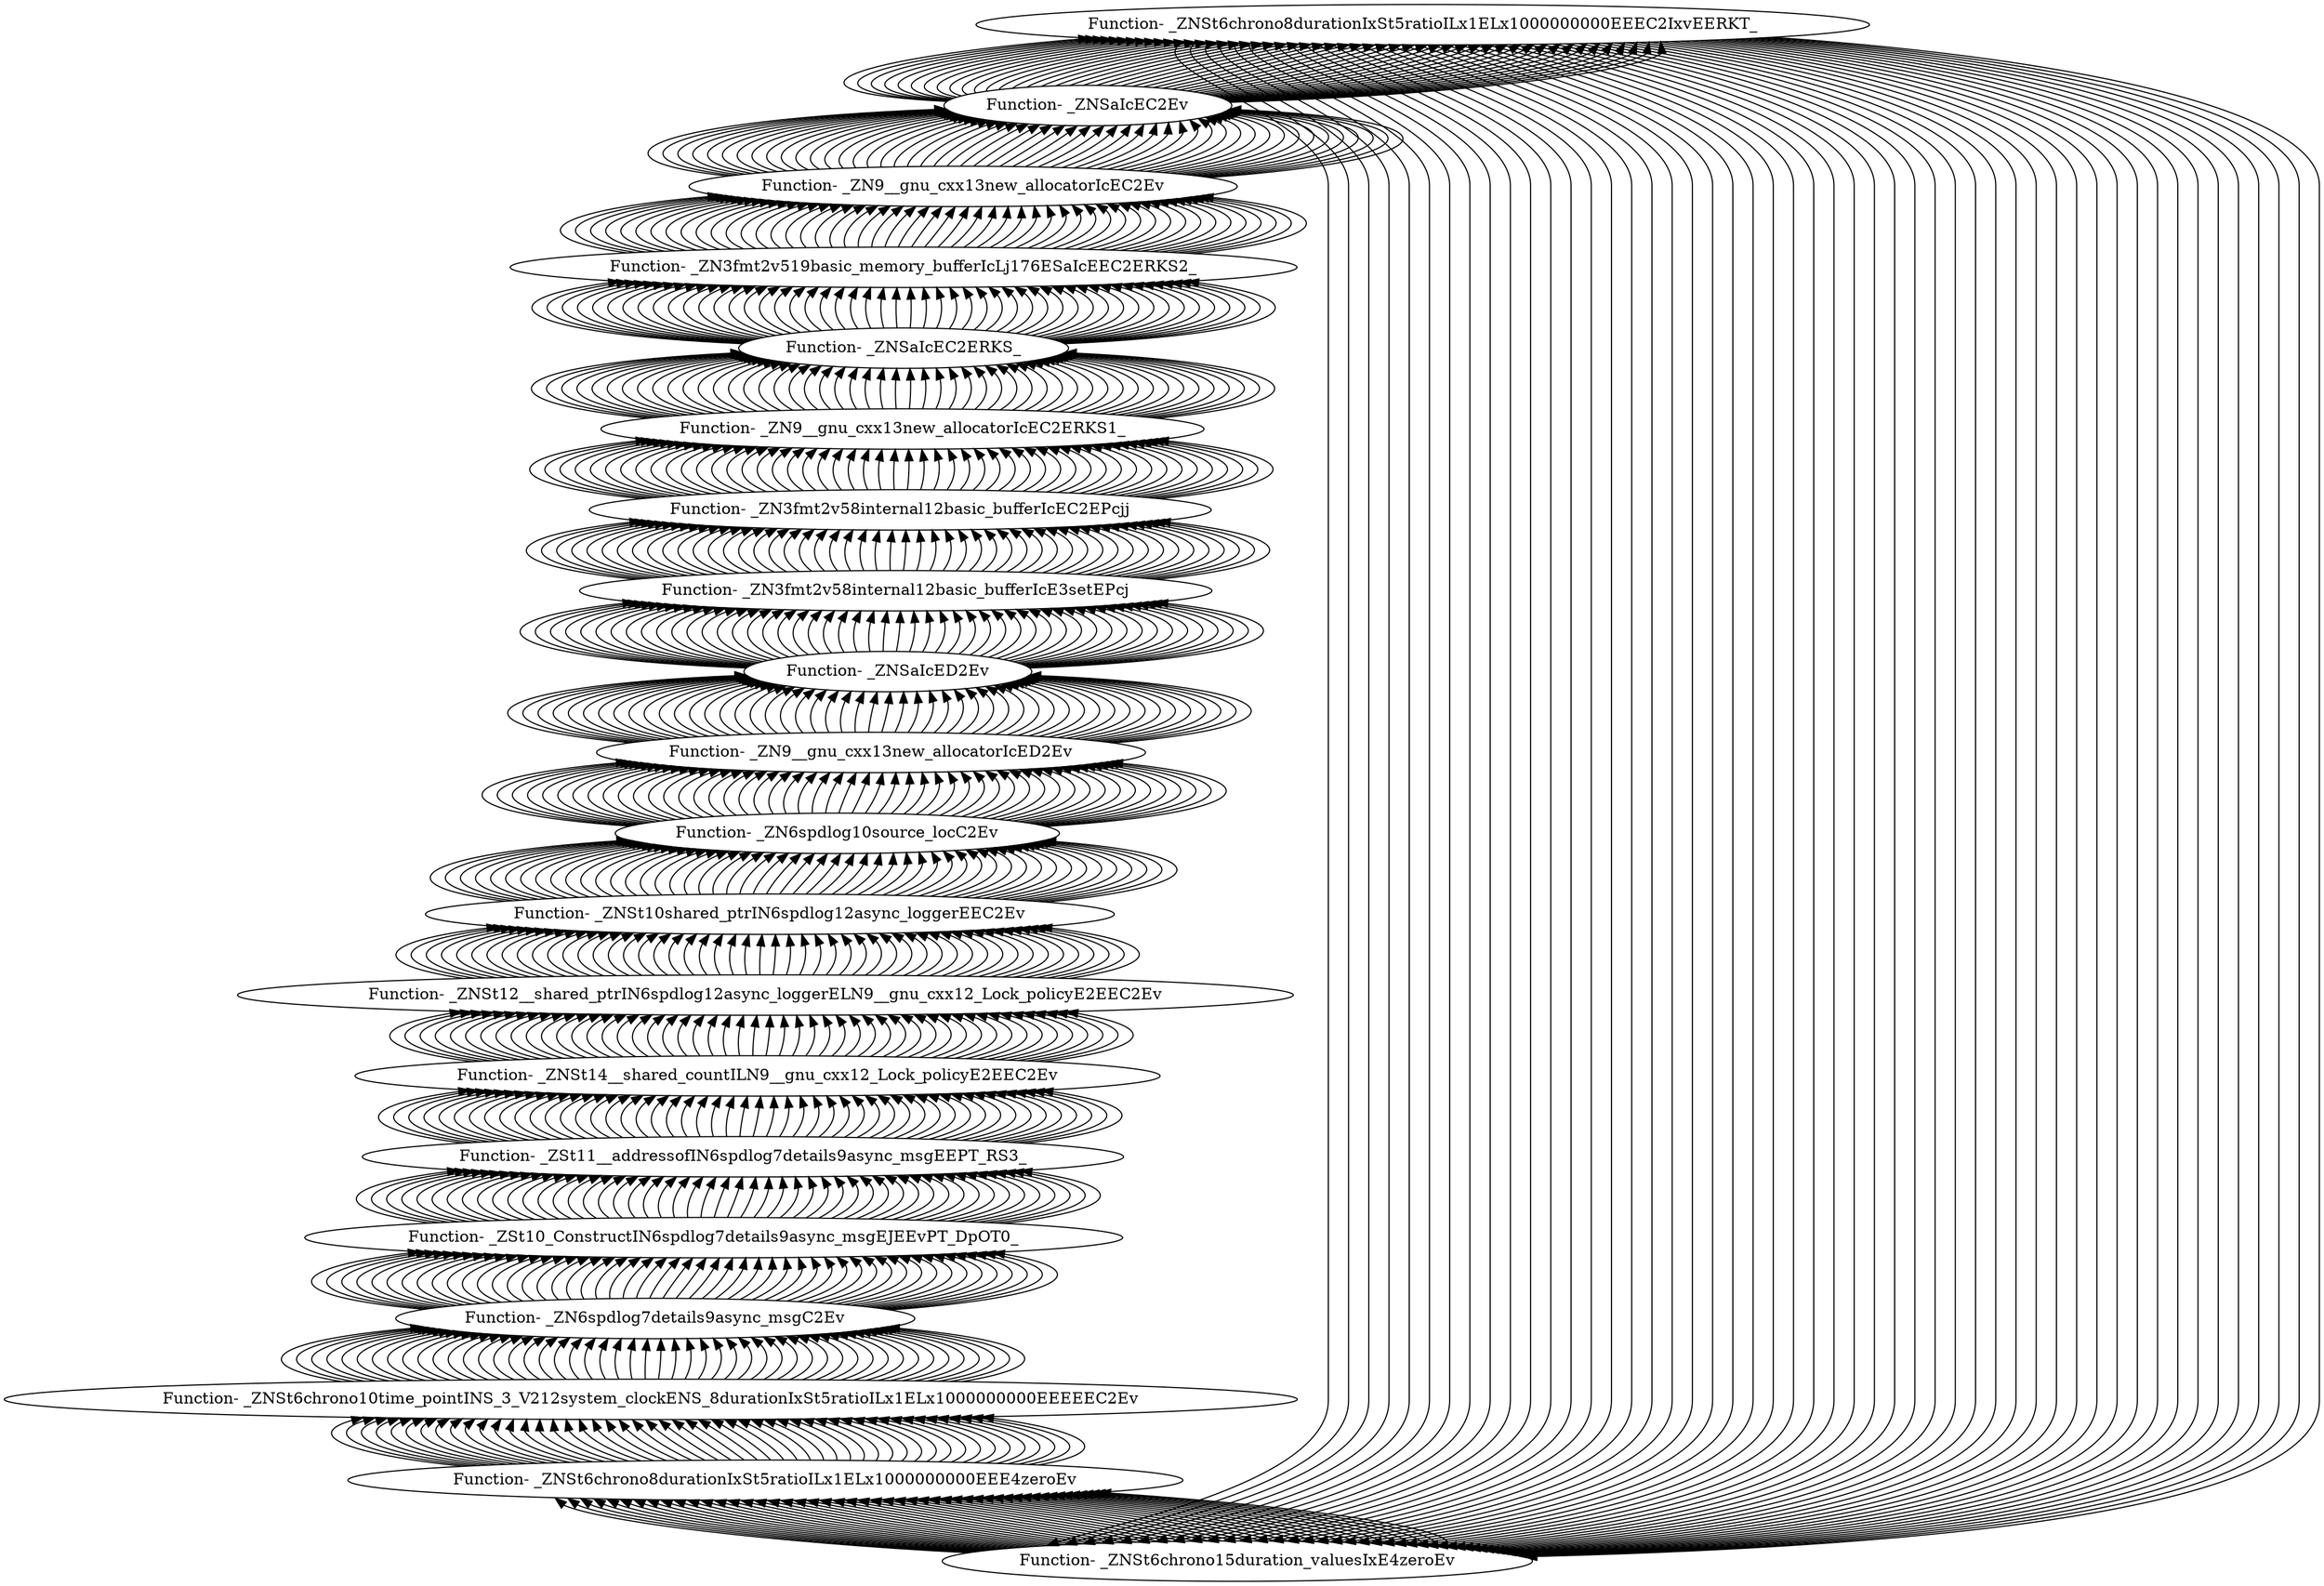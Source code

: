 digraph {
	"Function- _ZNSt6chrono8durationIxSt5ratioILx1ELx1000000000EEEC2IxvEERKT_"
	"Function- _ZNSt6chrono15duration_valuesIxE4zeroEv"
	"Function- _ZNSt6chrono15duration_valuesIxE4zeroEv" -> "Function- _ZNSt6chrono8durationIxSt5ratioILx1ELx1000000000EEEC2IxvEERKT_" [dir=back]
	"Function- _ZNSt6chrono8durationIxSt5ratioILx1ELx1000000000EEE4zeroEv"
	"Function- _ZNSt6chrono8durationIxSt5ratioILx1ELx1000000000EEE4zeroEv" -> "Function- _ZNSt6chrono15duration_valuesIxE4zeroEv" [dir=back]
	"Function- _ZNSt6chrono10time_pointINS_3_V212system_clockENS_8durationIxSt5ratioILx1ELx1000000000EEEEEC2Ev"
	"Function- _ZNSt6chrono10time_pointINS_3_V212system_clockENS_8durationIxSt5ratioILx1ELx1000000000EEEEEC2Ev" -> "Function- _ZNSt6chrono8durationIxSt5ratioILx1ELx1000000000EEE4zeroEv" [dir=back]
	"Function- _ZN6spdlog7details9async_msgC2Ev"
	"Function- _ZN6spdlog7details9async_msgC2Ev" -> "Function- _ZNSt6chrono10time_pointINS_3_V212system_clockENS_8durationIxSt5ratioILx1ELx1000000000EEEEEC2Ev" [dir=back]
	"Function- _ZSt10_ConstructIN6spdlog7details9async_msgEJEEvPT_DpOT0_"
	"Function- _ZSt10_ConstructIN6spdlog7details9async_msgEJEEvPT_DpOT0_" -> "Function- _ZN6spdlog7details9async_msgC2Ev" [dir=back]
	"Function- _ZSt11__addressofIN6spdlog7details9async_msgEEPT_RS3_"
	"Function- _ZSt11__addressofIN6spdlog7details9async_msgEEPT_RS3_" -> "Function- _ZSt10_ConstructIN6spdlog7details9async_msgEJEEvPT_DpOT0_" [dir=back]
	"Function- _ZNSt14__shared_countILN9__gnu_cxx12_Lock_policyE2EEC2Ev"
	"Function- _ZNSt14__shared_countILN9__gnu_cxx12_Lock_policyE2EEC2Ev" -> "Function- _ZSt11__addressofIN6spdlog7details9async_msgEEPT_RS3_" [dir=back]
	"Function- _ZNSt12__shared_ptrIN6spdlog12async_loggerELN9__gnu_cxx12_Lock_policyE2EEC2Ev"
	"Function- _ZNSt12__shared_ptrIN6spdlog12async_loggerELN9__gnu_cxx12_Lock_policyE2EEC2Ev" -> "Function- _ZNSt14__shared_countILN9__gnu_cxx12_Lock_policyE2EEC2Ev" [dir=back]
	"Function- _ZNSt10shared_ptrIN6spdlog12async_loggerEEC2Ev"
	"Function- _ZNSt10shared_ptrIN6spdlog12async_loggerEEC2Ev" -> "Function- _ZNSt12__shared_ptrIN6spdlog12async_loggerELN9__gnu_cxx12_Lock_policyE2EEC2Ev" [dir=back]
	"Function- _ZN6spdlog10source_locC2Ev"
	"Function- _ZN6spdlog10source_locC2Ev" -> "Function- _ZNSt10shared_ptrIN6spdlog12async_loggerEEC2Ev" [dir=back]
	"Function- _ZN9__gnu_cxx13new_allocatorIcED2Ev"
	"Function- _ZN9__gnu_cxx13new_allocatorIcED2Ev" -> "Function- _ZN6spdlog10source_locC2Ev" [dir=back]
	"Function- _ZNSaIcED2Ev"
	"Function- _ZNSaIcED2Ev" -> "Function- _ZN9__gnu_cxx13new_allocatorIcED2Ev" [dir=back]
	"Function- _ZN3fmt2v58internal12basic_bufferIcE3setEPcj"
	"Function- _ZN3fmt2v58internal12basic_bufferIcE3setEPcj" -> "Function- _ZNSaIcED2Ev" [dir=back]
	"Function- _ZN3fmt2v58internal12basic_bufferIcEC2EPcjj"
	"Function- _ZN3fmt2v58internal12basic_bufferIcEC2EPcjj" -> "Function- _ZN3fmt2v58internal12basic_bufferIcE3setEPcj" [dir=back]
	"Function- _ZN9__gnu_cxx13new_allocatorIcEC2ERKS1_"
	"Function- _ZN9__gnu_cxx13new_allocatorIcEC2ERKS1_" -> "Function- _ZN3fmt2v58internal12basic_bufferIcEC2EPcjj" [dir=back]
	"Function- _ZNSaIcEC2ERKS_"
	"Function- _ZNSaIcEC2ERKS_" -> "Function- _ZN9__gnu_cxx13new_allocatorIcEC2ERKS1_" [dir=back]
	"Function- _ZN3fmt2v519basic_memory_bufferIcLj176ESaIcEEC2ERKS2_"
	"Function- _ZN3fmt2v519basic_memory_bufferIcLj176ESaIcEEC2ERKS2_" -> "Function- _ZNSaIcEC2ERKS_" [dir=back]
	"Function- _ZN9__gnu_cxx13new_allocatorIcEC2Ev"
	"Function- _ZN9__gnu_cxx13new_allocatorIcEC2Ev" -> "Function- _ZN3fmt2v519basic_memory_bufferIcLj176ESaIcEEC2ERKS2_" [dir=back]
	"Function- _ZNSaIcEC2Ev"
	"Function- _ZNSaIcEC2Ev" -> "Function- _ZN9__gnu_cxx13new_allocatorIcEC2Ev" [dir=back]
	"Function- _ZNSt6chrono8durationIxSt5ratioILx1ELx1000000000EEEC2IxvEERKT_"
	"Function- _ZNSt6chrono8durationIxSt5ratioILx1ELx1000000000EEEC2IxvEERKT_" -> "Function- _ZNSaIcEC2Ev" [dir=back]
	"Function- _ZNSt6chrono15duration_valuesIxE4zeroEv"
	"Function- _ZNSt6chrono15duration_valuesIxE4zeroEv" -> "Function- _ZNSt6chrono8durationIxSt5ratioILx1ELx1000000000EEEC2IxvEERKT_" [dir=back]
	"Function- _ZNSt6chrono8durationIxSt5ratioILx1ELx1000000000EEE4zeroEv"
	"Function- _ZNSt6chrono8durationIxSt5ratioILx1ELx1000000000EEE4zeroEv" -> "Function- _ZNSt6chrono15duration_valuesIxE4zeroEv" [dir=back]
	"Function- _ZNSt6chrono10time_pointINS_3_V212system_clockENS_8durationIxSt5ratioILx1ELx1000000000EEEEEC2Ev"
	"Function- _ZNSt6chrono10time_pointINS_3_V212system_clockENS_8durationIxSt5ratioILx1ELx1000000000EEEEEC2Ev" -> "Function- _ZNSt6chrono8durationIxSt5ratioILx1ELx1000000000EEE4zeroEv" [dir=back]
	"Function- _ZN6spdlog7details9async_msgC2Ev"
	"Function- _ZN6spdlog7details9async_msgC2Ev" -> "Function- _ZNSt6chrono10time_pointINS_3_V212system_clockENS_8durationIxSt5ratioILx1ELx1000000000EEEEEC2Ev" [dir=back]
	"Function- _ZSt10_ConstructIN6spdlog7details9async_msgEJEEvPT_DpOT0_"
	"Function- _ZSt10_ConstructIN6spdlog7details9async_msgEJEEvPT_DpOT0_" -> "Function- _ZN6spdlog7details9async_msgC2Ev" [dir=back]
	"Function- _ZSt11__addressofIN6spdlog7details9async_msgEEPT_RS3_"
	"Function- _ZSt11__addressofIN6spdlog7details9async_msgEEPT_RS3_" -> "Function- _ZSt10_ConstructIN6spdlog7details9async_msgEJEEvPT_DpOT0_" [dir=back]
	"Function- _ZNSt14__shared_countILN9__gnu_cxx12_Lock_policyE2EEC2Ev"
	"Function- _ZNSt14__shared_countILN9__gnu_cxx12_Lock_policyE2EEC2Ev" -> "Function- _ZSt11__addressofIN6spdlog7details9async_msgEEPT_RS3_" [dir=back]
	"Function- _ZNSt12__shared_ptrIN6spdlog12async_loggerELN9__gnu_cxx12_Lock_policyE2EEC2Ev"
	"Function- _ZNSt12__shared_ptrIN6spdlog12async_loggerELN9__gnu_cxx12_Lock_policyE2EEC2Ev" -> "Function- _ZNSt14__shared_countILN9__gnu_cxx12_Lock_policyE2EEC2Ev" [dir=back]
	"Function- _ZNSt10shared_ptrIN6spdlog12async_loggerEEC2Ev"
	"Function- _ZNSt10shared_ptrIN6spdlog12async_loggerEEC2Ev" -> "Function- _ZNSt12__shared_ptrIN6spdlog12async_loggerELN9__gnu_cxx12_Lock_policyE2EEC2Ev" [dir=back]
	"Function- _ZN6spdlog10source_locC2Ev"
	"Function- _ZN6spdlog10source_locC2Ev" -> "Function- _ZNSt10shared_ptrIN6spdlog12async_loggerEEC2Ev" [dir=back]
	"Function- _ZN9__gnu_cxx13new_allocatorIcED2Ev"
	"Function- _ZN9__gnu_cxx13new_allocatorIcED2Ev" -> "Function- _ZN6spdlog10source_locC2Ev" [dir=back]
	"Function- _ZNSaIcED2Ev"
	"Function- _ZNSaIcED2Ev" -> "Function- _ZN9__gnu_cxx13new_allocatorIcED2Ev" [dir=back]
	"Function- _ZN3fmt2v58internal12basic_bufferIcE3setEPcj"
	"Function- _ZN3fmt2v58internal12basic_bufferIcE3setEPcj" -> "Function- _ZNSaIcED2Ev" [dir=back]
	"Function- _ZN3fmt2v58internal12basic_bufferIcEC2EPcjj"
	"Function- _ZN3fmt2v58internal12basic_bufferIcEC2EPcjj" -> "Function- _ZN3fmt2v58internal12basic_bufferIcE3setEPcj" [dir=back]
	"Function- _ZN9__gnu_cxx13new_allocatorIcEC2ERKS1_"
	"Function- _ZN9__gnu_cxx13new_allocatorIcEC2ERKS1_" -> "Function- _ZN3fmt2v58internal12basic_bufferIcEC2EPcjj" [dir=back]
	"Function- _ZNSaIcEC2ERKS_"
	"Function- _ZNSaIcEC2ERKS_" -> "Function- _ZN9__gnu_cxx13new_allocatorIcEC2ERKS1_" [dir=back]
	"Function- _ZN3fmt2v519basic_memory_bufferIcLj176ESaIcEEC2ERKS2_"
	"Function- _ZN3fmt2v519basic_memory_bufferIcLj176ESaIcEEC2ERKS2_" -> "Function- _ZNSaIcEC2ERKS_" [dir=back]
	"Function- _ZN9__gnu_cxx13new_allocatorIcEC2Ev"
	"Function- _ZN9__gnu_cxx13new_allocatorIcEC2Ev" -> "Function- _ZN3fmt2v519basic_memory_bufferIcLj176ESaIcEEC2ERKS2_" [dir=back]
	"Function- _ZNSaIcEC2Ev"
	"Function- _ZNSaIcEC2Ev" -> "Function- _ZN9__gnu_cxx13new_allocatorIcEC2Ev" [dir=back]
	"Function- _ZNSt6chrono8durationIxSt5ratioILx1ELx1000000000EEEC2IxvEERKT_"
	"Function- _ZNSt6chrono8durationIxSt5ratioILx1ELx1000000000EEEC2IxvEERKT_" -> "Function- _ZNSaIcEC2Ev" [dir=back]
	"Function- _ZNSt6chrono15duration_valuesIxE4zeroEv"
	"Function- _ZNSt6chrono15duration_valuesIxE4zeroEv" -> "Function- _ZNSt6chrono8durationIxSt5ratioILx1ELx1000000000EEEC2IxvEERKT_" [dir=back]
	"Function- _ZNSt6chrono8durationIxSt5ratioILx1ELx1000000000EEE4zeroEv"
	"Function- _ZNSt6chrono8durationIxSt5ratioILx1ELx1000000000EEE4zeroEv" -> "Function- _ZNSt6chrono15duration_valuesIxE4zeroEv" [dir=back]
	"Function- _ZNSt6chrono10time_pointINS_3_V212system_clockENS_8durationIxSt5ratioILx1ELx1000000000EEEEEC2Ev"
	"Function- _ZNSt6chrono10time_pointINS_3_V212system_clockENS_8durationIxSt5ratioILx1ELx1000000000EEEEEC2Ev" -> "Function- _ZNSt6chrono8durationIxSt5ratioILx1ELx1000000000EEE4zeroEv" [dir=back]
	"Function- _ZN6spdlog7details9async_msgC2Ev"
	"Function- _ZN6spdlog7details9async_msgC2Ev" -> "Function- _ZNSt6chrono10time_pointINS_3_V212system_clockENS_8durationIxSt5ratioILx1ELx1000000000EEEEEC2Ev" [dir=back]
	"Function- _ZSt10_ConstructIN6spdlog7details9async_msgEJEEvPT_DpOT0_"
	"Function- _ZSt10_ConstructIN6spdlog7details9async_msgEJEEvPT_DpOT0_" -> "Function- _ZN6spdlog7details9async_msgC2Ev" [dir=back]
	"Function- _ZSt11__addressofIN6spdlog7details9async_msgEEPT_RS3_"
	"Function- _ZSt11__addressofIN6spdlog7details9async_msgEEPT_RS3_" -> "Function- _ZSt10_ConstructIN6spdlog7details9async_msgEJEEvPT_DpOT0_" [dir=back]
	"Function- _ZNSt14__shared_countILN9__gnu_cxx12_Lock_policyE2EEC2Ev"
	"Function- _ZNSt14__shared_countILN9__gnu_cxx12_Lock_policyE2EEC2Ev" -> "Function- _ZSt11__addressofIN6spdlog7details9async_msgEEPT_RS3_" [dir=back]
	"Function- _ZNSt12__shared_ptrIN6spdlog12async_loggerELN9__gnu_cxx12_Lock_policyE2EEC2Ev"
	"Function- _ZNSt12__shared_ptrIN6spdlog12async_loggerELN9__gnu_cxx12_Lock_policyE2EEC2Ev" -> "Function- _ZNSt14__shared_countILN9__gnu_cxx12_Lock_policyE2EEC2Ev" [dir=back]
	"Function- _ZNSt10shared_ptrIN6spdlog12async_loggerEEC2Ev"
	"Function- _ZNSt10shared_ptrIN6spdlog12async_loggerEEC2Ev" -> "Function- _ZNSt12__shared_ptrIN6spdlog12async_loggerELN9__gnu_cxx12_Lock_policyE2EEC2Ev" [dir=back]
	"Function- _ZN6spdlog10source_locC2Ev"
	"Function- _ZN6spdlog10source_locC2Ev" -> "Function- _ZNSt10shared_ptrIN6spdlog12async_loggerEEC2Ev" [dir=back]
	"Function- _ZN9__gnu_cxx13new_allocatorIcED2Ev"
	"Function- _ZN9__gnu_cxx13new_allocatorIcED2Ev" -> "Function- _ZN6spdlog10source_locC2Ev" [dir=back]
	"Function- _ZNSaIcED2Ev"
	"Function- _ZNSaIcED2Ev" -> "Function- _ZN9__gnu_cxx13new_allocatorIcED2Ev" [dir=back]
	"Function- _ZN3fmt2v58internal12basic_bufferIcE3setEPcj"
	"Function- _ZN3fmt2v58internal12basic_bufferIcE3setEPcj" -> "Function- _ZNSaIcED2Ev" [dir=back]
	"Function- _ZN3fmt2v58internal12basic_bufferIcEC2EPcjj"
	"Function- _ZN3fmt2v58internal12basic_bufferIcEC2EPcjj" -> "Function- _ZN3fmt2v58internal12basic_bufferIcE3setEPcj" [dir=back]
	"Function- _ZN9__gnu_cxx13new_allocatorIcEC2ERKS1_"
	"Function- _ZN9__gnu_cxx13new_allocatorIcEC2ERKS1_" -> "Function- _ZN3fmt2v58internal12basic_bufferIcEC2EPcjj" [dir=back]
	"Function- _ZNSaIcEC2ERKS_"
	"Function- _ZNSaIcEC2ERKS_" -> "Function- _ZN9__gnu_cxx13new_allocatorIcEC2ERKS1_" [dir=back]
	"Function- _ZN3fmt2v519basic_memory_bufferIcLj176ESaIcEEC2ERKS2_"
	"Function- _ZN3fmt2v519basic_memory_bufferIcLj176ESaIcEEC2ERKS2_" -> "Function- _ZNSaIcEC2ERKS_" [dir=back]
	"Function- _ZN9__gnu_cxx13new_allocatorIcEC2Ev"
	"Function- _ZN9__gnu_cxx13new_allocatorIcEC2Ev" -> "Function- _ZN3fmt2v519basic_memory_bufferIcLj176ESaIcEEC2ERKS2_" [dir=back]
	"Function- _ZNSaIcEC2Ev"
	"Function- _ZNSaIcEC2Ev" -> "Function- _ZN9__gnu_cxx13new_allocatorIcEC2Ev" [dir=back]
	"Function- _ZNSt6chrono8durationIxSt5ratioILx1ELx1000000000EEEC2IxvEERKT_"
	"Function- _ZNSt6chrono8durationIxSt5ratioILx1ELx1000000000EEEC2IxvEERKT_" -> "Function- _ZNSaIcEC2Ev" [dir=back]
	"Function- _ZNSt6chrono15duration_valuesIxE4zeroEv"
	"Function- _ZNSt6chrono15duration_valuesIxE4zeroEv" -> "Function- _ZNSt6chrono8durationIxSt5ratioILx1ELx1000000000EEEC2IxvEERKT_" [dir=back]
	"Function- _ZNSt6chrono8durationIxSt5ratioILx1ELx1000000000EEE4zeroEv"
	"Function- _ZNSt6chrono8durationIxSt5ratioILx1ELx1000000000EEE4zeroEv" -> "Function- _ZNSt6chrono15duration_valuesIxE4zeroEv" [dir=back]
	"Function- _ZNSt6chrono10time_pointINS_3_V212system_clockENS_8durationIxSt5ratioILx1ELx1000000000EEEEEC2Ev"
	"Function- _ZNSt6chrono10time_pointINS_3_V212system_clockENS_8durationIxSt5ratioILx1ELx1000000000EEEEEC2Ev" -> "Function- _ZNSt6chrono8durationIxSt5ratioILx1ELx1000000000EEE4zeroEv" [dir=back]
	"Function- _ZN6spdlog7details9async_msgC2Ev"
	"Function- _ZN6spdlog7details9async_msgC2Ev" -> "Function- _ZNSt6chrono10time_pointINS_3_V212system_clockENS_8durationIxSt5ratioILx1ELx1000000000EEEEEC2Ev" [dir=back]
	"Function- _ZSt10_ConstructIN6spdlog7details9async_msgEJEEvPT_DpOT0_"
	"Function- _ZSt10_ConstructIN6spdlog7details9async_msgEJEEvPT_DpOT0_" -> "Function- _ZN6spdlog7details9async_msgC2Ev" [dir=back]
	"Function- _ZSt11__addressofIN6spdlog7details9async_msgEEPT_RS3_"
	"Function- _ZSt11__addressofIN6spdlog7details9async_msgEEPT_RS3_" -> "Function- _ZSt10_ConstructIN6spdlog7details9async_msgEJEEvPT_DpOT0_" [dir=back]
	"Function- _ZNSt14__shared_countILN9__gnu_cxx12_Lock_policyE2EEC2Ev"
	"Function- _ZNSt14__shared_countILN9__gnu_cxx12_Lock_policyE2EEC2Ev" -> "Function- _ZSt11__addressofIN6spdlog7details9async_msgEEPT_RS3_" [dir=back]
	"Function- _ZNSt12__shared_ptrIN6spdlog12async_loggerELN9__gnu_cxx12_Lock_policyE2EEC2Ev"
	"Function- _ZNSt12__shared_ptrIN6spdlog12async_loggerELN9__gnu_cxx12_Lock_policyE2EEC2Ev" -> "Function- _ZNSt14__shared_countILN9__gnu_cxx12_Lock_policyE2EEC2Ev" [dir=back]
	"Function- _ZNSt10shared_ptrIN6spdlog12async_loggerEEC2Ev"
	"Function- _ZNSt10shared_ptrIN6spdlog12async_loggerEEC2Ev" -> "Function- _ZNSt12__shared_ptrIN6spdlog12async_loggerELN9__gnu_cxx12_Lock_policyE2EEC2Ev" [dir=back]
	"Function- _ZN6spdlog10source_locC2Ev"
	"Function- _ZN6spdlog10source_locC2Ev" -> "Function- _ZNSt10shared_ptrIN6spdlog12async_loggerEEC2Ev" [dir=back]
	"Function- _ZN9__gnu_cxx13new_allocatorIcED2Ev"
	"Function- _ZN9__gnu_cxx13new_allocatorIcED2Ev" -> "Function- _ZN6spdlog10source_locC2Ev" [dir=back]
	"Function- _ZNSaIcED2Ev"
	"Function- _ZNSaIcED2Ev" -> "Function- _ZN9__gnu_cxx13new_allocatorIcED2Ev" [dir=back]
	"Function- _ZN3fmt2v58internal12basic_bufferIcE3setEPcj"
	"Function- _ZN3fmt2v58internal12basic_bufferIcE3setEPcj" -> "Function- _ZNSaIcED2Ev" [dir=back]
	"Function- _ZN3fmt2v58internal12basic_bufferIcEC2EPcjj"
	"Function- _ZN3fmt2v58internal12basic_bufferIcEC2EPcjj" -> "Function- _ZN3fmt2v58internal12basic_bufferIcE3setEPcj" [dir=back]
	"Function- _ZN9__gnu_cxx13new_allocatorIcEC2ERKS1_"
	"Function- _ZN9__gnu_cxx13new_allocatorIcEC2ERKS1_" -> "Function- _ZN3fmt2v58internal12basic_bufferIcEC2EPcjj" [dir=back]
	"Function- _ZNSaIcEC2ERKS_"
	"Function- _ZNSaIcEC2ERKS_" -> "Function- _ZN9__gnu_cxx13new_allocatorIcEC2ERKS1_" [dir=back]
	"Function- _ZN3fmt2v519basic_memory_bufferIcLj176ESaIcEEC2ERKS2_"
	"Function- _ZN3fmt2v519basic_memory_bufferIcLj176ESaIcEEC2ERKS2_" -> "Function- _ZNSaIcEC2ERKS_" [dir=back]
	"Function- _ZN9__gnu_cxx13new_allocatorIcEC2Ev"
	"Function- _ZN9__gnu_cxx13new_allocatorIcEC2Ev" -> "Function- _ZN3fmt2v519basic_memory_bufferIcLj176ESaIcEEC2ERKS2_" [dir=back]
	"Function- _ZNSaIcEC2Ev"
	"Function- _ZNSaIcEC2Ev" -> "Function- _ZN9__gnu_cxx13new_allocatorIcEC2Ev" [dir=back]
	"Function- _ZNSt6chrono8durationIxSt5ratioILx1ELx1000000000EEEC2IxvEERKT_"
	"Function- _ZNSt6chrono8durationIxSt5ratioILx1ELx1000000000EEEC2IxvEERKT_" -> "Function- _ZNSaIcEC2Ev" [dir=back]
	"Function- _ZNSt6chrono15duration_valuesIxE4zeroEv"
	"Function- _ZNSt6chrono15duration_valuesIxE4zeroEv" -> "Function- _ZNSt6chrono8durationIxSt5ratioILx1ELx1000000000EEEC2IxvEERKT_" [dir=back]
	"Function- _ZNSt6chrono8durationIxSt5ratioILx1ELx1000000000EEE4zeroEv"
	"Function- _ZNSt6chrono8durationIxSt5ratioILx1ELx1000000000EEE4zeroEv" -> "Function- _ZNSt6chrono15duration_valuesIxE4zeroEv" [dir=back]
	"Function- _ZNSt6chrono10time_pointINS_3_V212system_clockENS_8durationIxSt5ratioILx1ELx1000000000EEEEEC2Ev"
	"Function- _ZNSt6chrono10time_pointINS_3_V212system_clockENS_8durationIxSt5ratioILx1ELx1000000000EEEEEC2Ev" -> "Function- _ZNSt6chrono8durationIxSt5ratioILx1ELx1000000000EEE4zeroEv" [dir=back]
	"Function- _ZN6spdlog7details9async_msgC2Ev"
	"Function- _ZN6spdlog7details9async_msgC2Ev" -> "Function- _ZNSt6chrono10time_pointINS_3_V212system_clockENS_8durationIxSt5ratioILx1ELx1000000000EEEEEC2Ev" [dir=back]
	"Function- _ZSt10_ConstructIN6spdlog7details9async_msgEJEEvPT_DpOT0_"
	"Function- _ZSt10_ConstructIN6spdlog7details9async_msgEJEEvPT_DpOT0_" -> "Function- _ZN6spdlog7details9async_msgC2Ev" [dir=back]
	"Function- _ZSt11__addressofIN6spdlog7details9async_msgEEPT_RS3_"
	"Function- _ZSt11__addressofIN6spdlog7details9async_msgEEPT_RS3_" -> "Function- _ZSt10_ConstructIN6spdlog7details9async_msgEJEEvPT_DpOT0_" [dir=back]
	"Function- _ZNSt14__shared_countILN9__gnu_cxx12_Lock_policyE2EEC2Ev"
	"Function- _ZNSt14__shared_countILN9__gnu_cxx12_Lock_policyE2EEC2Ev" -> "Function- _ZSt11__addressofIN6spdlog7details9async_msgEEPT_RS3_" [dir=back]
	"Function- _ZNSt12__shared_ptrIN6spdlog12async_loggerELN9__gnu_cxx12_Lock_policyE2EEC2Ev"
	"Function- _ZNSt12__shared_ptrIN6spdlog12async_loggerELN9__gnu_cxx12_Lock_policyE2EEC2Ev" -> "Function- _ZNSt14__shared_countILN9__gnu_cxx12_Lock_policyE2EEC2Ev" [dir=back]
	"Function- _ZNSt10shared_ptrIN6spdlog12async_loggerEEC2Ev"
	"Function- _ZNSt10shared_ptrIN6spdlog12async_loggerEEC2Ev" -> "Function- _ZNSt12__shared_ptrIN6spdlog12async_loggerELN9__gnu_cxx12_Lock_policyE2EEC2Ev" [dir=back]
	"Function- _ZN6spdlog10source_locC2Ev"
	"Function- _ZN6spdlog10source_locC2Ev" -> "Function- _ZNSt10shared_ptrIN6spdlog12async_loggerEEC2Ev" [dir=back]
	"Function- _ZN9__gnu_cxx13new_allocatorIcED2Ev"
	"Function- _ZN9__gnu_cxx13new_allocatorIcED2Ev" -> "Function- _ZN6spdlog10source_locC2Ev" [dir=back]
	"Function- _ZNSaIcED2Ev"
	"Function- _ZNSaIcED2Ev" -> "Function- _ZN9__gnu_cxx13new_allocatorIcED2Ev" [dir=back]
	"Function- _ZN3fmt2v58internal12basic_bufferIcE3setEPcj"
	"Function- _ZN3fmt2v58internal12basic_bufferIcE3setEPcj" -> "Function- _ZNSaIcED2Ev" [dir=back]
	"Function- _ZN3fmt2v58internal12basic_bufferIcEC2EPcjj"
	"Function- _ZN3fmt2v58internal12basic_bufferIcEC2EPcjj" -> "Function- _ZN3fmt2v58internal12basic_bufferIcE3setEPcj" [dir=back]
	"Function- _ZN9__gnu_cxx13new_allocatorIcEC2ERKS1_"
	"Function- _ZN9__gnu_cxx13new_allocatorIcEC2ERKS1_" -> "Function- _ZN3fmt2v58internal12basic_bufferIcEC2EPcjj" [dir=back]
	"Function- _ZNSaIcEC2ERKS_"
	"Function- _ZNSaIcEC2ERKS_" -> "Function- _ZN9__gnu_cxx13new_allocatorIcEC2ERKS1_" [dir=back]
	"Function- _ZN3fmt2v519basic_memory_bufferIcLj176ESaIcEEC2ERKS2_"
	"Function- _ZN3fmt2v519basic_memory_bufferIcLj176ESaIcEEC2ERKS2_" -> "Function- _ZNSaIcEC2ERKS_" [dir=back]
	"Function- _ZN9__gnu_cxx13new_allocatorIcEC2Ev"
	"Function- _ZN9__gnu_cxx13new_allocatorIcEC2Ev" -> "Function- _ZN3fmt2v519basic_memory_bufferIcLj176ESaIcEEC2ERKS2_" [dir=back]
	"Function- _ZNSaIcEC2Ev"
	"Function- _ZNSaIcEC2Ev" -> "Function- _ZN9__gnu_cxx13new_allocatorIcEC2Ev" [dir=back]
	"Function- _ZNSt6chrono8durationIxSt5ratioILx1ELx1000000000EEEC2IxvEERKT_"
	"Function- _ZNSt6chrono8durationIxSt5ratioILx1ELx1000000000EEEC2IxvEERKT_" -> "Function- _ZNSaIcEC2Ev" [dir=back]
	"Function- _ZNSt6chrono15duration_valuesIxE4zeroEv"
	"Function- _ZNSt6chrono15duration_valuesIxE4zeroEv" -> "Function- _ZNSt6chrono8durationIxSt5ratioILx1ELx1000000000EEEC2IxvEERKT_" [dir=back]
	"Function- _ZNSt6chrono8durationIxSt5ratioILx1ELx1000000000EEE4zeroEv"
	"Function- _ZNSt6chrono8durationIxSt5ratioILx1ELx1000000000EEE4zeroEv" -> "Function- _ZNSt6chrono15duration_valuesIxE4zeroEv" [dir=back]
	"Function- _ZNSt6chrono10time_pointINS_3_V212system_clockENS_8durationIxSt5ratioILx1ELx1000000000EEEEEC2Ev"
	"Function- _ZNSt6chrono10time_pointINS_3_V212system_clockENS_8durationIxSt5ratioILx1ELx1000000000EEEEEC2Ev" -> "Function- _ZNSt6chrono8durationIxSt5ratioILx1ELx1000000000EEE4zeroEv" [dir=back]
	"Function- _ZN6spdlog7details9async_msgC2Ev"
	"Function- _ZN6spdlog7details9async_msgC2Ev" -> "Function- _ZNSt6chrono10time_pointINS_3_V212system_clockENS_8durationIxSt5ratioILx1ELx1000000000EEEEEC2Ev" [dir=back]
	"Function- _ZSt10_ConstructIN6spdlog7details9async_msgEJEEvPT_DpOT0_"
	"Function- _ZSt10_ConstructIN6spdlog7details9async_msgEJEEvPT_DpOT0_" -> "Function- _ZN6spdlog7details9async_msgC2Ev" [dir=back]
	"Function- _ZSt11__addressofIN6spdlog7details9async_msgEEPT_RS3_"
	"Function- _ZSt11__addressofIN6spdlog7details9async_msgEEPT_RS3_" -> "Function- _ZSt10_ConstructIN6spdlog7details9async_msgEJEEvPT_DpOT0_" [dir=back]
	"Function- _ZNSt14__shared_countILN9__gnu_cxx12_Lock_policyE2EEC2Ev"
	"Function- _ZNSt14__shared_countILN9__gnu_cxx12_Lock_policyE2EEC2Ev" -> "Function- _ZSt11__addressofIN6spdlog7details9async_msgEEPT_RS3_" [dir=back]
	"Function- _ZNSt12__shared_ptrIN6spdlog12async_loggerELN9__gnu_cxx12_Lock_policyE2EEC2Ev"
	"Function- _ZNSt12__shared_ptrIN6spdlog12async_loggerELN9__gnu_cxx12_Lock_policyE2EEC2Ev" -> "Function- _ZNSt14__shared_countILN9__gnu_cxx12_Lock_policyE2EEC2Ev" [dir=back]
	"Function- _ZNSt10shared_ptrIN6spdlog12async_loggerEEC2Ev"
	"Function- _ZNSt10shared_ptrIN6spdlog12async_loggerEEC2Ev" -> "Function- _ZNSt12__shared_ptrIN6spdlog12async_loggerELN9__gnu_cxx12_Lock_policyE2EEC2Ev" [dir=back]
	"Function- _ZN6spdlog10source_locC2Ev"
	"Function- _ZN6spdlog10source_locC2Ev" -> "Function- _ZNSt10shared_ptrIN6spdlog12async_loggerEEC2Ev" [dir=back]
	"Function- _ZN9__gnu_cxx13new_allocatorIcED2Ev"
	"Function- _ZN9__gnu_cxx13new_allocatorIcED2Ev" -> "Function- _ZN6spdlog10source_locC2Ev" [dir=back]
	"Function- _ZNSaIcED2Ev"
	"Function- _ZNSaIcED2Ev" -> "Function- _ZN9__gnu_cxx13new_allocatorIcED2Ev" [dir=back]
	"Function- _ZN3fmt2v58internal12basic_bufferIcE3setEPcj"
	"Function- _ZN3fmt2v58internal12basic_bufferIcE3setEPcj" -> "Function- _ZNSaIcED2Ev" [dir=back]
	"Function- _ZN3fmt2v58internal12basic_bufferIcEC2EPcjj"
	"Function- _ZN3fmt2v58internal12basic_bufferIcEC2EPcjj" -> "Function- _ZN3fmt2v58internal12basic_bufferIcE3setEPcj" [dir=back]
	"Function- _ZN9__gnu_cxx13new_allocatorIcEC2ERKS1_"
	"Function- _ZN9__gnu_cxx13new_allocatorIcEC2ERKS1_" -> "Function- _ZN3fmt2v58internal12basic_bufferIcEC2EPcjj" [dir=back]
	"Function- _ZNSaIcEC2ERKS_"
	"Function- _ZNSaIcEC2ERKS_" -> "Function- _ZN9__gnu_cxx13new_allocatorIcEC2ERKS1_" [dir=back]
	"Function- _ZN3fmt2v519basic_memory_bufferIcLj176ESaIcEEC2ERKS2_"
	"Function- _ZN3fmt2v519basic_memory_bufferIcLj176ESaIcEEC2ERKS2_" -> "Function- _ZNSaIcEC2ERKS_" [dir=back]
	"Function- _ZN9__gnu_cxx13new_allocatorIcEC2Ev"
	"Function- _ZN9__gnu_cxx13new_allocatorIcEC2Ev" -> "Function- _ZN3fmt2v519basic_memory_bufferIcLj176ESaIcEEC2ERKS2_" [dir=back]
	"Function- _ZNSaIcEC2Ev"
	"Function- _ZNSaIcEC2Ev" -> "Function- _ZN9__gnu_cxx13new_allocatorIcEC2Ev" [dir=back]
	"Function- _ZNSt6chrono8durationIxSt5ratioILx1ELx1000000000EEEC2IxvEERKT_"
	"Function- _ZNSt6chrono8durationIxSt5ratioILx1ELx1000000000EEEC2IxvEERKT_" -> "Function- _ZNSaIcEC2Ev" [dir=back]
	"Function- _ZNSt6chrono15duration_valuesIxE4zeroEv"
	"Function- _ZNSt6chrono15duration_valuesIxE4zeroEv" -> "Function- _ZNSt6chrono8durationIxSt5ratioILx1ELx1000000000EEEC2IxvEERKT_" [dir=back]
	"Function- _ZNSt6chrono8durationIxSt5ratioILx1ELx1000000000EEE4zeroEv"
	"Function- _ZNSt6chrono8durationIxSt5ratioILx1ELx1000000000EEE4zeroEv" -> "Function- _ZNSt6chrono15duration_valuesIxE4zeroEv" [dir=back]
	"Function- _ZNSt6chrono10time_pointINS_3_V212system_clockENS_8durationIxSt5ratioILx1ELx1000000000EEEEEC2Ev"
	"Function- _ZNSt6chrono10time_pointINS_3_V212system_clockENS_8durationIxSt5ratioILx1ELx1000000000EEEEEC2Ev" -> "Function- _ZNSt6chrono8durationIxSt5ratioILx1ELx1000000000EEE4zeroEv" [dir=back]
	"Function- _ZN6spdlog7details9async_msgC2Ev"
	"Function- _ZN6spdlog7details9async_msgC2Ev" -> "Function- _ZNSt6chrono10time_pointINS_3_V212system_clockENS_8durationIxSt5ratioILx1ELx1000000000EEEEEC2Ev" [dir=back]
	"Function- _ZSt10_ConstructIN6spdlog7details9async_msgEJEEvPT_DpOT0_"
	"Function- _ZSt10_ConstructIN6spdlog7details9async_msgEJEEvPT_DpOT0_" -> "Function- _ZN6spdlog7details9async_msgC2Ev" [dir=back]
	"Function- _ZSt11__addressofIN6spdlog7details9async_msgEEPT_RS3_"
	"Function- _ZSt11__addressofIN6spdlog7details9async_msgEEPT_RS3_" -> "Function- _ZSt10_ConstructIN6spdlog7details9async_msgEJEEvPT_DpOT0_" [dir=back]
	"Function- _ZNSt14__shared_countILN9__gnu_cxx12_Lock_policyE2EEC2Ev"
	"Function- _ZNSt14__shared_countILN9__gnu_cxx12_Lock_policyE2EEC2Ev" -> "Function- _ZSt11__addressofIN6spdlog7details9async_msgEEPT_RS3_" [dir=back]
	"Function- _ZNSt12__shared_ptrIN6spdlog12async_loggerELN9__gnu_cxx12_Lock_policyE2EEC2Ev"
	"Function- _ZNSt12__shared_ptrIN6spdlog12async_loggerELN9__gnu_cxx12_Lock_policyE2EEC2Ev" -> "Function- _ZNSt14__shared_countILN9__gnu_cxx12_Lock_policyE2EEC2Ev" [dir=back]
	"Function- _ZNSt10shared_ptrIN6spdlog12async_loggerEEC2Ev"
	"Function- _ZNSt10shared_ptrIN6spdlog12async_loggerEEC2Ev" -> "Function- _ZNSt12__shared_ptrIN6spdlog12async_loggerELN9__gnu_cxx12_Lock_policyE2EEC2Ev" [dir=back]
	"Function- _ZN6spdlog10source_locC2Ev"
	"Function- _ZN6spdlog10source_locC2Ev" -> "Function- _ZNSt10shared_ptrIN6spdlog12async_loggerEEC2Ev" [dir=back]
	"Function- _ZN9__gnu_cxx13new_allocatorIcED2Ev"
	"Function- _ZN9__gnu_cxx13new_allocatorIcED2Ev" -> "Function- _ZN6spdlog10source_locC2Ev" [dir=back]
	"Function- _ZNSaIcED2Ev"
	"Function- _ZNSaIcED2Ev" -> "Function- _ZN9__gnu_cxx13new_allocatorIcED2Ev" [dir=back]
	"Function- _ZN3fmt2v58internal12basic_bufferIcE3setEPcj"
	"Function- _ZN3fmt2v58internal12basic_bufferIcE3setEPcj" -> "Function- _ZNSaIcED2Ev" [dir=back]
	"Function- _ZN3fmt2v58internal12basic_bufferIcEC2EPcjj"
	"Function- _ZN3fmt2v58internal12basic_bufferIcEC2EPcjj" -> "Function- _ZN3fmt2v58internal12basic_bufferIcE3setEPcj" [dir=back]
	"Function- _ZN9__gnu_cxx13new_allocatorIcEC2ERKS1_"
	"Function- _ZN9__gnu_cxx13new_allocatorIcEC2ERKS1_" -> "Function- _ZN3fmt2v58internal12basic_bufferIcEC2EPcjj" [dir=back]
	"Function- _ZNSaIcEC2ERKS_"
	"Function- _ZNSaIcEC2ERKS_" -> "Function- _ZN9__gnu_cxx13new_allocatorIcEC2ERKS1_" [dir=back]
	"Function- _ZN3fmt2v519basic_memory_bufferIcLj176ESaIcEEC2ERKS2_"
	"Function- _ZN3fmt2v519basic_memory_bufferIcLj176ESaIcEEC2ERKS2_" -> "Function- _ZNSaIcEC2ERKS_" [dir=back]
	"Function- _ZN9__gnu_cxx13new_allocatorIcEC2Ev"
	"Function- _ZN9__gnu_cxx13new_allocatorIcEC2Ev" -> "Function- _ZN3fmt2v519basic_memory_bufferIcLj176ESaIcEEC2ERKS2_" [dir=back]
	"Function- _ZNSaIcEC2Ev"
	"Function- _ZNSaIcEC2Ev" -> "Function- _ZN9__gnu_cxx13new_allocatorIcEC2Ev" [dir=back]
	"Function- _ZNSt6chrono8durationIxSt5ratioILx1ELx1000000000EEEC2IxvEERKT_"
	"Function- _ZNSt6chrono8durationIxSt5ratioILx1ELx1000000000EEEC2IxvEERKT_" -> "Function- _ZNSaIcEC2Ev" [dir=back]
	"Function- _ZNSt6chrono15duration_valuesIxE4zeroEv"
	"Function- _ZNSt6chrono15duration_valuesIxE4zeroEv" -> "Function- _ZNSt6chrono8durationIxSt5ratioILx1ELx1000000000EEEC2IxvEERKT_" [dir=back]
	"Function- _ZNSt6chrono8durationIxSt5ratioILx1ELx1000000000EEE4zeroEv"
	"Function- _ZNSt6chrono8durationIxSt5ratioILx1ELx1000000000EEE4zeroEv" -> "Function- _ZNSt6chrono15duration_valuesIxE4zeroEv" [dir=back]
	"Function- _ZNSt6chrono10time_pointINS_3_V212system_clockENS_8durationIxSt5ratioILx1ELx1000000000EEEEEC2Ev"
	"Function- _ZNSt6chrono10time_pointINS_3_V212system_clockENS_8durationIxSt5ratioILx1ELx1000000000EEEEEC2Ev" -> "Function- _ZNSt6chrono8durationIxSt5ratioILx1ELx1000000000EEE4zeroEv" [dir=back]
	"Function- _ZN6spdlog7details9async_msgC2Ev"
	"Function- _ZN6spdlog7details9async_msgC2Ev" -> "Function- _ZNSt6chrono10time_pointINS_3_V212system_clockENS_8durationIxSt5ratioILx1ELx1000000000EEEEEC2Ev" [dir=back]
	"Function- _ZSt10_ConstructIN6spdlog7details9async_msgEJEEvPT_DpOT0_"
	"Function- _ZSt10_ConstructIN6spdlog7details9async_msgEJEEvPT_DpOT0_" -> "Function- _ZN6spdlog7details9async_msgC2Ev" [dir=back]
	"Function- _ZSt11__addressofIN6spdlog7details9async_msgEEPT_RS3_"
	"Function- _ZSt11__addressofIN6spdlog7details9async_msgEEPT_RS3_" -> "Function- _ZSt10_ConstructIN6spdlog7details9async_msgEJEEvPT_DpOT0_" [dir=back]
	"Function- _ZNSt14__shared_countILN9__gnu_cxx12_Lock_policyE2EEC2Ev"
	"Function- _ZNSt14__shared_countILN9__gnu_cxx12_Lock_policyE2EEC2Ev" -> "Function- _ZSt11__addressofIN6spdlog7details9async_msgEEPT_RS3_" [dir=back]
	"Function- _ZNSt12__shared_ptrIN6spdlog12async_loggerELN9__gnu_cxx12_Lock_policyE2EEC2Ev"
	"Function- _ZNSt12__shared_ptrIN6spdlog12async_loggerELN9__gnu_cxx12_Lock_policyE2EEC2Ev" -> "Function- _ZNSt14__shared_countILN9__gnu_cxx12_Lock_policyE2EEC2Ev" [dir=back]
	"Function- _ZNSt10shared_ptrIN6spdlog12async_loggerEEC2Ev"
	"Function- _ZNSt10shared_ptrIN6spdlog12async_loggerEEC2Ev" -> "Function- _ZNSt12__shared_ptrIN6spdlog12async_loggerELN9__gnu_cxx12_Lock_policyE2EEC2Ev" [dir=back]
	"Function- _ZN6spdlog10source_locC2Ev"
	"Function- _ZN6spdlog10source_locC2Ev" -> "Function- _ZNSt10shared_ptrIN6spdlog12async_loggerEEC2Ev" [dir=back]
	"Function- _ZN9__gnu_cxx13new_allocatorIcED2Ev"
	"Function- _ZN9__gnu_cxx13new_allocatorIcED2Ev" -> "Function- _ZN6spdlog10source_locC2Ev" [dir=back]
	"Function- _ZNSaIcED2Ev"
	"Function- _ZNSaIcED2Ev" -> "Function- _ZN9__gnu_cxx13new_allocatorIcED2Ev" [dir=back]
	"Function- _ZN3fmt2v58internal12basic_bufferIcE3setEPcj"
	"Function- _ZN3fmt2v58internal12basic_bufferIcE3setEPcj" -> "Function- _ZNSaIcED2Ev" [dir=back]
	"Function- _ZN3fmt2v58internal12basic_bufferIcEC2EPcjj"
	"Function- _ZN3fmt2v58internal12basic_bufferIcEC2EPcjj" -> "Function- _ZN3fmt2v58internal12basic_bufferIcE3setEPcj" [dir=back]
	"Function- _ZN9__gnu_cxx13new_allocatorIcEC2ERKS1_"
	"Function- _ZN9__gnu_cxx13new_allocatorIcEC2ERKS1_" -> "Function- _ZN3fmt2v58internal12basic_bufferIcEC2EPcjj" [dir=back]
	"Function- _ZNSaIcEC2ERKS_"
	"Function- _ZNSaIcEC2ERKS_" -> "Function- _ZN9__gnu_cxx13new_allocatorIcEC2ERKS1_" [dir=back]
	"Function- _ZN3fmt2v519basic_memory_bufferIcLj176ESaIcEEC2ERKS2_"
	"Function- _ZN3fmt2v519basic_memory_bufferIcLj176ESaIcEEC2ERKS2_" -> "Function- _ZNSaIcEC2ERKS_" [dir=back]
	"Function- _ZN9__gnu_cxx13new_allocatorIcEC2Ev"
	"Function- _ZN9__gnu_cxx13new_allocatorIcEC2Ev" -> "Function- _ZN3fmt2v519basic_memory_bufferIcLj176ESaIcEEC2ERKS2_" [dir=back]
	"Function- _ZNSaIcEC2Ev"
	"Function- _ZNSaIcEC2Ev" -> "Function- _ZN9__gnu_cxx13new_allocatorIcEC2Ev" [dir=back]
	"Function- _ZNSt6chrono8durationIxSt5ratioILx1ELx1000000000EEEC2IxvEERKT_"
	"Function- _ZNSt6chrono8durationIxSt5ratioILx1ELx1000000000EEEC2IxvEERKT_" -> "Function- _ZNSaIcEC2Ev" [dir=back]
	"Function- _ZNSt6chrono15duration_valuesIxE4zeroEv"
	"Function- _ZNSt6chrono15duration_valuesIxE4zeroEv" -> "Function- _ZNSt6chrono8durationIxSt5ratioILx1ELx1000000000EEEC2IxvEERKT_" [dir=back]
	"Function- _ZNSt6chrono8durationIxSt5ratioILx1ELx1000000000EEE4zeroEv"
	"Function- _ZNSt6chrono8durationIxSt5ratioILx1ELx1000000000EEE4zeroEv" -> "Function- _ZNSt6chrono15duration_valuesIxE4zeroEv" [dir=back]
	"Function- _ZNSt6chrono10time_pointINS_3_V212system_clockENS_8durationIxSt5ratioILx1ELx1000000000EEEEEC2Ev"
	"Function- _ZNSt6chrono10time_pointINS_3_V212system_clockENS_8durationIxSt5ratioILx1ELx1000000000EEEEEC2Ev" -> "Function- _ZNSt6chrono8durationIxSt5ratioILx1ELx1000000000EEE4zeroEv" [dir=back]
	"Function- _ZN6spdlog7details9async_msgC2Ev"
	"Function- _ZN6spdlog7details9async_msgC2Ev" -> "Function- _ZNSt6chrono10time_pointINS_3_V212system_clockENS_8durationIxSt5ratioILx1ELx1000000000EEEEEC2Ev" [dir=back]
	"Function- _ZSt10_ConstructIN6spdlog7details9async_msgEJEEvPT_DpOT0_"
	"Function- _ZSt10_ConstructIN6spdlog7details9async_msgEJEEvPT_DpOT0_" -> "Function- _ZN6spdlog7details9async_msgC2Ev" [dir=back]
	"Function- _ZSt11__addressofIN6spdlog7details9async_msgEEPT_RS3_"
	"Function- _ZSt11__addressofIN6spdlog7details9async_msgEEPT_RS3_" -> "Function- _ZSt10_ConstructIN6spdlog7details9async_msgEJEEvPT_DpOT0_" [dir=back]
	"Function- _ZNSt14__shared_countILN9__gnu_cxx12_Lock_policyE2EEC2Ev"
	"Function- _ZNSt14__shared_countILN9__gnu_cxx12_Lock_policyE2EEC2Ev" -> "Function- _ZSt11__addressofIN6spdlog7details9async_msgEEPT_RS3_" [dir=back]
	"Function- _ZNSt12__shared_ptrIN6spdlog12async_loggerELN9__gnu_cxx12_Lock_policyE2EEC2Ev"
	"Function- _ZNSt12__shared_ptrIN6spdlog12async_loggerELN9__gnu_cxx12_Lock_policyE2EEC2Ev" -> "Function- _ZNSt14__shared_countILN9__gnu_cxx12_Lock_policyE2EEC2Ev" [dir=back]
	"Function- _ZNSt10shared_ptrIN6spdlog12async_loggerEEC2Ev"
	"Function- _ZNSt10shared_ptrIN6spdlog12async_loggerEEC2Ev" -> "Function- _ZNSt12__shared_ptrIN6spdlog12async_loggerELN9__gnu_cxx12_Lock_policyE2EEC2Ev" [dir=back]
	"Function- _ZN6spdlog10source_locC2Ev"
	"Function- _ZN6spdlog10source_locC2Ev" -> "Function- _ZNSt10shared_ptrIN6spdlog12async_loggerEEC2Ev" [dir=back]
	"Function- _ZN9__gnu_cxx13new_allocatorIcED2Ev"
	"Function- _ZN9__gnu_cxx13new_allocatorIcED2Ev" -> "Function- _ZN6spdlog10source_locC2Ev" [dir=back]
	"Function- _ZNSaIcED2Ev"
	"Function- _ZNSaIcED2Ev" -> "Function- _ZN9__gnu_cxx13new_allocatorIcED2Ev" [dir=back]
	"Function- _ZN3fmt2v58internal12basic_bufferIcE3setEPcj"
	"Function- _ZN3fmt2v58internal12basic_bufferIcE3setEPcj" -> "Function- _ZNSaIcED2Ev" [dir=back]
	"Function- _ZN3fmt2v58internal12basic_bufferIcEC2EPcjj"
	"Function- _ZN3fmt2v58internal12basic_bufferIcEC2EPcjj" -> "Function- _ZN3fmt2v58internal12basic_bufferIcE3setEPcj" [dir=back]
	"Function- _ZN9__gnu_cxx13new_allocatorIcEC2ERKS1_"
	"Function- _ZN9__gnu_cxx13new_allocatorIcEC2ERKS1_" -> "Function- _ZN3fmt2v58internal12basic_bufferIcEC2EPcjj" [dir=back]
	"Function- _ZNSaIcEC2ERKS_"
	"Function- _ZNSaIcEC2ERKS_" -> "Function- _ZN9__gnu_cxx13new_allocatorIcEC2ERKS1_" [dir=back]
	"Function- _ZN3fmt2v519basic_memory_bufferIcLj176ESaIcEEC2ERKS2_"
	"Function- _ZN3fmt2v519basic_memory_bufferIcLj176ESaIcEEC2ERKS2_" -> "Function- _ZNSaIcEC2ERKS_" [dir=back]
	"Function- _ZN9__gnu_cxx13new_allocatorIcEC2Ev"
	"Function- _ZN9__gnu_cxx13new_allocatorIcEC2Ev" -> "Function- _ZN3fmt2v519basic_memory_bufferIcLj176ESaIcEEC2ERKS2_" [dir=back]
	"Function- _ZNSaIcEC2Ev"
	"Function- _ZNSaIcEC2Ev" -> "Function- _ZN9__gnu_cxx13new_allocatorIcEC2Ev" [dir=back]
	"Function- _ZNSt6chrono8durationIxSt5ratioILx1ELx1000000000EEEC2IxvEERKT_"
	"Function- _ZNSt6chrono8durationIxSt5ratioILx1ELx1000000000EEEC2IxvEERKT_" -> "Function- _ZNSaIcEC2Ev" [dir=back]
	"Function- _ZNSt6chrono15duration_valuesIxE4zeroEv"
	"Function- _ZNSt6chrono15duration_valuesIxE4zeroEv" -> "Function- _ZNSt6chrono8durationIxSt5ratioILx1ELx1000000000EEEC2IxvEERKT_" [dir=back]
	"Function- _ZNSt6chrono8durationIxSt5ratioILx1ELx1000000000EEE4zeroEv"
	"Function- _ZNSt6chrono8durationIxSt5ratioILx1ELx1000000000EEE4zeroEv" -> "Function- _ZNSt6chrono15duration_valuesIxE4zeroEv" [dir=back]
	"Function- _ZNSt6chrono10time_pointINS_3_V212system_clockENS_8durationIxSt5ratioILx1ELx1000000000EEEEEC2Ev"
	"Function- _ZNSt6chrono10time_pointINS_3_V212system_clockENS_8durationIxSt5ratioILx1ELx1000000000EEEEEC2Ev" -> "Function- _ZNSt6chrono8durationIxSt5ratioILx1ELx1000000000EEE4zeroEv" [dir=back]
	"Function- _ZN6spdlog7details9async_msgC2Ev"
	"Function- _ZN6spdlog7details9async_msgC2Ev" -> "Function- _ZNSt6chrono10time_pointINS_3_V212system_clockENS_8durationIxSt5ratioILx1ELx1000000000EEEEEC2Ev" [dir=back]
	"Function- _ZSt10_ConstructIN6spdlog7details9async_msgEJEEvPT_DpOT0_"
	"Function- _ZSt10_ConstructIN6spdlog7details9async_msgEJEEvPT_DpOT0_" -> "Function- _ZN6spdlog7details9async_msgC2Ev" [dir=back]
	"Function- _ZSt11__addressofIN6spdlog7details9async_msgEEPT_RS3_"
	"Function- _ZSt11__addressofIN6spdlog7details9async_msgEEPT_RS3_" -> "Function- _ZSt10_ConstructIN6spdlog7details9async_msgEJEEvPT_DpOT0_" [dir=back]
	"Function- _ZNSt14__shared_countILN9__gnu_cxx12_Lock_policyE2EEC2Ev"
	"Function- _ZNSt14__shared_countILN9__gnu_cxx12_Lock_policyE2EEC2Ev" -> "Function- _ZSt11__addressofIN6spdlog7details9async_msgEEPT_RS3_" [dir=back]
	"Function- _ZNSt12__shared_ptrIN6spdlog12async_loggerELN9__gnu_cxx12_Lock_policyE2EEC2Ev"
	"Function- _ZNSt12__shared_ptrIN6spdlog12async_loggerELN9__gnu_cxx12_Lock_policyE2EEC2Ev" -> "Function- _ZNSt14__shared_countILN9__gnu_cxx12_Lock_policyE2EEC2Ev" [dir=back]
	"Function- _ZNSt10shared_ptrIN6spdlog12async_loggerEEC2Ev"
	"Function- _ZNSt10shared_ptrIN6spdlog12async_loggerEEC2Ev" -> "Function- _ZNSt12__shared_ptrIN6spdlog12async_loggerELN9__gnu_cxx12_Lock_policyE2EEC2Ev" [dir=back]
	"Function- _ZN6spdlog10source_locC2Ev"
	"Function- _ZN6spdlog10source_locC2Ev" -> "Function- _ZNSt10shared_ptrIN6spdlog12async_loggerEEC2Ev" [dir=back]
	"Function- _ZN9__gnu_cxx13new_allocatorIcED2Ev"
	"Function- _ZN9__gnu_cxx13new_allocatorIcED2Ev" -> "Function- _ZN6spdlog10source_locC2Ev" [dir=back]
	"Function- _ZNSaIcED2Ev"
	"Function- _ZNSaIcED2Ev" -> "Function- _ZN9__gnu_cxx13new_allocatorIcED2Ev" [dir=back]
	"Function- _ZN3fmt2v58internal12basic_bufferIcE3setEPcj"
	"Function- _ZN3fmt2v58internal12basic_bufferIcE3setEPcj" -> "Function- _ZNSaIcED2Ev" [dir=back]
	"Function- _ZN3fmt2v58internal12basic_bufferIcEC2EPcjj"
	"Function- _ZN3fmt2v58internal12basic_bufferIcEC2EPcjj" -> "Function- _ZN3fmt2v58internal12basic_bufferIcE3setEPcj" [dir=back]
	"Function- _ZN9__gnu_cxx13new_allocatorIcEC2ERKS1_"
	"Function- _ZN9__gnu_cxx13new_allocatorIcEC2ERKS1_" -> "Function- _ZN3fmt2v58internal12basic_bufferIcEC2EPcjj" [dir=back]
	"Function- _ZNSaIcEC2ERKS_"
	"Function- _ZNSaIcEC2ERKS_" -> "Function- _ZN9__gnu_cxx13new_allocatorIcEC2ERKS1_" [dir=back]
	"Function- _ZN3fmt2v519basic_memory_bufferIcLj176ESaIcEEC2ERKS2_"
	"Function- _ZN3fmt2v519basic_memory_bufferIcLj176ESaIcEEC2ERKS2_" -> "Function- _ZNSaIcEC2ERKS_" [dir=back]
	"Function- _ZN9__gnu_cxx13new_allocatorIcEC2Ev"
	"Function- _ZN9__gnu_cxx13new_allocatorIcEC2Ev" -> "Function- _ZN3fmt2v519basic_memory_bufferIcLj176ESaIcEEC2ERKS2_" [dir=back]
	"Function- _ZNSaIcEC2Ev"
	"Function- _ZNSaIcEC2Ev" -> "Function- _ZN9__gnu_cxx13new_allocatorIcEC2Ev" [dir=back]
	"Function- _ZNSt6chrono8durationIxSt5ratioILx1ELx1000000000EEEC2IxvEERKT_"
	"Function- _ZNSt6chrono8durationIxSt5ratioILx1ELx1000000000EEEC2IxvEERKT_" -> "Function- _ZNSaIcEC2Ev" [dir=back]
	"Function- _ZNSt6chrono15duration_valuesIxE4zeroEv"
	"Function- _ZNSt6chrono15duration_valuesIxE4zeroEv" -> "Function- _ZNSt6chrono8durationIxSt5ratioILx1ELx1000000000EEEC2IxvEERKT_" [dir=back]
	"Function- _ZNSt6chrono8durationIxSt5ratioILx1ELx1000000000EEE4zeroEv"
	"Function- _ZNSt6chrono8durationIxSt5ratioILx1ELx1000000000EEE4zeroEv" -> "Function- _ZNSt6chrono15duration_valuesIxE4zeroEv" [dir=back]
	"Function- _ZNSt6chrono10time_pointINS_3_V212system_clockENS_8durationIxSt5ratioILx1ELx1000000000EEEEEC2Ev"
	"Function- _ZNSt6chrono10time_pointINS_3_V212system_clockENS_8durationIxSt5ratioILx1ELx1000000000EEEEEC2Ev" -> "Function- _ZNSt6chrono8durationIxSt5ratioILx1ELx1000000000EEE4zeroEv" [dir=back]
	"Function- _ZN6spdlog7details9async_msgC2Ev"
	"Function- _ZN6spdlog7details9async_msgC2Ev" -> "Function- _ZNSt6chrono10time_pointINS_3_V212system_clockENS_8durationIxSt5ratioILx1ELx1000000000EEEEEC2Ev" [dir=back]
	"Function- _ZSt10_ConstructIN6spdlog7details9async_msgEJEEvPT_DpOT0_"
	"Function- _ZSt10_ConstructIN6spdlog7details9async_msgEJEEvPT_DpOT0_" -> "Function- _ZN6spdlog7details9async_msgC2Ev" [dir=back]
	"Function- _ZSt11__addressofIN6spdlog7details9async_msgEEPT_RS3_"
	"Function- _ZSt11__addressofIN6spdlog7details9async_msgEEPT_RS3_" -> "Function- _ZSt10_ConstructIN6spdlog7details9async_msgEJEEvPT_DpOT0_" [dir=back]
	"Function- _ZNSt14__shared_countILN9__gnu_cxx12_Lock_policyE2EEC2Ev"
	"Function- _ZNSt14__shared_countILN9__gnu_cxx12_Lock_policyE2EEC2Ev" -> "Function- _ZSt11__addressofIN6spdlog7details9async_msgEEPT_RS3_" [dir=back]
	"Function- _ZNSt12__shared_ptrIN6spdlog12async_loggerELN9__gnu_cxx12_Lock_policyE2EEC2Ev"
	"Function- _ZNSt12__shared_ptrIN6spdlog12async_loggerELN9__gnu_cxx12_Lock_policyE2EEC2Ev" -> "Function- _ZNSt14__shared_countILN9__gnu_cxx12_Lock_policyE2EEC2Ev" [dir=back]
	"Function- _ZNSt10shared_ptrIN6spdlog12async_loggerEEC2Ev"
	"Function- _ZNSt10shared_ptrIN6spdlog12async_loggerEEC2Ev" -> "Function- _ZNSt12__shared_ptrIN6spdlog12async_loggerELN9__gnu_cxx12_Lock_policyE2EEC2Ev" [dir=back]
	"Function- _ZN6spdlog10source_locC2Ev"
	"Function- _ZN6spdlog10source_locC2Ev" -> "Function- _ZNSt10shared_ptrIN6spdlog12async_loggerEEC2Ev" [dir=back]
	"Function- _ZN9__gnu_cxx13new_allocatorIcED2Ev"
	"Function- _ZN9__gnu_cxx13new_allocatorIcED2Ev" -> "Function- _ZN6spdlog10source_locC2Ev" [dir=back]
	"Function- _ZNSaIcED2Ev"
	"Function- _ZNSaIcED2Ev" -> "Function- _ZN9__gnu_cxx13new_allocatorIcED2Ev" [dir=back]
	"Function- _ZN3fmt2v58internal12basic_bufferIcE3setEPcj"
	"Function- _ZN3fmt2v58internal12basic_bufferIcE3setEPcj" -> "Function- _ZNSaIcED2Ev" [dir=back]
	"Function- _ZN3fmt2v58internal12basic_bufferIcEC2EPcjj"
	"Function- _ZN3fmt2v58internal12basic_bufferIcEC2EPcjj" -> "Function- _ZN3fmt2v58internal12basic_bufferIcE3setEPcj" [dir=back]
	"Function- _ZN9__gnu_cxx13new_allocatorIcEC2ERKS1_"
	"Function- _ZN9__gnu_cxx13new_allocatorIcEC2ERKS1_" -> "Function- _ZN3fmt2v58internal12basic_bufferIcEC2EPcjj" [dir=back]
	"Function- _ZNSaIcEC2ERKS_"
	"Function- _ZNSaIcEC2ERKS_" -> "Function- _ZN9__gnu_cxx13new_allocatorIcEC2ERKS1_" [dir=back]
	"Function- _ZN3fmt2v519basic_memory_bufferIcLj176ESaIcEEC2ERKS2_"
	"Function- _ZN3fmt2v519basic_memory_bufferIcLj176ESaIcEEC2ERKS2_" -> "Function- _ZNSaIcEC2ERKS_" [dir=back]
	"Function- _ZN9__gnu_cxx13new_allocatorIcEC2Ev"
	"Function- _ZN9__gnu_cxx13new_allocatorIcEC2Ev" -> "Function- _ZN3fmt2v519basic_memory_bufferIcLj176ESaIcEEC2ERKS2_" [dir=back]
	"Function- _ZNSaIcEC2Ev"
	"Function- _ZNSaIcEC2Ev" -> "Function- _ZN9__gnu_cxx13new_allocatorIcEC2Ev" [dir=back]
	"Function- _ZNSt6chrono8durationIxSt5ratioILx1ELx1000000000EEEC2IxvEERKT_"
	"Function- _ZNSt6chrono8durationIxSt5ratioILx1ELx1000000000EEEC2IxvEERKT_" -> "Function- _ZNSaIcEC2Ev" [dir=back]
	"Function- _ZNSt6chrono15duration_valuesIxE4zeroEv"
	"Function- _ZNSt6chrono15duration_valuesIxE4zeroEv" -> "Function- _ZNSt6chrono8durationIxSt5ratioILx1ELx1000000000EEEC2IxvEERKT_" [dir=back]
	"Function- _ZNSt6chrono8durationIxSt5ratioILx1ELx1000000000EEE4zeroEv"
	"Function- _ZNSt6chrono8durationIxSt5ratioILx1ELx1000000000EEE4zeroEv" -> "Function- _ZNSt6chrono15duration_valuesIxE4zeroEv" [dir=back]
	"Function- _ZNSt6chrono10time_pointINS_3_V212system_clockENS_8durationIxSt5ratioILx1ELx1000000000EEEEEC2Ev"
	"Function- _ZNSt6chrono10time_pointINS_3_V212system_clockENS_8durationIxSt5ratioILx1ELx1000000000EEEEEC2Ev" -> "Function- _ZNSt6chrono8durationIxSt5ratioILx1ELx1000000000EEE4zeroEv" [dir=back]
	"Function- _ZN6spdlog7details9async_msgC2Ev"
	"Function- _ZN6spdlog7details9async_msgC2Ev" -> "Function- _ZNSt6chrono10time_pointINS_3_V212system_clockENS_8durationIxSt5ratioILx1ELx1000000000EEEEEC2Ev" [dir=back]
	"Function- _ZSt10_ConstructIN6spdlog7details9async_msgEJEEvPT_DpOT0_"
	"Function- _ZSt10_ConstructIN6spdlog7details9async_msgEJEEvPT_DpOT0_" -> "Function- _ZN6spdlog7details9async_msgC2Ev" [dir=back]
	"Function- _ZSt11__addressofIN6spdlog7details9async_msgEEPT_RS3_"
	"Function- _ZSt11__addressofIN6spdlog7details9async_msgEEPT_RS3_" -> "Function- _ZSt10_ConstructIN6spdlog7details9async_msgEJEEvPT_DpOT0_" [dir=back]
	"Function- _ZNSt14__shared_countILN9__gnu_cxx12_Lock_policyE2EEC2Ev"
	"Function- _ZNSt14__shared_countILN9__gnu_cxx12_Lock_policyE2EEC2Ev" -> "Function- _ZSt11__addressofIN6spdlog7details9async_msgEEPT_RS3_" [dir=back]
	"Function- _ZNSt12__shared_ptrIN6spdlog12async_loggerELN9__gnu_cxx12_Lock_policyE2EEC2Ev"
	"Function- _ZNSt12__shared_ptrIN6spdlog12async_loggerELN9__gnu_cxx12_Lock_policyE2EEC2Ev" -> "Function- _ZNSt14__shared_countILN9__gnu_cxx12_Lock_policyE2EEC2Ev" [dir=back]
	"Function- _ZNSt10shared_ptrIN6spdlog12async_loggerEEC2Ev"
	"Function- _ZNSt10shared_ptrIN6spdlog12async_loggerEEC2Ev" -> "Function- _ZNSt12__shared_ptrIN6spdlog12async_loggerELN9__gnu_cxx12_Lock_policyE2EEC2Ev" [dir=back]
	"Function- _ZN6spdlog10source_locC2Ev"
	"Function- _ZN6spdlog10source_locC2Ev" -> "Function- _ZNSt10shared_ptrIN6spdlog12async_loggerEEC2Ev" [dir=back]
	"Function- _ZN9__gnu_cxx13new_allocatorIcED2Ev"
	"Function- _ZN9__gnu_cxx13new_allocatorIcED2Ev" -> "Function- _ZN6spdlog10source_locC2Ev" [dir=back]
	"Function- _ZNSaIcED2Ev"
	"Function- _ZNSaIcED2Ev" -> "Function- _ZN9__gnu_cxx13new_allocatorIcED2Ev" [dir=back]
	"Function- _ZN3fmt2v58internal12basic_bufferIcE3setEPcj"
	"Function- _ZN3fmt2v58internal12basic_bufferIcE3setEPcj" -> "Function- _ZNSaIcED2Ev" [dir=back]
	"Function- _ZN3fmt2v58internal12basic_bufferIcEC2EPcjj"
	"Function- _ZN3fmt2v58internal12basic_bufferIcEC2EPcjj" -> "Function- _ZN3fmt2v58internal12basic_bufferIcE3setEPcj" [dir=back]
	"Function- _ZN9__gnu_cxx13new_allocatorIcEC2ERKS1_"
	"Function- _ZN9__gnu_cxx13new_allocatorIcEC2ERKS1_" -> "Function- _ZN3fmt2v58internal12basic_bufferIcEC2EPcjj" [dir=back]
	"Function- _ZNSaIcEC2ERKS_"
	"Function- _ZNSaIcEC2ERKS_" -> "Function- _ZN9__gnu_cxx13new_allocatorIcEC2ERKS1_" [dir=back]
	"Function- _ZN3fmt2v519basic_memory_bufferIcLj176ESaIcEEC2ERKS2_"
	"Function- _ZN3fmt2v519basic_memory_bufferIcLj176ESaIcEEC2ERKS2_" -> "Function- _ZNSaIcEC2ERKS_" [dir=back]
	"Function- _ZN9__gnu_cxx13new_allocatorIcEC2Ev"
	"Function- _ZN9__gnu_cxx13new_allocatorIcEC2Ev" -> "Function- _ZN3fmt2v519basic_memory_bufferIcLj176ESaIcEEC2ERKS2_" [dir=back]
	"Function- _ZNSaIcEC2Ev"
	"Function- _ZNSaIcEC2Ev" -> "Function- _ZN9__gnu_cxx13new_allocatorIcEC2Ev" [dir=back]
	"Function- _ZNSt6chrono8durationIxSt5ratioILx1ELx1000000000EEEC2IxvEERKT_"
	"Function- _ZNSt6chrono8durationIxSt5ratioILx1ELx1000000000EEEC2IxvEERKT_" -> "Function- _ZNSaIcEC2Ev" [dir=back]
	"Function- _ZNSt6chrono15duration_valuesIxE4zeroEv"
	"Function- _ZNSt6chrono15duration_valuesIxE4zeroEv" -> "Function- _ZNSt6chrono8durationIxSt5ratioILx1ELx1000000000EEEC2IxvEERKT_" [dir=back]
	"Function- _ZNSt6chrono8durationIxSt5ratioILx1ELx1000000000EEE4zeroEv"
	"Function- _ZNSt6chrono8durationIxSt5ratioILx1ELx1000000000EEE4zeroEv" -> "Function- _ZNSt6chrono15duration_valuesIxE4zeroEv" [dir=back]
	"Function- _ZNSt6chrono10time_pointINS_3_V212system_clockENS_8durationIxSt5ratioILx1ELx1000000000EEEEEC2Ev"
	"Function- _ZNSt6chrono10time_pointINS_3_V212system_clockENS_8durationIxSt5ratioILx1ELx1000000000EEEEEC2Ev" -> "Function- _ZNSt6chrono8durationIxSt5ratioILx1ELx1000000000EEE4zeroEv" [dir=back]
	"Function- _ZN6spdlog7details9async_msgC2Ev"
	"Function- _ZN6spdlog7details9async_msgC2Ev" -> "Function- _ZNSt6chrono10time_pointINS_3_V212system_clockENS_8durationIxSt5ratioILx1ELx1000000000EEEEEC2Ev" [dir=back]
	"Function- _ZSt10_ConstructIN6spdlog7details9async_msgEJEEvPT_DpOT0_"
	"Function- _ZSt10_ConstructIN6spdlog7details9async_msgEJEEvPT_DpOT0_" -> "Function- _ZN6spdlog7details9async_msgC2Ev" [dir=back]
	"Function- _ZSt11__addressofIN6spdlog7details9async_msgEEPT_RS3_"
	"Function- _ZSt11__addressofIN6spdlog7details9async_msgEEPT_RS3_" -> "Function- _ZSt10_ConstructIN6spdlog7details9async_msgEJEEvPT_DpOT0_" [dir=back]
	"Function- _ZNSt14__shared_countILN9__gnu_cxx12_Lock_policyE2EEC2Ev"
	"Function- _ZNSt14__shared_countILN9__gnu_cxx12_Lock_policyE2EEC2Ev" -> "Function- _ZSt11__addressofIN6spdlog7details9async_msgEEPT_RS3_" [dir=back]
	"Function- _ZNSt12__shared_ptrIN6spdlog12async_loggerELN9__gnu_cxx12_Lock_policyE2EEC2Ev"
	"Function- _ZNSt12__shared_ptrIN6spdlog12async_loggerELN9__gnu_cxx12_Lock_policyE2EEC2Ev" -> "Function- _ZNSt14__shared_countILN9__gnu_cxx12_Lock_policyE2EEC2Ev" [dir=back]
	"Function- _ZNSt10shared_ptrIN6spdlog12async_loggerEEC2Ev"
	"Function- _ZNSt10shared_ptrIN6spdlog12async_loggerEEC2Ev" -> "Function- _ZNSt12__shared_ptrIN6spdlog12async_loggerELN9__gnu_cxx12_Lock_policyE2EEC2Ev" [dir=back]
	"Function- _ZN6spdlog10source_locC2Ev"
	"Function- _ZN6spdlog10source_locC2Ev" -> "Function- _ZNSt10shared_ptrIN6spdlog12async_loggerEEC2Ev" [dir=back]
	"Function- _ZN9__gnu_cxx13new_allocatorIcED2Ev"
	"Function- _ZN9__gnu_cxx13new_allocatorIcED2Ev" -> "Function- _ZN6spdlog10source_locC2Ev" [dir=back]
	"Function- _ZNSaIcED2Ev"
	"Function- _ZNSaIcED2Ev" -> "Function- _ZN9__gnu_cxx13new_allocatorIcED2Ev" [dir=back]
	"Function- _ZN3fmt2v58internal12basic_bufferIcE3setEPcj"
	"Function- _ZN3fmt2v58internal12basic_bufferIcE3setEPcj" -> "Function- _ZNSaIcED2Ev" [dir=back]
	"Function- _ZN3fmt2v58internal12basic_bufferIcEC2EPcjj"
	"Function- _ZN3fmt2v58internal12basic_bufferIcEC2EPcjj" -> "Function- _ZN3fmt2v58internal12basic_bufferIcE3setEPcj" [dir=back]
	"Function- _ZN9__gnu_cxx13new_allocatorIcEC2ERKS1_"
	"Function- _ZN9__gnu_cxx13new_allocatorIcEC2ERKS1_" -> "Function- _ZN3fmt2v58internal12basic_bufferIcEC2EPcjj" [dir=back]
	"Function- _ZNSaIcEC2ERKS_"
	"Function- _ZNSaIcEC2ERKS_" -> "Function- _ZN9__gnu_cxx13new_allocatorIcEC2ERKS1_" [dir=back]
	"Function- _ZN3fmt2v519basic_memory_bufferIcLj176ESaIcEEC2ERKS2_"
	"Function- _ZN3fmt2v519basic_memory_bufferIcLj176ESaIcEEC2ERKS2_" -> "Function- _ZNSaIcEC2ERKS_" [dir=back]
	"Function- _ZN9__gnu_cxx13new_allocatorIcEC2Ev"
	"Function- _ZN9__gnu_cxx13new_allocatorIcEC2Ev" -> "Function- _ZN3fmt2v519basic_memory_bufferIcLj176ESaIcEEC2ERKS2_" [dir=back]
	"Function- _ZNSaIcEC2Ev"
	"Function- _ZNSaIcEC2Ev" -> "Function- _ZN9__gnu_cxx13new_allocatorIcEC2Ev" [dir=back]
	"Function- _ZNSt6chrono8durationIxSt5ratioILx1ELx1000000000EEEC2IxvEERKT_"
	"Function- _ZNSt6chrono8durationIxSt5ratioILx1ELx1000000000EEEC2IxvEERKT_" -> "Function- _ZNSaIcEC2Ev" [dir=back]
	"Function- _ZNSt6chrono15duration_valuesIxE4zeroEv"
	"Function- _ZNSt6chrono15duration_valuesIxE4zeroEv" -> "Function- _ZNSt6chrono8durationIxSt5ratioILx1ELx1000000000EEEC2IxvEERKT_" [dir=back]
	"Function- _ZNSt6chrono8durationIxSt5ratioILx1ELx1000000000EEE4zeroEv"
	"Function- _ZNSt6chrono8durationIxSt5ratioILx1ELx1000000000EEE4zeroEv" -> "Function- _ZNSt6chrono15duration_valuesIxE4zeroEv" [dir=back]
	"Function- _ZNSt6chrono10time_pointINS_3_V212system_clockENS_8durationIxSt5ratioILx1ELx1000000000EEEEEC2Ev"
	"Function- _ZNSt6chrono10time_pointINS_3_V212system_clockENS_8durationIxSt5ratioILx1ELx1000000000EEEEEC2Ev" -> "Function- _ZNSt6chrono8durationIxSt5ratioILx1ELx1000000000EEE4zeroEv" [dir=back]
	"Function- _ZN6spdlog7details9async_msgC2Ev"
	"Function- _ZN6spdlog7details9async_msgC2Ev" -> "Function- _ZNSt6chrono10time_pointINS_3_V212system_clockENS_8durationIxSt5ratioILx1ELx1000000000EEEEEC2Ev" [dir=back]
	"Function- _ZSt10_ConstructIN6spdlog7details9async_msgEJEEvPT_DpOT0_"
	"Function- _ZSt10_ConstructIN6spdlog7details9async_msgEJEEvPT_DpOT0_" -> "Function- _ZN6spdlog7details9async_msgC2Ev" [dir=back]
	"Function- _ZSt11__addressofIN6spdlog7details9async_msgEEPT_RS3_"
	"Function- _ZSt11__addressofIN6spdlog7details9async_msgEEPT_RS3_" -> "Function- _ZSt10_ConstructIN6spdlog7details9async_msgEJEEvPT_DpOT0_" [dir=back]
	"Function- _ZNSt14__shared_countILN9__gnu_cxx12_Lock_policyE2EEC2Ev"
	"Function- _ZNSt14__shared_countILN9__gnu_cxx12_Lock_policyE2EEC2Ev" -> "Function- _ZSt11__addressofIN6spdlog7details9async_msgEEPT_RS3_" [dir=back]
	"Function- _ZNSt12__shared_ptrIN6spdlog12async_loggerELN9__gnu_cxx12_Lock_policyE2EEC2Ev"
	"Function- _ZNSt12__shared_ptrIN6spdlog12async_loggerELN9__gnu_cxx12_Lock_policyE2EEC2Ev" -> "Function- _ZNSt14__shared_countILN9__gnu_cxx12_Lock_policyE2EEC2Ev" [dir=back]
	"Function- _ZNSt10shared_ptrIN6spdlog12async_loggerEEC2Ev"
	"Function- _ZNSt10shared_ptrIN6spdlog12async_loggerEEC2Ev" -> "Function- _ZNSt12__shared_ptrIN6spdlog12async_loggerELN9__gnu_cxx12_Lock_policyE2EEC2Ev" [dir=back]
	"Function- _ZN6spdlog10source_locC2Ev"
	"Function- _ZN6spdlog10source_locC2Ev" -> "Function- _ZNSt10shared_ptrIN6spdlog12async_loggerEEC2Ev" [dir=back]
	"Function- _ZN9__gnu_cxx13new_allocatorIcED2Ev"
	"Function- _ZN9__gnu_cxx13new_allocatorIcED2Ev" -> "Function- _ZN6spdlog10source_locC2Ev" [dir=back]
	"Function- _ZNSaIcED2Ev"
	"Function- _ZNSaIcED2Ev" -> "Function- _ZN9__gnu_cxx13new_allocatorIcED2Ev" [dir=back]
	"Function- _ZN3fmt2v58internal12basic_bufferIcE3setEPcj"
	"Function- _ZN3fmt2v58internal12basic_bufferIcE3setEPcj" -> "Function- _ZNSaIcED2Ev" [dir=back]
	"Function- _ZN3fmt2v58internal12basic_bufferIcEC2EPcjj"
	"Function- _ZN3fmt2v58internal12basic_bufferIcEC2EPcjj" -> "Function- _ZN3fmt2v58internal12basic_bufferIcE3setEPcj" [dir=back]
	"Function- _ZN9__gnu_cxx13new_allocatorIcEC2ERKS1_"
	"Function- _ZN9__gnu_cxx13new_allocatorIcEC2ERKS1_" -> "Function- _ZN3fmt2v58internal12basic_bufferIcEC2EPcjj" [dir=back]
	"Function- _ZNSaIcEC2ERKS_"
	"Function- _ZNSaIcEC2ERKS_" -> "Function- _ZN9__gnu_cxx13new_allocatorIcEC2ERKS1_" [dir=back]
	"Function- _ZN3fmt2v519basic_memory_bufferIcLj176ESaIcEEC2ERKS2_"
	"Function- _ZN3fmt2v519basic_memory_bufferIcLj176ESaIcEEC2ERKS2_" -> "Function- _ZNSaIcEC2ERKS_" [dir=back]
	"Function- _ZN9__gnu_cxx13new_allocatorIcEC2Ev"
	"Function- _ZN9__gnu_cxx13new_allocatorIcEC2Ev" -> "Function- _ZN3fmt2v519basic_memory_bufferIcLj176ESaIcEEC2ERKS2_" [dir=back]
	"Function- _ZNSaIcEC2Ev"
	"Function- _ZNSaIcEC2Ev" -> "Function- _ZN9__gnu_cxx13new_allocatorIcEC2Ev" [dir=back]
	"Function- _ZNSt6chrono8durationIxSt5ratioILx1ELx1000000000EEEC2IxvEERKT_"
	"Function- _ZNSt6chrono8durationIxSt5ratioILx1ELx1000000000EEEC2IxvEERKT_" -> "Function- _ZNSaIcEC2Ev" [dir=back]
	"Function- _ZNSt6chrono15duration_valuesIxE4zeroEv"
	"Function- _ZNSt6chrono15duration_valuesIxE4zeroEv" -> "Function- _ZNSt6chrono8durationIxSt5ratioILx1ELx1000000000EEEC2IxvEERKT_" [dir=back]
	"Function- _ZNSt6chrono8durationIxSt5ratioILx1ELx1000000000EEE4zeroEv"
	"Function- _ZNSt6chrono8durationIxSt5ratioILx1ELx1000000000EEE4zeroEv" -> "Function- _ZNSt6chrono15duration_valuesIxE4zeroEv" [dir=back]
	"Function- _ZNSt6chrono10time_pointINS_3_V212system_clockENS_8durationIxSt5ratioILx1ELx1000000000EEEEEC2Ev"
	"Function- _ZNSt6chrono10time_pointINS_3_V212system_clockENS_8durationIxSt5ratioILx1ELx1000000000EEEEEC2Ev" -> "Function- _ZNSt6chrono8durationIxSt5ratioILx1ELx1000000000EEE4zeroEv" [dir=back]
	"Function- _ZN6spdlog7details9async_msgC2Ev"
	"Function- _ZN6spdlog7details9async_msgC2Ev" -> "Function- _ZNSt6chrono10time_pointINS_3_V212system_clockENS_8durationIxSt5ratioILx1ELx1000000000EEEEEC2Ev" [dir=back]
	"Function- _ZSt10_ConstructIN6spdlog7details9async_msgEJEEvPT_DpOT0_"
	"Function- _ZSt10_ConstructIN6spdlog7details9async_msgEJEEvPT_DpOT0_" -> "Function- _ZN6spdlog7details9async_msgC2Ev" [dir=back]
	"Function- _ZSt11__addressofIN6spdlog7details9async_msgEEPT_RS3_"
	"Function- _ZSt11__addressofIN6spdlog7details9async_msgEEPT_RS3_" -> "Function- _ZSt10_ConstructIN6spdlog7details9async_msgEJEEvPT_DpOT0_" [dir=back]
	"Function- _ZNSt14__shared_countILN9__gnu_cxx12_Lock_policyE2EEC2Ev"
	"Function- _ZNSt14__shared_countILN9__gnu_cxx12_Lock_policyE2EEC2Ev" -> "Function- _ZSt11__addressofIN6spdlog7details9async_msgEEPT_RS3_" [dir=back]
	"Function- _ZNSt12__shared_ptrIN6spdlog12async_loggerELN9__gnu_cxx12_Lock_policyE2EEC2Ev"
	"Function- _ZNSt12__shared_ptrIN6spdlog12async_loggerELN9__gnu_cxx12_Lock_policyE2EEC2Ev" -> "Function- _ZNSt14__shared_countILN9__gnu_cxx12_Lock_policyE2EEC2Ev" [dir=back]
	"Function- _ZNSt10shared_ptrIN6spdlog12async_loggerEEC2Ev"
	"Function- _ZNSt10shared_ptrIN6spdlog12async_loggerEEC2Ev" -> "Function- _ZNSt12__shared_ptrIN6spdlog12async_loggerELN9__gnu_cxx12_Lock_policyE2EEC2Ev" [dir=back]
	"Function- _ZN6spdlog10source_locC2Ev"
	"Function- _ZN6spdlog10source_locC2Ev" -> "Function- _ZNSt10shared_ptrIN6spdlog12async_loggerEEC2Ev" [dir=back]
	"Function- _ZN9__gnu_cxx13new_allocatorIcED2Ev"
	"Function- _ZN9__gnu_cxx13new_allocatorIcED2Ev" -> "Function- _ZN6spdlog10source_locC2Ev" [dir=back]
	"Function- _ZNSaIcED2Ev"
	"Function- _ZNSaIcED2Ev" -> "Function- _ZN9__gnu_cxx13new_allocatorIcED2Ev" [dir=back]
	"Function- _ZN3fmt2v58internal12basic_bufferIcE3setEPcj"
	"Function- _ZN3fmt2v58internal12basic_bufferIcE3setEPcj" -> "Function- _ZNSaIcED2Ev" [dir=back]
	"Function- _ZN3fmt2v58internal12basic_bufferIcEC2EPcjj"
	"Function- _ZN3fmt2v58internal12basic_bufferIcEC2EPcjj" -> "Function- _ZN3fmt2v58internal12basic_bufferIcE3setEPcj" [dir=back]
	"Function- _ZN9__gnu_cxx13new_allocatorIcEC2ERKS1_"
	"Function- _ZN9__gnu_cxx13new_allocatorIcEC2ERKS1_" -> "Function- _ZN3fmt2v58internal12basic_bufferIcEC2EPcjj" [dir=back]
	"Function- _ZNSaIcEC2ERKS_"
	"Function- _ZNSaIcEC2ERKS_" -> "Function- _ZN9__gnu_cxx13new_allocatorIcEC2ERKS1_" [dir=back]
	"Function- _ZN3fmt2v519basic_memory_bufferIcLj176ESaIcEEC2ERKS2_"
	"Function- _ZN3fmt2v519basic_memory_bufferIcLj176ESaIcEEC2ERKS2_" -> "Function- _ZNSaIcEC2ERKS_" [dir=back]
	"Function- _ZN9__gnu_cxx13new_allocatorIcEC2Ev"
	"Function- _ZN9__gnu_cxx13new_allocatorIcEC2Ev" -> "Function- _ZN3fmt2v519basic_memory_bufferIcLj176ESaIcEEC2ERKS2_" [dir=back]
	"Function- _ZNSaIcEC2Ev"
	"Function- _ZNSaIcEC2Ev" -> "Function- _ZN9__gnu_cxx13new_allocatorIcEC2Ev" [dir=back]
	"Function- _ZNSt6chrono8durationIxSt5ratioILx1ELx1000000000EEEC2IxvEERKT_"
	"Function- _ZNSt6chrono8durationIxSt5ratioILx1ELx1000000000EEEC2IxvEERKT_" -> "Function- _ZNSaIcEC2Ev" [dir=back]
	"Function- _ZNSt6chrono15duration_valuesIxE4zeroEv"
	"Function- _ZNSt6chrono15duration_valuesIxE4zeroEv" -> "Function- _ZNSt6chrono8durationIxSt5ratioILx1ELx1000000000EEEC2IxvEERKT_" [dir=back]
	"Function- _ZNSt6chrono8durationIxSt5ratioILx1ELx1000000000EEE4zeroEv"
	"Function- _ZNSt6chrono8durationIxSt5ratioILx1ELx1000000000EEE4zeroEv" -> "Function- _ZNSt6chrono15duration_valuesIxE4zeroEv" [dir=back]
	"Function- _ZNSt6chrono10time_pointINS_3_V212system_clockENS_8durationIxSt5ratioILx1ELx1000000000EEEEEC2Ev"
	"Function- _ZNSt6chrono10time_pointINS_3_V212system_clockENS_8durationIxSt5ratioILx1ELx1000000000EEEEEC2Ev" -> "Function- _ZNSt6chrono8durationIxSt5ratioILx1ELx1000000000EEE4zeroEv" [dir=back]
	"Function- _ZN6spdlog7details9async_msgC2Ev"
	"Function- _ZN6spdlog7details9async_msgC2Ev" -> "Function- _ZNSt6chrono10time_pointINS_3_V212system_clockENS_8durationIxSt5ratioILx1ELx1000000000EEEEEC2Ev" [dir=back]
	"Function- _ZSt10_ConstructIN6spdlog7details9async_msgEJEEvPT_DpOT0_"
	"Function- _ZSt10_ConstructIN6spdlog7details9async_msgEJEEvPT_DpOT0_" -> "Function- _ZN6spdlog7details9async_msgC2Ev" [dir=back]
	"Function- _ZSt11__addressofIN6spdlog7details9async_msgEEPT_RS3_"
	"Function- _ZSt11__addressofIN6spdlog7details9async_msgEEPT_RS3_" -> "Function- _ZSt10_ConstructIN6spdlog7details9async_msgEJEEvPT_DpOT0_" [dir=back]
	"Function- _ZNSt14__shared_countILN9__gnu_cxx12_Lock_policyE2EEC2Ev"
	"Function- _ZNSt14__shared_countILN9__gnu_cxx12_Lock_policyE2EEC2Ev" -> "Function- _ZSt11__addressofIN6spdlog7details9async_msgEEPT_RS3_" [dir=back]
	"Function- _ZNSt12__shared_ptrIN6spdlog12async_loggerELN9__gnu_cxx12_Lock_policyE2EEC2Ev"
	"Function- _ZNSt12__shared_ptrIN6spdlog12async_loggerELN9__gnu_cxx12_Lock_policyE2EEC2Ev" -> "Function- _ZNSt14__shared_countILN9__gnu_cxx12_Lock_policyE2EEC2Ev" [dir=back]
	"Function- _ZNSt10shared_ptrIN6spdlog12async_loggerEEC2Ev"
	"Function- _ZNSt10shared_ptrIN6spdlog12async_loggerEEC2Ev" -> "Function- _ZNSt12__shared_ptrIN6spdlog12async_loggerELN9__gnu_cxx12_Lock_policyE2EEC2Ev" [dir=back]
	"Function- _ZN6spdlog10source_locC2Ev"
	"Function- _ZN6spdlog10source_locC2Ev" -> "Function- _ZNSt10shared_ptrIN6spdlog12async_loggerEEC2Ev" [dir=back]
	"Function- _ZN9__gnu_cxx13new_allocatorIcED2Ev"
	"Function- _ZN9__gnu_cxx13new_allocatorIcED2Ev" -> "Function- _ZN6spdlog10source_locC2Ev" [dir=back]
	"Function- _ZNSaIcED2Ev"
	"Function- _ZNSaIcED2Ev" -> "Function- _ZN9__gnu_cxx13new_allocatorIcED2Ev" [dir=back]
	"Function- _ZN3fmt2v58internal12basic_bufferIcE3setEPcj"
	"Function- _ZN3fmt2v58internal12basic_bufferIcE3setEPcj" -> "Function- _ZNSaIcED2Ev" [dir=back]
	"Function- _ZN3fmt2v58internal12basic_bufferIcEC2EPcjj"
	"Function- _ZN3fmt2v58internal12basic_bufferIcEC2EPcjj" -> "Function- _ZN3fmt2v58internal12basic_bufferIcE3setEPcj" [dir=back]
	"Function- _ZN9__gnu_cxx13new_allocatorIcEC2ERKS1_"
	"Function- _ZN9__gnu_cxx13new_allocatorIcEC2ERKS1_" -> "Function- _ZN3fmt2v58internal12basic_bufferIcEC2EPcjj" [dir=back]
	"Function- _ZNSaIcEC2ERKS_"
	"Function- _ZNSaIcEC2ERKS_" -> "Function- _ZN9__gnu_cxx13new_allocatorIcEC2ERKS1_" [dir=back]
	"Function- _ZN3fmt2v519basic_memory_bufferIcLj176ESaIcEEC2ERKS2_"
	"Function- _ZN3fmt2v519basic_memory_bufferIcLj176ESaIcEEC2ERKS2_" -> "Function- _ZNSaIcEC2ERKS_" [dir=back]
	"Function- _ZN9__gnu_cxx13new_allocatorIcEC2Ev"
	"Function- _ZN9__gnu_cxx13new_allocatorIcEC2Ev" -> "Function- _ZN3fmt2v519basic_memory_bufferIcLj176ESaIcEEC2ERKS2_" [dir=back]
	"Function- _ZNSaIcEC2Ev"
	"Function- _ZNSaIcEC2Ev" -> "Function- _ZN9__gnu_cxx13new_allocatorIcEC2Ev" [dir=back]
	"Function- _ZNSt6chrono8durationIxSt5ratioILx1ELx1000000000EEEC2IxvEERKT_"
	"Function- _ZNSt6chrono8durationIxSt5ratioILx1ELx1000000000EEEC2IxvEERKT_" -> "Function- _ZNSaIcEC2Ev" [dir=back]
	"Function- _ZNSt6chrono15duration_valuesIxE4zeroEv"
	"Function- _ZNSt6chrono15duration_valuesIxE4zeroEv" -> "Function- _ZNSt6chrono8durationIxSt5ratioILx1ELx1000000000EEEC2IxvEERKT_" [dir=back]
	"Function- _ZNSt6chrono8durationIxSt5ratioILx1ELx1000000000EEE4zeroEv"
	"Function- _ZNSt6chrono8durationIxSt5ratioILx1ELx1000000000EEE4zeroEv" -> "Function- _ZNSt6chrono15duration_valuesIxE4zeroEv" [dir=back]
	"Function- _ZNSt6chrono10time_pointINS_3_V212system_clockENS_8durationIxSt5ratioILx1ELx1000000000EEEEEC2Ev"
	"Function- _ZNSt6chrono10time_pointINS_3_V212system_clockENS_8durationIxSt5ratioILx1ELx1000000000EEEEEC2Ev" -> "Function- _ZNSt6chrono8durationIxSt5ratioILx1ELx1000000000EEE4zeroEv" [dir=back]
	"Function- _ZN6spdlog7details9async_msgC2Ev"
	"Function- _ZN6spdlog7details9async_msgC2Ev" -> "Function- _ZNSt6chrono10time_pointINS_3_V212system_clockENS_8durationIxSt5ratioILx1ELx1000000000EEEEEC2Ev" [dir=back]
	"Function- _ZSt10_ConstructIN6spdlog7details9async_msgEJEEvPT_DpOT0_"
	"Function- _ZSt10_ConstructIN6spdlog7details9async_msgEJEEvPT_DpOT0_" -> "Function- _ZN6spdlog7details9async_msgC2Ev" [dir=back]
	"Function- _ZSt11__addressofIN6spdlog7details9async_msgEEPT_RS3_"
	"Function- _ZSt11__addressofIN6spdlog7details9async_msgEEPT_RS3_" -> "Function- _ZSt10_ConstructIN6spdlog7details9async_msgEJEEvPT_DpOT0_" [dir=back]
	"Function- _ZNSt14__shared_countILN9__gnu_cxx12_Lock_policyE2EEC2Ev"
	"Function- _ZNSt14__shared_countILN9__gnu_cxx12_Lock_policyE2EEC2Ev" -> "Function- _ZSt11__addressofIN6spdlog7details9async_msgEEPT_RS3_" [dir=back]
	"Function- _ZNSt12__shared_ptrIN6spdlog12async_loggerELN9__gnu_cxx12_Lock_policyE2EEC2Ev"
	"Function- _ZNSt12__shared_ptrIN6spdlog12async_loggerELN9__gnu_cxx12_Lock_policyE2EEC2Ev" -> "Function- _ZNSt14__shared_countILN9__gnu_cxx12_Lock_policyE2EEC2Ev" [dir=back]
	"Function- _ZNSt10shared_ptrIN6spdlog12async_loggerEEC2Ev"
	"Function- _ZNSt10shared_ptrIN6spdlog12async_loggerEEC2Ev" -> "Function- _ZNSt12__shared_ptrIN6spdlog12async_loggerELN9__gnu_cxx12_Lock_policyE2EEC2Ev" [dir=back]
	"Function- _ZN6spdlog10source_locC2Ev"
	"Function- _ZN6spdlog10source_locC2Ev" -> "Function- _ZNSt10shared_ptrIN6spdlog12async_loggerEEC2Ev" [dir=back]
	"Function- _ZN9__gnu_cxx13new_allocatorIcED2Ev"
	"Function- _ZN9__gnu_cxx13new_allocatorIcED2Ev" -> "Function- _ZN6spdlog10source_locC2Ev" [dir=back]
	"Function- _ZNSaIcED2Ev"
	"Function- _ZNSaIcED2Ev" -> "Function- _ZN9__gnu_cxx13new_allocatorIcED2Ev" [dir=back]
	"Function- _ZN3fmt2v58internal12basic_bufferIcE3setEPcj"
	"Function- _ZN3fmt2v58internal12basic_bufferIcE3setEPcj" -> "Function- _ZNSaIcED2Ev" [dir=back]
	"Function- _ZN3fmt2v58internal12basic_bufferIcEC2EPcjj"
	"Function- _ZN3fmt2v58internal12basic_bufferIcEC2EPcjj" -> "Function- _ZN3fmt2v58internal12basic_bufferIcE3setEPcj" [dir=back]
	"Function- _ZN9__gnu_cxx13new_allocatorIcEC2ERKS1_"
	"Function- _ZN9__gnu_cxx13new_allocatorIcEC2ERKS1_" -> "Function- _ZN3fmt2v58internal12basic_bufferIcEC2EPcjj" [dir=back]
	"Function- _ZNSaIcEC2ERKS_"
	"Function- _ZNSaIcEC2ERKS_" -> "Function- _ZN9__gnu_cxx13new_allocatorIcEC2ERKS1_" [dir=back]
	"Function- _ZN3fmt2v519basic_memory_bufferIcLj176ESaIcEEC2ERKS2_"
	"Function- _ZN3fmt2v519basic_memory_bufferIcLj176ESaIcEEC2ERKS2_" -> "Function- _ZNSaIcEC2ERKS_" [dir=back]
	"Function- _ZN9__gnu_cxx13new_allocatorIcEC2Ev"
	"Function- _ZN9__gnu_cxx13new_allocatorIcEC2Ev" -> "Function- _ZN3fmt2v519basic_memory_bufferIcLj176ESaIcEEC2ERKS2_" [dir=back]
	"Function- _ZNSaIcEC2Ev"
	"Function- _ZNSaIcEC2Ev" -> "Function- _ZN9__gnu_cxx13new_allocatorIcEC2Ev" [dir=back]
	"Function- _ZNSt6chrono8durationIxSt5ratioILx1ELx1000000000EEEC2IxvEERKT_"
	"Function- _ZNSt6chrono8durationIxSt5ratioILx1ELx1000000000EEEC2IxvEERKT_" -> "Function- _ZNSaIcEC2Ev" [dir=back]
	"Function- _ZNSt6chrono15duration_valuesIxE4zeroEv"
	"Function- _ZNSt6chrono15duration_valuesIxE4zeroEv" -> "Function- _ZNSt6chrono8durationIxSt5ratioILx1ELx1000000000EEEC2IxvEERKT_" [dir=back]
	"Function- _ZNSt6chrono8durationIxSt5ratioILx1ELx1000000000EEE4zeroEv"
	"Function- _ZNSt6chrono8durationIxSt5ratioILx1ELx1000000000EEE4zeroEv" -> "Function- _ZNSt6chrono15duration_valuesIxE4zeroEv" [dir=back]
	"Function- _ZNSt6chrono10time_pointINS_3_V212system_clockENS_8durationIxSt5ratioILx1ELx1000000000EEEEEC2Ev"
	"Function- _ZNSt6chrono10time_pointINS_3_V212system_clockENS_8durationIxSt5ratioILx1ELx1000000000EEEEEC2Ev" -> "Function- _ZNSt6chrono8durationIxSt5ratioILx1ELx1000000000EEE4zeroEv" [dir=back]
	"Function- _ZN6spdlog7details9async_msgC2Ev"
	"Function- _ZN6spdlog7details9async_msgC2Ev" -> "Function- _ZNSt6chrono10time_pointINS_3_V212system_clockENS_8durationIxSt5ratioILx1ELx1000000000EEEEEC2Ev" [dir=back]
	"Function- _ZSt10_ConstructIN6spdlog7details9async_msgEJEEvPT_DpOT0_"
	"Function- _ZSt10_ConstructIN6spdlog7details9async_msgEJEEvPT_DpOT0_" -> "Function- _ZN6spdlog7details9async_msgC2Ev" [dir=back]
	"Function- _ZSt11__addressofIN6spdlog7details9async_msgEEPT_RS3_"
	"Function- _ZSt11__addressofIN6spdlog7details9async_msgEEPT_RS3_" -> "Function- _ZSt10_ConstructIN6spdlog7details9async_msgEJEEvPT_DpOT0_" [dir=back]
	"Function- _ZNSt14__shared_countILN9__gnu_cxx12_Lock_policyE2EEC2Ev"
	"Function- _ZNSt14__shared_countILN9__gnu_cxx12_Lock_policyE2EEC2Ev" -> "Function- _ZSt11__addressofIN6spdlog7details9async_msgEEPT_RS3_" [dir=back]
	"Function- _ZNSt12__shared_ptrIN6spdlog12async_loggerELN9__gnu_cxx12_Lock_policyE2EEC2Ev"
	"Function- _ZNSt12__shared_ptrIN6spdlog12async_loggerELN9__gnu_cxx12_Lock_policyE2EEC2Ev" -> "Function- _ZNSt14__shared_countILN9__gnu_cxx12_Lock_policyE2EEC2Ev" [dir=back]
	"Function- _ZNSt10shared_ptrIN6spdlog12async_loggerEEC2Ev"
	"Function- _ZNSt10shared_ptrIN6spdlog12async_loggerEEC2Ev" -> "Function- _ZNSt12__shared_ptrIN6spdlog12async_loggerELN9__gnu_cxx12_Lock_policyE2EEC2Ev" [dir=back]
	"Function- _ZN6spdlog10source_locC2Ev"
	"Function- _ZN6spdlog10source_locC2Ev" -> "Function- _ZNSt10shared_ptrIN6spdlog12async_loggerEEC2Ev" [dir=back]
	"Function- _ZN9__gnu_cxx13new_allocatorIcED2Ev"
	"Function- _ZN9__gnu_cxx13new_allocatorIcED2Ev" -> "Function- _ZN6spdlog10source_locC2Ev" [dir=back]
	"Function- _ZNSaIcED2Ev"
	"Function- _ZNSaIcED2Ev" -> "Function- _ZN9__gnu_cxx13new_allocatorIcED2Ev" [dir=back]
	"Function- _ZN3fmt2v58internal12basic_bufferIcE3setEPcj"
	"Function- _ZN3fmt2v58internal12basic_bufferIcE3setEPcj" -> "Function- _ZNSaIcED2Ev" [dir=back]
	"Function- _ZN3fmt2v58internal12basic_bufferIcEC2EPcjj"
	"Function- _ZN3fmt2v58internal12basic_bufferIcEC2EPcjj" -> "Function- _ZN3fmt2v58internal12basic_bufferIcE3setEPcj" [dir=back]
	"Function- _ZN9__gnu_cxx13new_allocatorIcEC2ERKS1_"
	"Function- _ZN9__gnu_cxx13new_allocatorIcEC2ERKS1_" -> "Function- _ZN3fmt2v58internal12basic_bufferIcEC2EPcjj" [dir=back]
	"Function- _ZNSaIcEC2ERKS_"
	"Function- _ZNSaIcEC2ERKS_" -> "Function- _ZN9__gnu_cxx13new_allocatorIcEC2ERKS1_" [dir=back]
	"Function- _ZN3fmt2v519basic_memory_bufferIcLj176ESaIcEEC2ERKS2_"
	"Function- _ZN3fmt2v519basic_memory_bufferIcLj176ESaIcEEC2ERKS2_" -> "Function- _ZNSaIcEC2ERKS_" [dir=back]
	"Function- _ZN9__gnu_cxx13new_allocatorIcEC2Ev"
	"Function- _ZN9__gnu_cxx13new_allocatorIcEC2Ev" -> "Function- _ZN3fmt2v519basic_memory_bufferIcLj176ESaIcEEC2ERKS2_" [dir=back]
	"Function- _ZNSaIcEC2Ev"
	"Function- _ZNSaIcEC2Ev" -> "Function- _ZN9__gnu_cxx13new_allocatorIcEC2Ev" [dir=back]
	"Function- _ZNSt6chrono8durationIxSt5ratioILx1ELx1000000000EEEC2IxvEERKT_"
	"Function- _ZNSt6chrono8durationIxSt5ratioILx1ELx1000000000EEEC2IxvEERKT_" -> "Function- _ZNSaIcEC2Ev" [dir=back]
	"Function- _ZNSt6chrono15duration_valuesIxE4zeroEv"
	"Function- _ZNSt6chrono15duration_valuesIxE4zeroEv" -> "Function- _ZNSt6chrono8durationIxSt5ratioILx1ELx1000000000EEEC2IxvEERKT_" [dir=back]
	"Function- _ZNSt6chrono8durationIxSt5ratioILx1ELx1000000000EEE4zeroEv"
	"Function- _ZNSt6chrono8durationIxSt5ratioILx1ELx1000000000EEE4zeroEv" -> "Function- _ZNSt6chrono15duration_valuesIxE4zeroEv" [dir=back]
	"Function- _ZNSt6chrono10time_pointINS_3_V212system_clockENS_8durationIxSt5ratioILx1ELx1000000000EEEEEC2Ev"
	"Function- _ZNSt6chrono10time_pointINS_3_V212system_clockENS_8durationIxSt5ratioILx1ELx1000000000EEEEEC2Ev" -> "Function- _ZNSt6chrono8durationIxSt5ratioILx1ELx1000000000EEE4zeroEv" [dir=back]
	"Function- _ZN6spdlog7details9async_msgC2Ev"
	"Function- _ZN6spdlog7details9async_msgC2Ev" -> "Function- _ZNSt6chrono10time_pointINS_3_V212system_clockENS_8durationIxSt5ratioILx1ELx1000000000EEEEEC2Ev" [dir=back]
	"Function- _ZSt10_ConstructIN6spdlog7details9async_msgEJEEvPT_DpOT0_"
	"Function- _ZSt10_ConstructIN6spdlog7details9async_msgEJEEvPT_DpOT0_" -> "Function- _ZN6spdlog7details9async_msgC2Ev" [dir=back]
	"Function- _ZSt11__addressofIN6spdlog7details9async_msgEEPT_RS3_"
	"Function- _ZSt11__addressofIN6spdlog7details9async_msgEEPT_RS3_" -> "Function- _ZSt10_ConstructIN6spdlog7details9async_msgEJEEvPT_DpOT0_" [dir=back]
	"Function- _ZNSt14__shared_countILN9__gnu_cxx12_Lock_policyE2EEC2Ev"
	"Function- _ZNSt14__shared_countILN9__gnu_cxx12_Lock_policyE2EEC2Ev" -> "Function- _ZSt11__addressofIN6spdlog7details9async_msgEEPT_RS3_" [dir=back]
	"Function- _ZNSt12__shared_ptrIN6spdlog12async_loggerELN9__gnu_cxx12_Lock_policyE2EEC2Ev"
	"Function- _ZNSt12__shared_ptrIN6spdlog12async_loggerELN9__gnu_cxx12_Lock_policyE2EEC2Ev" -> "Function- _ZNSt14__shared_countILN9__gnu_cxx12_Lock_policyE2EEC2Ev" [dir=back]
	"Function- _ZNSt10shared_ptrIN6spdlog12async_loggerEEC2Ev"
	"Function- _ZNSt10shared_ptrIN6spdlog12async_loggerEEC2Ev" -> "Function- _ZNSt12__shared_ptrIN6spdlog12async_loggerELN9__gnu_cxx12_Lock_policyE2EEC2Ev" [dir=back]
	"Function- _ZN6spdlog10source_locC2Ev"
	"Function- _ZN6spdlog10source_locC2Ev" -> "Function- _ZNSt10shared_ptrIN6spdlog12async_loggerEEC2Ev" [dir=back]
	"Function- _ZN9__gnu_cxx13new_allocatorIcED2Ev"
	"Function- _ZN9__gnu_cxx13new_allocatorIcED2Ev" -> "Function- _ZN6spdlog10source_locC2Ev" [dir=back]
	"Function- _ZNSaIcED2Ev"
	"Function- _ZNSaIcED2Ev" -> "Function- _ZN9__gnu_cxx13new_allocatorIcED2Ev" [dir=back]
	"Function- _ZN3fmt2v58internal12basic_bufferIcE3setEPcj"
	"Function- _ZN3fmt2v58internal12basic_bufferIcE3setEPcj" -> "Function- _ZNSaIcED2Ev" [dir=back]
	"Function- _ZN3fmt2v58internal12basic_bufferIcEC2EPcjj"
	"Function- _ZN3fmt2v58internal12basic_bufferIcEC2EPcjj" -> "Function- _ZN3fmt2v58internal12basic_bufferIcE3setEPcj" [dir=back]
	"Function- _ZN9__gnu_cxx13new_allocatorIcEC2ERKS1_"
	"Function- _ZN9__gnu_cxx13new_allocatorIcEC2ERKS1_" -> "Function- _ZN3fmt2v58internal12basic_bufferIcEC2EPcjj" [dir=back]
	"Function- _ZNSaIcEC2ERKS_"
	"Function- _ZNSaIcEC2ERKS_" -> "Function- _ZN9__gnu_cxx13new_allocatorIcEC2ERKS1_" [dir=back]
	"Function- _ZN3fmt2v519basic_memory_bufferIcLj176ESaIcEEC2ERKS2_"
	"Function- _ZN3fmt2v519basic_memory_bufferIcLj176ESaIcEEC2ERKS2_" -> "Function- _ZNSaIcEC2ERKS_" [dir=back]
	"Function- _ZN9__gnu_cxx13new_allocatorIcEC2Ev"
	"Function- _ZN9__gnu_cxx13new_allocatorIcEC2Ev" -> "Function- _ZN3fmt2v519basic_memory_bufferIcLj176ESaIcEEC2ERKS2_" [dir=back]
	"Function- _ZNSaIcEC2Ev"
	"Function- _ZNSaIcEC2Ev" -> "Function- _ZN9__gnu_cxx13new_allocatorIcEC2Ev" [dir=back]
	"Function- _ZNSt6chrono8durationIxSt5ratioILx1ELx1000000000EEEC2IxvEERKT_"
	"Function- _ZNSt6chrono8durationIxSt5ratioILx1ELx1000000000EEEC2IxvEERKT_" -> "Function- _ZNSaIcEC2Ev" [dir=back]
	"Function- _ZNSt6chrono15duration_valuesIxE4zeroEv"
	"Function- _ZNSt6chrono15duration_valuesIxE4zeroEv" -> "Function- _ZNSt6chrono8durationIxSt5ratioILx1ELx1000000000EEEC2IxvEERKT_" [dir=back]
	"Function- _ZNSt6chrono8durationIxSt5ratioILx1ELx1000000000EEE4zeroEv"
	"Function- _ZNSt6chrono8durationIxSt5ratioILx1ELx1000000000EEE4zeroEv" -> "Function- _ZNSt6chrono15duration_valuesIxE4zeroEv" [dir=back]
	"Function- _ZNSt6chrono10time_pointINS_3_V212system_clockENS_8durationIxSt5ratioILx1ELx1000000000EEEEEC2Ev"
	"Function- _ZNSt6chrono10time_pointINS_3_V212system_clockENS_8durationIxSt5ratioILx1ELx1000000000EEEEEC2Ev" -> "Function- _ZNSt6chrono8durationIxSt5ratioILx1ELx1000000000EEE4zeroEv" [dir=back]
	"Function- _ZN6spdlog7details9async_msgC2Ev"
	"Function- _ZN6spdlog7details9async_msgC2Ev" -> "Function- _ZNSt6chrono10time_pointINS_3_V212system_clockENS_8durationIxSt5ratioILx1ELx1000000000EEEEEC2Ev" [dir=back]
	"Function- _ZSt10_ConstructIN6spdlog7details9async_msgEJEEvPT_DpOT0_"
	"Function- _ZSt10_ConstructIN6spdlog7details9async_msgEJEEvPT_DpOT0_" -> "Function- _ZN6spdlog7details9async_msgC2Ev" [dir=back]
	"Function- _ZSt11__addressofIN6spdlog7details9async_msgEEPT_RS3_"
	"Function- _ZSt11__addressofIN6spdlog7details9async_msgEEPT_RS3_" -> "Function- _ZSt10_ConstructIN6spdlog7details9async_msgEJEEvPT_DpOT0_" [dir=back]
	"Function- _ZNSt14__shared_countILN9__gnu_cxx12_Lock_policyE2EEC2Ev"
	"Function- _ZNSt14__shared_countILN9__gnu_cxx12_Lock_policyE2EEC2Ev" -> "Function- _ZSt11__addressofIN6spdlog7details9async_msgEEPT_RS3_" [dir=back]
	"Function- _ZNSt12__shared_ptrIN6spdlog12async_loggerELN9__gnu_cxx12_Lock_policyE2EEC2Ev"
	"Function- _ZNSt12__shared_ptrIN6spdlog12async_loggerELN9__gnu_cxx12_Lock_policyE2EEC2Ev" -> "Function- _ZNSt14__shared_countILN9__gnu_cxx12_Lock_policyE2EEC2Ev" [dir=back]
	"Function- _ZNSt10shared_ptrIN6spdlog12async_loggerEEC2Ev"
	"Function- _ZNSt10shared_ptrIN6spdlog12async_loggerEEC2Ev" -> "Function- _ZNSt12__shared_ptrIN6spdlog12async_loggerELN9__gnu_cxx12_Lock_policyE2EEC2Ev" [dir=back]
	"Function- _ZN6spdlog10source_locC2Ev"
	"Function- _ZN6spdlog10source_locC2Ev" -> "Function- _ZNSt10shared_ptrIN6spdlog12async_loggerEEC2Ev" [dir=back]
	"Function- _ZN9__gnu_cxx13new_allocatorIcED2Ev"
	"Function- _ZN9__gnu_cxx13new_allocatorIcED2Ev" -> "Function- _ZN6spdlog10source_locC2Ev" [dir=back]
	"Function- _ZNSaIcED2Ev"
	"Function- _ZNSaIcED2Ev" -> "Function- _ZN9__gnu_cxx13new_allocatorIcED2Ev" [dir=back]
	"Function- _ZN3fmt2v58internal12basic_bufferIcE3setEPcj"
	"Function- _ZN3fmt2v58internal12basic_bufferIcE3setEPcj" -> "Function- _ZNSaIcED2Ev" [dir=back]
	"Function- _ZN3fmt2v58internal12basic_bufferIcEC2EPcjj"
	"Function- _ZN3fmt2v58internal12basic_bufferIcEC2EPcjj" -> "Function- _ZN3fmt2v58internal12basic_bufferIcE3setEPcj" [dir=back]
	"Function- _ZN9__gnu_cxx13new_allocatorIcEC2ERKS1_"
	"Function- _ZN9__gnu_cxx13new_allocatorIcEC2ERKS1_" -> "Function- _ZN3fmt2v58internal12basic_bufferIcEC2EPcjj" [dir=back]
	"Function- _ZNSaIcEC2ERKS_"
	"Function- _ZNSaIcEC2ERKS_" -> "Function- _ZN9__gnu_cxx13new_allocatorIcEC2ERKS1_" [dir=back]
	"Function- _ZN3fmt2v519basic_memory_bufferIcLj176ESaIcEEC2ERKS2_"
	"Function- _ZN3fmt2v519basic_memory_bufferIcLj176ESaIcEEC2ERKS2_" -> "Function- _ZNSaIcEC2ERKS_" [dir=back]
	"Function- _ZN9__gnu_cxx13new_allocatorIcEC2Ev"
	"Function- _ZN9__gnu_cxx13new_allocatorIcEC2Ev" -> "Function- _ZN3fmt2v519basic_memory_bufferIcLj176ESaIcEEC2ERKS2_" [dir=back]
	"Function- _ZNSaIcEC2Ev"
	"Function- _ZNSaIcEC2Ev" -> "Function- _ZN9__gnu_cxx13new_allocatorIcEC2Ev" [dir=back]
	"Function- _ZNSt6chrono8durationIxSt5ratioILx1ELx1000000000EEEC2IxvEERKT_"
	"Function- _ZNSt6chrono8durationIxSt5ratioILx1ELx1000000000EEEC2IxvEERKT_" -> "Function- _ZNSaIcEC2Ev" [dir=back]
	"Function- _ZNSt6chrono15duration_valuesIxE4zeroEv"
	"Function- _ZNSt6chrono15duration_valuesIxE4zeroEv" -> "Function- _ZNSt6chrono8durationIxSt5ratioILx1ELx1000000000EEEC2IxvEERKT_" [dir=back]
	"Function- _ZNSt6chrono8durationIxSt5ratioILx1ELx1000000000EEE4zeroEv"
	"Function- _ZNSt6chrono8durationIxSt5ratioILx1ELx1000000000EEE4zeroEv" -> "Function- _ZNSt6chrono15duration_valuesIxE4zeroEv" [dir=back]
	"Function- _ZNSt6chrono10time_pointINS_3_V212system_clockENS_8durationIxSt5ratioILx1ELx1000000000EEEEEC2Ev"
	"Function- _ZNSt6chrono10time_pointINS_3_V212system_clockENS_8durationIxSt5ratioILx1ELx1000000000EEEEEC2Ev" -> "Function- _ZNSt6chrono8durationIxSt5ratioILx1ELx1000000000EEE4zeroEv" [dir=back]
	"Function- _ZN6spdlog7details9async_msgC2Ev"
	"Function- _ZN6spdlog7details9async_msgC2Ev" -> "Function- _ZNSt6chrono10time_pointINS_3_V212system_clockENS_8durationIxSt5ratioILx1ELx1000000000EEEEEC2Ev" [dir=back]
	"Function- _ZSt10_ConstructIN6spdlog7details9async_msgEJEEvPT_DpOT0_"
	"Function- _ZSt10_ConstructIN6spdlog7details9async_msgEJEEvPT_DpOT0_" -> "Function- _ZN6spdlog7details9async_msgC2Ev" [dir=back]
	"Function- _ZSt11__addressofIN6spdlog7details9async_msgEEPT_RS3_"
	"Function- _ZSt11__addressofIN6spdlog7details9async_msgEEPT_RS3_" -> "Function- _ZSt10_ConstructIN6spdlog7details9async_msgEJEEvPT_DpOT0_" [dir=back]
	"Function- _ZNSt14__shared_countILN9__gnu_cxx12_Lock_policyE2EEC2Ev"
	"Function- _ZNSt14__shared_countILN9__gnu_cxx12_Lock_policyE2EEC2Ev" -> "Function- _ZSt11__addressofIN6spdlog7details9async_msgEEPT_RS3_" [dir=back]
	"Function- _ZNSt12__shared_ptrIN6spdlog12async_loggerELN9__gnu_cxx12_Lock_policyE2EEC2Ev"
	"Function- _ZNSt12__shared_ptrIN6spdlog12async_loggerELN9__gnu_cxx12_Lock_policyE2EEC2Ev" -> "Function- _ZNSt14__shared_countILN9__gnu_cxx12_Lock_policyE2EEC2Ev" [dir=back]
	"Function- _ZNSt10shared_ptrIN6spdlog12async_loggerEEC2Ev"
	"Function- _ZNSt10shared_ptrIN6spdlog12async_loggerEEC2Ev" -> "Function- _ZNSt12__shared_ptrIN6spdlog12async_loggerELN9__gnu_cxx12_Lock_policyE2EEC2Ev" [dir=back]
	"Function- _ZN6spdlog10source_locC2Ev"
	"Function- _ZN6spdlog10source_locC2Ev" -> "Function- _ZNSt10shared_ptrIN6spdlog12async_loggerEEC2Ev" [dir=back]
	"Function- _ZN9__gnu_cxx13new_allocatorIcED2Ev"
	"Function- _ZN9__gnu_cxx13new_allocatorIcED2Ev" -> "Function- _ZN6spdlog10source_locC2Ev" [dir=back]
	"Function- _ZNSaIcED2Ev"
	"Function- _ZNSaIcED2Ev" -> "Function- _ZN9__gnu_cxx13new_allocatorIcED2Ev" [dir=back]
	"Function- _ZN3fmt2v58internal12basic_bufferIcE3setEPcj"
	"Function- _ZN3fmt2v58internal12basic_bufferIcE3setEPcj" -> "Function- _ZNSaIcED2Ev" [dir=back]
	"Function- _ZN3fmt2v58internal12basic_bufferIcEC2EPcjj"
	"Function- _ZN3fmt2v58internal12basic_bufferIcEC2EPcjj" -> "Function- _ZN3fmt2v58internal12basic_bufferIcE3setEPcj" [dir=back]
	"Function- _ZN9__gnu_cxx13new_allocatorIcEC2ERKS1_"
	"Function- _ZN9__gnu_cxx13new_allocatorIcEC2ERKS1_" -> "Function- _ZN3fmt2v58internal12basic_bufferIcEC2EPcjj" [dir=back]
	"Function- _ZNSaIcEC2ERKS_"
	"Function- _ZNSaIcEC2ERKS_" -> "Function- _ZN9__gnu_cxx13new_allocatorIcEC2ERKS1_" [dir=back]
	"Function- _ZN3fmt2v519basic_memory_bufferIcLj176ESaIcEEC2ERKS2_"
	"Function- _ZN3fmt2v519basic_memory_bufferIcLj176ESaIcEEC2ERKS2_" -> "Function- _ZNSaIcEC2ERKS_" [dir=back]
	"Function- _ZN9__gnu_cxx13new_allocatorIcEC2Ev"
	"Function- _ZN9__gnu_cxx13new_allocatorIcEC2Ev" -> "Function- _ZN3fmt2v519basic_memory_bufferIcLj176ESaIcEEC2ERKS2_" [dir=back]
	"Function- _ZNSaIcEC2Ev"
	"Function- _ZNSaIcEC2Ev" -> "Function- _ZN9__gnu_cxx13new_allocatorIcEC2Ev" [dir=back]
	"Function- _ZNSt6chrono8durationIxSt5ratioILx1ELx1000000000EEEC2IxvEERKT_"
	"Function- _ZNSt6chrono8durationIxSt5ratioILx1ELx1000000000EEEC2IxvEERKT_" -> "Function- _ZNSaIcEC2Ev" [dir=back]
	"Function- _ZNSt6chrono15duration_valuesIxE4zeroEv"
	"Function- _ZNSt6chrono15duration_valuesIxE4zeroEv" -> "Function- _ZNSt6chrono8durationIxSt5ratioILx1ELx1000000000EEEC2IxvEERKT_" [dir=back]
	"Function- _ZNSt6chrono8durationIxSt5ratioILx1ELx1000000000EEE4zeroEv"
	"Function- _ZNSt6chrono8durationIxSt5ratioILx1ELx1000000000EEE4zeroEv" -> "Function- _ZNSt6chrono15duration_valuesIxE4zeroEv" [dir=back]
	"Function- _ZNSt6chrono10time_pointINS_3_V212system_clockENS_8durationIxSt5ratioILx1ELx1000000000EEEEEC2Ev"
	"Function- _ZNSt6chrono10time_pointINS_3_V212system_clockENS_8durationIxSt5ratioILx1ELx1000000000EEEEEC2Ev" -> "Function- _ZNSt6chrono8durationIxSt5ratioILx1ELx1000000000EEE4zeroEv" [dir=back]
	"Function- _ZN6spdlog7details9async_msgC2Ev"
	"Function- _ZN6spdlog7details9async_msgC2Ev" -> "Function- _ZNSt6chrono10time_pointINS_3_V212system_clockENS_8durationIxSt5ratioILx1ELx1000000000EEEEEC2Ev" [dir=back]
	"Function- _ZSt10_ConstructIN6spdlog7details9async_msgEJEEvPT_DpOT0_"
	"Function- _ZSt10_ConstructIN6spdlog7details9async_msgEJEEvPT_DpOT0_" -> "Function- _ZN6spdlog7details9async_msgC2Ev" [dir=back]
	"Function- _ZSt11__addressofIN6spdlog7details9async_msgEEPT_RS3_"
	"Function- _ZSt11__addressofIN6spdlog7details9async_msgEEPT_RS3_" -> "Function- _ZSt10_ConstructIN6spdlog7details9async_msgEJEEvPT_DpOT0_" [dir=back]
	"Function- _ZNSt14__shared_countILN9__gnu_cxx12_Lock_policyE2EEC2Ev"
	"Function- _ZNSt14__shared_countILN9__gnu_cxx12_Lock_policyE2EEC2Ev" -> "Function- _ZSt11__addressofIN6spdlog7details9async_msgEEPT_RS3_" [dir=back]
	"Function- _ZNSt12__shared_ptrIN6spdlog12async_loggerELN9__gnu_cxx12_Lock_policyE2EEC2Ev"
	"Function- _ZNSt12__shared_ptrIN6spdlog12async_loggerELN9__gnu_cxx12_Lock_policyE2EEC2Ev" -> "Function- _ZNSt14__shared_countILN9__gnu_cxx12_Lock_policyE2EEC2Ev" [dir=back]
	"Function- _ZNSt10shared_ptrIN6spdlog12async_loggerEEC2Ev"
	"Function- _ZNSt10shared_ptrIN6spdlog12async_loggerEEC2Ev" -> "Function- _ZNSt12__shared_ptrIN6spdlog12async_loggerELN9__gnu_cxx12_Lock_policyE2EEC2Ev" [dir=back]
	"Function- _ZN6spdlog10source_locC2Ev"
	"Function- _ZN6spdlog10source_locC2Ev" -> "Function- _ZNSt10shared_ptrIN6spdlog12async_loggerEEC2Ev" [dir=back]
	"Function- _ZN9__gnu_cxx13new_allocatorIcED2Ev"
	"Function- _ZN9__gnu_cxx13new_allocatorIcED2Ev" -> "Function- _ZN6spdlog10source_locC2Ev" [dir=back]
	"Function- _ZNSaIcED2Ev"
	"Function- _ZNSaIcED2Ev" -> "Function- _ZN9__gnu_cxx13new_allocatorIcED2Ev" [dir=back]
	"Function- _ZN3fmt2v58internal12basic_bufferIcE3setEPcj"
	"Function- _ZN3fmt2v58internal12basic_bufferIcE3setEPcj" -> "Function- _ZNSaIcED2Ev" [dir=back]
	"Function- _ZN3fmt2v58internal12basic_bufferIcEC2EPcjj"
	"Function- _ZN3fmt2v58internal12basic_bufferIcEC2EPcjj" -> "Function- _ZN3fmt2v58internal12basic_bufferIcE3setEPcj" [dir=back]
	"Function- _ZN9__gnu_cxx13new_allocatorIcEC2ERKS1_"
	"Function- _ZN9__gnu_cxx13new_allocatorIcEC2ERKS1_" -> "Function- _ZN3fmt2v58internal12basic_bufferIcEC2EPcjj" [dir=back]
	"Function- _ZNSaIcEC2ERKS_"
	"Function- _ZNSaIcEC2ERKS_" -> "Function- _ZN9__gnu_cxx13new_allocatorIcEC2ERKS1_" [dir=back]
	"Function- _ZN3fmt2v519basic_memory_bufferIcLj176ESaIcEEC2ERKS2_"
	"Function- _ZN3fmt2v519basic_memory_bufferIcLj176ESaIcEEC2ERKS2_" -> "Function- _ZNSaIcEC2ERKS_" [dir=back]
	"Function- _ZN9__gnu_cxx13new_allocatorIcEC2Ev"
	"Function- _ZN9__gnu_cxx13new_allocatorIcEC2Ev" -> "Function- _ZN3fmt2v519basic_memory_bufferIcLj176ESaIcEEC2ERKS2_" [dir=back]
	"Function- _ZNSaIcEC2Ev"
	"Function- _ZNSaIcEC2Ev" -> "Function- _ZN9__gnu_cxx13new_allocatorIcEC2Ev" [dir=back]
	"Function- _ZNSt6chrono8durationIxSt5ratioILx1ELx1000000000EEEC2IxvEERKT_"
	"Function- _ZNSt6chrono8durationIxSt5ratioILx1ELx1000000000EEEC2IxvEERKT_" -> "Function- _ZNSaIcEC2Ev" [dir=back]
	"Function- _ZNSt6chrono15duration_valuesIxE4zeroEv"
	"Function- _ZNSt6chrono15duration_valuesIxE4zeroEv" -> "Function- _ZNSt6chrono8durationIxSt5ratioILx1ELx1000000000EEEC2IxvEERKT_" [dir=back]
	"Function- _ZNSt6chrono8durationIxSt5ratioILx1ELx1000000000EEE4zeroEv"
	"Function- _ZNSt6chrono8durationIxSt5ratioILx1ELx1000000000EEE4zeroEv" -> "Function- _ZNSt6chrono15duration_valuesIxE4zeroEv" [dir=back]
	"Function- _ZNSt6chrono10time_pointINS_3_V212system_clockENS_8durationIxSt5ratioILx1ELx1000000000EEEEEC2Ev"
	"Function- _ZNSt6chrono10time_pointINS_3_V212system_clockENS_8durationIxSt5ratioILx1ELx1000000000EEEEEC2Ev" -> "Function- _ZNSt6chrono8durationIxSt5ratioILx1ELx1000000000EEE4zeroEv" [dir=back]
	"Function- _ZN6spdlog7details9async_msgC2Ev"
	"Function- _ZN6spdlog7details9async_msgC2Ev" -> "Function- _ZNSt6chrono10time_pointINS_3_V212system_clockENS_8durationIxSt5ratioILx1ELx1000000000EEEEEC2Ev" [dir=back]
	"Function- _ZSt10_ConstructIN6spdlog7details9async_msgEJEEvPT_DpOT0_"
	"Function- _ZSt10_ConstructIN6spdlog7details9async_msgEJEEvPT_DpOT0_" -> "Function- _ZN6spdlog7details9async_msgC2Ev" [dir=back]
	"Function- _ZSt11__addressofIN6spdlog7details9async_msgEEPT_RS3_"
	"Function- _ZSt11__addressofIN6spdlog7details9async_msgEEPT_RS3_" -> "Function- _ZSt10_ConstructIN6spdlog7details9async_msgEJEEvPT_DpOT0_" [dir=back]
	"Function- _ZNSt14__shared_countILN9__gnu_cxx12_Lock_policyE2EEC2Ev"
	"Function- _ZNSt14__shared_countILN9__gnu_cxx12_Lock_policyE2EEC2Ev" -> "Function- _ZSt11__addressofIN6spdlog7details9async_msgEEPT_RS3_" [dir=back]
	"Function- _ZNSt12__shared_ptrIN6spdlog12async_loggerELN9__gnu_cxx12_Lock_policyE2EEC2Ev"
	"Function- _ZNSt12__shared_ptrIN6spdlog12async_loggerELN9__gnu_cxx12_Lock_policyE2EEC2Ev" -> "Function- _ZNSt14__shared_countILN9__gnu_cxx12_Lock_policyE2EEC2Ev" [dir=back]
	"Function- _ZNSt10shared_ptrIN6spdlog12async_loggerEEC2Ev"
	"Function- _ZNSt10shared_ptrIN6spdlog12async_loggerEEC2Ev" -> "Function- _ZNSt12__shared_ptrIN6spdlog12async_loggerELN9__gnu_cxx12_Lock_policyE2EEC2Ev" [dir=back]
	"Function- _ZN6spdlog10source_locC2Ev"
	"Function- _ZN6spdlog10source_locC2Ev" -> "Function- _ZNSt10shared_ptrIN6spdlog12async_loggerEEC2Ev" [dir=back]
	"Function- _ZN9__gnu_cxx13new_allocatorIcED2Ev"
	"Function- _ZN9__gnu_cxx13new_allocatorIcED2Ev" -> "Function- _ZN6spdlog10source_locC2Ev" [dir=back]
	"Function- _ZNSaIcED2Ev"
	"Function- _ZNSaIcED2Ev" -> "Function- _ZN9__gnu_cxx13new_allocatorIcED2Ev" [dir=back]
	"Function- _ZN3fmt2v58internal12basic_bufferIcE3setEPcj"
	"Function- _ZN3fmt2v58internal12basic_bufferIcE3setEPcj" -> "Function- _ZNSaIcED2Ev" [dir=back]
	"Function- _ZN3fmt2v58internal12basic_bufferIcEC2EPcjj"
	"Function- _ZN3fmt2v58internal12basic_bufferIcEC2EPcjj" -> "Function- _ZN3fmt2v58internal12basic_bufferIcE3setEPcj" [dir=back]
	"Function- _ZN9__gnu_cxx13new_allocatorIcEC2ERKS1_"
	"Function- _ZN9__gnu_cxx13new_allocatorIcEC2ERKS1_" -> "Function- _ZN3fmt2v58internal12basic_bufferIcEC2EPcjj" [dir=back]
	"Function- _ZNSaIcEC2ERKS_"
	"Function- _ZNSaIcEC2ERKS_" -> "Function- _ZN9__gnu_cxx13new_allocatorIcEC2ERKS1_" [dir=back]
	"Function- _ZN3fmt2v519basic_memory_bufferIcLj176ESaIcEEC2ERKS2_"
	"Function- _ZN3fmt2v519basic_memory_bufferIcLj176ESaIcEEC2ERKS2_" -> "Function- _ZNSaIcEC2ERKS_" [dir=back]
	"Function- _ZN9__gnu_cxx13new_allocatorIcEC2Ev"
	"Function- _ZN9__gnu_cxx13new_allocatorIcEC2Ev" -> "Function- _ZN3fmt2v519basic_memory_bufferIcLj176ESaIcEEC2ERKS2_" [dir=back]
	"Function- _ZNSaIcEC2Ev"
	"Function- _ZNSaIcEC2Ev" -> "Function- _ZN9__gnu_cxx13new_allocatorIcEC2Ev" [dir=back]
	"Function- _ZNSt6chrono8durationIxSt5ratioILx1ELx1000000000EEEC2IxvEERKT_"
	"Function- _ZNSt6chrono8durationIxSt5ratioILx1ELx1000000000EEEC2IxvEERKT_" -> "Function- _ZNSaIcEC2Ev" [dir=back]
	"Function- _ZNSt6chrono15duration_valuesIxE4zeroEv"
	"Function- _ZNSt6chrono15duration_valuesIxE4zeroEv" -> "Function- _ZNSt6chrono8durationIxSt5ratioILx1ELx1000000000EEEC2IxvEERKT_" [dir=back]
	"Function- _ZNSt6chrono8durationIxSt5ratioILx1ELx1000000000EEE4zeroEv"
	"Function- _ZNSt6chrono8durationIxSt5ratioILx1ELx1000000000EEE4zeroEv" -> "Function- _ZNSt6chrono15duration_valuesIxE4zeroEv" [dir=back]
	"Function- _ZNSt6chrono10time_pointINS_3_V212system_clockENS_8durationIxSt5ratioILx1ELx1000000000EEEEEC2Ev"
	"Function- _ZNSt6chrono10time_pointINS_3_V212system_clockENS_8durationIxSt5ratioILx1ELx1000000000EEEEEC2Ev" -> "Function- _ZNSt6chrono8durationIxSt5ratioILx1ELx1000000000EEE4zeroEv" [dir=back]
	"Function- _ZN6spdlog7details9async_msgC2Ev"
	"Function- _ZN6spdlog7details9async_msgC2Ev" -> "Function- _ZNSt6chrono10time_pointINS_3_V212system_clockENS_8durationIxSt5ratioILx1ELx1000000000EEEEEC2Ev" [dir=back]
	"Function- _ZSt10_ConstructIN6spdlog7details9async_msgEJEEvPT_DpOT0_"
	"Function- _ZSt10_ConstructIN6spdlog7details9async_msgEJEEvPT_DpOT0_" -> "Function- _ZN6spdlog7details9async_msgC2Ev" [dir=back]
	"Function- _ZSt11__addressofIN6spdlog7details9async_msgEEPT_RS3_"
	"Function- _ZSt11__addressofIN6spdlog7details9async_msgEEPT_RS3_" -> "Function- _ZSt10_ConstructIN6spdlog7details9async_msgEJEEvPT_DpOT0_" [dir=back]
	"Function- _ZNSt14__shared_countILN9__gnu_cxx12_Lock_policyE2EEC2Ev"
	"Function- _ZNSt14__shared_countILN9__gnu_cxx12_Lock_policyE2EEC2Ev" -> "Function- _ZSt11__addressofIN6spdlog7details9async_msgEEPT_RS3_" [dir=back]
	"Function- _ZNSt12__shared_ptrIN6spdlog12async_loggerELN9__gnu_cxx12_Lock_policyE2EEC2Ev"
	"Function- _ZNSt12__shared_ptrIN6spdlog12async_loggerELN9__gnu_cxx12_Lock_policyE2EEC2Ev" -> "Function- _ZNSt14__shared_countILN9__gnu_cxx12_Lock_policyE2EEC2Ev" [dir=back]
	"Function- _ZNSt10shared_ptrIN6spdlog12async_loggerEEC2Ev"
	"Function- _ZNSt10shared_ptrIN6spdlog12async_loggerEEC2Ev" -> "Function- _ZNSt12__shared_ptrIN6spdlog12async_loggerELN9__gnu_cxx12_Lock_policyE2EEC2Ev" [dir=back]
	"Function- _ZN6spdlog10source_locC2Ev"
	"Function- _ZN6spdlog10source_locC2Ev" -> "Function- _ZNSt10shared_ptrIN6spdlog12async_loggerEEC2Ev" [dir=back]
	"Function- _ZN9__gnu_cxx13new_allocatorIcED2Ev"
	"Function- _ZN9__gnu_cxx13new_allocatorIcED2Ev" -> "Function- _ZN6spdlog10source_locC2Ev" [dir=back]
	"Function- _ZNSaIcED2Ev"
	"Function- _ZNSaIcED2Ev" -> "Function- _ZN9__gnu_cxx13new_allocatorIcED2Ev" [dir=back]
	"Function- _ZN3fmt2v58internal12basic_bufferIcE3setEPcj"
	"Function- _ZN3fmt2v58internal12basic_bufferIcE3setEPcj" -> "Function- _ZNSaIcED2Ev" [dir=back]
	"Function- _ZN3fmt2v58internal12basic_bufferIcEC2EPcjj"
	"Function- _ZN3fmt2v58internal12basic_bufferIcEC2EPcjj" -> "Function- _ZN3fmt2v58internal12basic_bufferIcE3setEPcj" [dir=back]
	"Function- _ZN9__gnu_cxx13new_allocatorIcEC2ERKS1_"
	"Function- _ZN9__gnu_cxx13new_allocatorIcEC2ERKS1_" -> "Function- _ZN3fmt2v58internal12basic_bufferIcEC2EPcjj" [dir=back]
	"Function- _ZNSaIcEC2ERKS_"
	"Function- _ZNSaIcEC2ERKS_" -> "Function- _ZN9__gnu_cxx13new_allocatorIcEC2ERKS1_" [dir=back]
	"Function- _ZN3fmt2v519basic_memory_bufferIcLj176ESaIcEEC2ERKS2_"
	"Function- _ZN3fmt2v519basic_memory_bufferIcLj176ESaIcEEC2ERKS2_" -> "Function- _ZNSaIcEC2ERKS_" [dir=back]
	"Function- _ZN9__gnu_cxx13new_allocatorIcEC2Ev"
	"Function- _ZN9__gnu_cxx13new_allocatorIcEC2Ev" -> "Function- _ZN3fmt2v519basic_memory_bufferIcLj176ESaIcEEC2ERKS2_" [dir=back]
	"Function- _ZNSaIcEC2Ev"
	"Function- _ZNSaIcEC2Ev" -> "Function- _ZN9__gnu_cxx13new_allocatorIcEC2Ev" [dir=back]
	"Function- _ZNSt6chrono8durationIxSt5ratioILx1ELx1000000000EEEC2IxvEERKT_"
	"Function- _ZNSt6chrono8durationIxSt5ratioILx1ELx1000000000EEEC2IxvEERKT_" -> "Function- _ZNSaIcEC2Ev" [dir=back]
	"Function- _ZNSt6chrono15duration_valuesIxE4zeroEv"
	"Function- _ZNSt6chrono15duration_valuesIxE4zeroEv" -> "Function- _ZNSt6chrono8durationIxSt5ratioILx1ELx1000000000EEEC2IxvEERKT_" [dir=back]
	"Function- _ZNSt6chrono8durationIxSt5ratioILx1ELx1000000000EEE4zeroEv"
	"Function- _ZNSt6chrono8durationIxSt5ratioILx1ELx1000000000EEE4zeroEv" -> "Function- _ZNSt6chrono15duration_valuesIxE4zeroEv" [dir=back]
	"Function- _ZNSt6chrono10time_pointINS_3_V212system_clockENS_8durationIxSt5ratioILx1ELx1000000000EEEEEC2Ev"
	"Function- _ZNSt6chrono10time_pointINS_3_V212system_clockENS_8durationIxSt5ratioILx1ELx1000000000EEEEEC2Ev" -> "Function- _ZNSt6chrono8durationIxSt5ratioILx1ELx1000000000EEE4zeroEv" [dir=back]
	"Function- _ZN6spdlog7details9async_msgC2Ev"
	"Function- _ZN6spdlog7details9async_msgC2Ev" -> "Function- _ZNSt6chrono10time_pointINS_3_V212system_clockENS_8durationIxSt5ratioILx1ELx1000000000EEEEEC2Ev" [dir=back]
	"Function- _ZSt10_ConstructIN6spdlog7details9async_msgEJEEvPT_DpOT0_"
	"Function- _ZSt10_ConstructIN6spdlog7details9async_msgEJEEvPT_DpOT0_" -> "Function- _ZN6spdlog7details9async_msgC2Ev" [dir=back]
	"Function- _ZSt11__addressofIN6spdlog7details9async_msgEEPT_RS3_"
	"Function- _ZSt11__addressofIN6spdlog7details9async_msgEEPT_RS3_" -> "Function- _ZSt10_ConstructIN6spdlog7details9async_msgEJEEvPT_DpOT0_" [dir=back]
	"Function- _ZNSt14__shared_countILN9__gnu_cxx12_Lock_policyE2EEC2Ev"
	"Function- _ZNSt14__shared_countILN9__gnu_cxx12_Lock_policyE2EEC2Ev" -> "Function- _ZSt11__addressofIN6spdlog7details9async_msgEEPT_RS3_" [dir=back]
	"Function- _ZNSt12__shared_ptrIN6spdlog12async_loggerELN9__gnu_cxx12_Lock_policyE2EEC2Ev"
	"Function- _ZNSt12__shared_ptrIN6spdlog12async_loggerELN9__gnu_cxx12_Lock_policyE2EEC2Ev" -> "Function- _ZNSt14__shared_countILN9__gnu_cxx12_Lock_policyE2EEC2Ev" [dir=back]
	"Function- _ZNSt10shared_ptrIN6spdlog12async_loggerEEC2Ev"
	"Function- _ZNSt10shared_ptrIN6spdlog12async_loggerEEC2Ev" -> "Function- _ZNSt12__shared_ptrIN6spdlog12async_loggerELN9__gnu_cxx12_Lock_policyE2EEC2Ev" [dir=back]
	"Function- _ZN6spdlog10source_locC2Ev"
	"Function- _ZN6spdlog10source_locC2Ev" -> "Function- _ZNSt10shared_ptrIN6spdlog12async_loggerEEC2Ev" [dir=back]
	"Function- _ZN9__gnu_cxx13new_allocatorIcED2Ev"
	"Function- _ZN9__gnu_cxx13new_allocatorIcED2Ev" -> "Function- _ZN6spdlog10source_locC2Ev" [dir=back]
	"Function- _ZNSaIcED2Ev"
	"Function- _ZNSaIcED2Ev" -> "Function- _ZN9__gnu_cxx13new_allocatorIcED2Ev" [dir=back]
	"Function- _ZN3fmt2v58internal12basic_bufferIcE3setEPcj"
	"Function- _ZN3fmt2v58internal12basic_bufferIcE3setEPcj" -> "Function- _ZNSaIcED2Ev" [dir=back]
	"Function- _ZN3fmt2v58internal12basic_bufferIcEC2EPcjj"
	"Function- _ZN3fmt2v58internal12basic_bufferIcEC2EPcjj" -> "Function- _ZN3fmt2v58internal12basic_bufferIcE3setEPcj" [dir=back]
	"Function- _ZN9__gnu_cxx13new_allocatorIcEC2ERKS1_"
	"Function- _ZN9__gnu_cxx13new_allocatorIcEC2ERKS1_" -> "Function- _ZN3fmt2v58internal12basic_bufferIcEC2EPcjj" [dir=back]
	"Function- _ZNSaIcEC2ERKS_"
	"Function- _ZNSaIcEC2ERKS_" -> "Function- _ZN9__gnu_cxx13new_allocatorIcEC2ERKS1_" [dir=back]
	"Function- _ZN3fmt2v519basic_memory_bufferIcLj176ESaIcEEC2ERKS2_"
	"Function- _ZN3fmt2v519basic_memory_bufferIcLj176ESaIcEEC2ERKS2_" -> "Function- _ZNSaIcEC2ERKS_" [dir=back]
	"Function- _ZN9__gnu_cxx13new_allocatorIcEC2Ev"
	"Function- _ZN9__gnu_cxx13new_allocatorIcEC2Ev" -> "Function- _ZN3fmt2v519basic_memory_bufferIcLj176ESaIcEEC2ERKS2_" [dir=back]
	"Function- _ZNSaIcEC2Ev"
	"Function- _ZNSaIcEC2Ev" -> "Function- _ZN9__gnu_cxx13new_allocatorIcEC2Ev" [dir=back]
	"Function- _ZNSt6chrono8durationIxSt5ratioILx1ELx1000000000EEEC2IxvEERKT_"
	"Function- _ZNSt6chrono8durationIxSt5ratioILx1ELx1000000000EEEC2IxvEERKT_" -> "Function- _ZNSaIcEC2Ev" [dir=back]
	"Function- _ZNSt6chrono15duration_valuesIxE4zeroEv"
	"Function- _ZNSt6chrono15duration_valuesIxE4zeroEv" -> "Function- _ZNSt6chrono8durationIxSt5ratioILx1ELx1000000000EEEC2IxvEERKT_" [dir=back]
	"Function- _ZNSt6chrono8durationIxSt5ratioILx1ELx1000000000EEE4zeroEv"
	"Function- _ZNSt6chrono8durationIxSt5ratioILx1ELx1000000000EEE4zeroEv" -> "Function- _ZNSt6chrono15duration_valuesIxE4zeroEv" [dir=back]
	"Function- _ZNSt6chrono10time_pointINS_3_V212system_clockENS_8durationIxSt5ratioILx1ELx1000000000EEEEEC2Ev"
	"Function- _ZNSt6chrono10time_pointINS_3_V212system_clockENS_8durationIxSt5ratioILx1ELx1000000000EEEEEC2Ev" -> "Function- _ZNSt6chrono8durationIxSt5ratioILx1ELx1000000000EEE4zeroEv" [dir=back]
	"Function- _ZN6spdlog7details9async_msgC2Ev"
	"Function- _ZN6spdlog7details9async_msgC2Ev" -> "Function- _ZNSt6chrono10time_pointINS_3_V212system_clockENS_8durationIxSt5ratioILx1ELx1000000000EEEEEC2Ev" [dir=back]
	"Function- _ZSt10_ConstructIN6spdlog7details9async_msgEJEEvPT_DpOT0_"
	"Function- _ZSt10_ConstructIN6spdlog7details9async_msgEJEEvPT_DpOT0_" -> "Function- _ZN6spdlog7details9async_msgC2Ev" [dir=back]
	"Function- _ZSt11__addressofIN6spdlog7details9async_msgEEPT_RS3_"
	"Function- _ZSt11__addressofIN6spdlog7details9async_msgEEPT_RS3_" -> "Function- _ZSt10_ConstructIN6spdlog7details9async_msgEJEEvPT_DpOT0_" [dir=back]
	"Function- _ZNSt14__shared_countILN9__gnu_cxx12_Lock_policyE2EEC2Ev"
	"Function- _ZNSt14__shared_countILN9__gnu_cxx12_Lock_policyE2EEC2Ev" -> "Function- _ZSt11__addressofIN6spdlog7details9async_msgEEPT_RS3_" [dir=back]
	"Function- _ZNSt12__shared_ptrIN6spdlog12async_loggerELN9__gnu_cxx12_Lock_policyE2EEC2Ev"
	"Function- _ZNSt12__shared_ptrIN6spdlog12async_loggerELN9__gnu_cxx12_Lock_policyE2EEC2Ev" -> "Function- _ZNSt14__shared_countILN9__gnu_cxx12_Lock_policyE2EEC2Ev" [dir=back]
	"Function- _ZNSt10shared_ptrIN6spdlog12async_loggerEEC2Ev"
	"Function- _ZNSt10shared_ptrIN6spdlog12async_loggerEEC2Ev" -> "Function- _ZNSt12__shared_ptrIN6spdlog12async_loggerELN9__gnu_cxx12_Lock_policyE2EEC2Ev" [dir=back]
	"Function- _ZN6spdlog10source_locC2Ev"
	"Function- _ZN6spdlog10source_locC2Ev" -> "Function- _ZNSt10shared_ptrIN6spdlog12async_loggerEEC2Ev" [dir=back]
	"Function- _ZN9__gnu_cxx13new_allocatorIcED2Ev"
	"Function- _ZN9__gnu_cxx13new_allocatorIcED2Ev" -> "Function- _ZN6spdlog10source_locC2Ev" [dir=back]
	"Function- _ZNSaIcED2Ev"
	"Function- _ZNSaIcED2Ev" -> "Function- _ZN9__gnu_cxx13new_allocatorIcED2Ev" [dir=back]
	"Function- _ZN3fmt2v58internal12basic_bufferIcE3setEPcj"
	"Function- _ZN3fmt2v58internal12basic_bufferIcE3setEPcj" -> "Function- _ZNSaIcED2Ev" [dir=back]
	"Function- _ZN3fmt2v58internal12basic_bufferIcEC2EPcjj"
	"Function- _ZN3fmt2v58internal12basic_bufferIcEC2EPcjj" -> "Function- _ZN3fmt2v58internal12basic_bufferIcE3setEPcj" [dir=back]
	"Function- _ZN9__gnu_cxx13new_allocatorIcEC2ERKS1_"
	"Function- _ZN9__gnu_cxx13new_allocatorIcEC2ERKS1_" -> "Function- _ZN3fmt2v58internal12basic_bufferIcEC2EPcjj" [dir=back]
	"Function- _ZNSaIcEC2ERKS_"
	"Function- _ZNSaIcEC2ERKS_" -> "Function- _ZN9__gnu_cxx13new_allocatorIcEC2ERKS1_" [dir=back]
	"Function- _ZN3fmt2v519basic_memory_bufferIcLj176ESaIcEEC2ERKS2_"
	"Function- _ZN3fmt2v519basic_memory_bufferIcLj176ESaIcEEC2ERKS2_" -> "Function- _ZNSaIcEC2ERKS_" [dir=back]
	"Function- _ZN9__gnu_cxx13new_allocatorIcEC2Ev"
	"Function- _ZN9__gnu_cxx13new_allocatorIcEC2Ev" -> "Function- _ZN3fmt2v519basic_memory_bufferIcLj176ESaIcEEC2ERKS2_" [dir=back]
	"Function- _ZNSaIcEC2Ev"
	"Function- _ZNSaIcEC2Ev" -> "Function- _ZN9__gnu_cxx13new_allocatorIcEC2Ev" [dir=back]
	"Function- _ZNSt6chrono8durationIxSt5ratioILx1ELx1000000000EEEC2IxvEERKT_"
	"Function- _ZNSt6chrono8durationIxSt5ratioILx1ELx1000000000EEEC2IxvEERKT_" -> "Function- _ZNSaIcEC2Ev" [dir=back]
	"Function- _ZNSt6chrono15duration_valuesIxE4zeroEv"
	"Function- _ZNSt6chrono15duration_valuesIxE4zeroEv" -> "Function- _ZNSt6chrono8durationIxSt5ratioILx1ELx1000000000EEEC2IxvEERKT_" [dir=back]
	"Function- _ZNSt6chrono8durationIxSt5ratioILx1ELx1000000000EEE4zeroEv"
	"Function- _ZNSt6chrono8durationIxSt5ratioILx1ELx1000000000EEE4zeroEv" -> "Function- _ZNSt6chrono15duration_valuesIxE4zeroEv" [dir=back]
	"Function- _ZNSt6chrono10time_pointINS_3_V212system_clockENS_8durationIxSt5ratioILx1ELx1000000000EEEEEC2Ev"
	"Function- _ZNSt6chrono10time_pointINS_3_V212system_clockENS_8durationIxSt5ratioILx1ELx1000000000EEEEEC2Ev" -> "Function- _ZNSt6chrono8durationIxSt5ratioILx1ELx1000000000EEE4zeroEv" [dir=back]
	"Function- _ZN6spdlog7details9async_msgC2Ev"
	"Function- _ZN6spdlog7details9async_msgC2Ev" -> "Function- _ZNSt6chrono10time_pointINS_3_V212system_clockENS_8durationIxSt5ratioILx1ELx1000000000EEEEEC2Ev" [dir=back]
	"Function- _ZSt10_ConstructIN6spdlog7details9async_msgEJEEvPT_DpOT0_"
	"Function- _ZSt10_ConstructIN6spdlog7details9async_msgEJEEvPT_DpOT0_" -> "Function- _ZN6spdlog7details9async_msgC2Ev" [dir=back]
	"Function- _ZSt11__addressofIN6spdlog7details9async_msgEEPT_RS3_"
	"Function- _ZSt11__addressofIN6spdlog7details9async_msgEEPT_RS3_" -> "Function- _ZSt10_ConstructIN6spdlog7details9async_msgEJEEvPT_DpOT0_" [dir=back]
	"Function- _ZNSt14__shared_countILN9__gnu_cxx12_Lock_policyE2EEC2Ev"
	"Function- _ZNSt14__shared_countILN9__gnu_cxx12_Lock_policyE2EEC2Ev" -> "Function- _ZSt11__addressofIN6spdlog7details9async_msgEEPT_RS3_" [dir=back]
	"Function- _ZNSt12__shared_ptrIN6spdlog12async_loggerELN9__gnu_cxx12_Lock_policyE2EEC2Ev"
	"Function- _ZNSt12__shared_ptrIN6spdlog12async_loggerELN9__gnu_cxx12_Lock_policyE2EEC2Ev" -> "Function- _ZNSt14__shared_countILN9__gnu_cxx12_Lock_policyE2EEC2Ev" [dir=back]
	"Function- _ZNSt10shared_ptrIN6spdlog12async_loggerEEC2Ev"
	"Function- _ZNSt10shared_ptrIN6spdlog12async_loggerEEC2Ev" -> "Function- _ZNSt12__shared_ptrIN6spdlog12async_loggerELN9__gnu_cxx12_Lock_policyE2EEC2Ev" [dir=back]
	"Function- _ZN6spdlog10source_locC2Ev"
	"Function- _ZN6spdlog10source_locC2Ev" -> "Function- _ZNSt10shared_ptrIN6spdlog12async_loggerEEC2Ev" [dir=back]
	"Function- _ZN9__gnu_cxx13new_allocatorIcED2Ev"
	"Function- _ZN9__gnu_cxx13new_allocatorIcED2Ev" -> "Function- _ZN6spdlog10source_locC2Ev" [dir=back]
	"Function- _ZNSaIcED2Ev"
	"Function- _ZNSaIcED2Ev" -> "Function- _ZN9__gnu_cxx13new_allocatorIcED2Ev" [dir=back]
	"Function- _ZN3fmt2v58internal12basic_bufferIcE3setEPcj"
	"Function- _ZN3fmt2v58internal12basic_bufferIcE3setEPcj" -> "Function- _ZNSaIcED2Ev" [dir=back]
	"Function- _ZN3fmt2v58internal12basic_bufferIcEC2EPcjj"
	"Function- _ZN3fmt2v58internal12basic_bufferIcEC2EPcjj" -> "Function- _ZN3fmt2v58internal12basic_bufferIcE3setEPcj" [dir=back]
	"Function- _ZN9__gnu_cxx13new_allocatorIcEC2ERKS1_"
	"Function- _ZN9__gnu_cxx13new_allocatorIcEC2ERKS1_" -> "Function- _ZN3fmt2v58internal12basic_bufferIcEC2EPcjj" [dir=back]
	"Function- _ZNSaIcEC2ERKS_"
	"Function- _ZNSaIcEC2ERKS_" -> "Function- _ZN9__gnu_cxx13new_allocatorIcEC2ERKS1_" [dir=back]
	"Function- _ZN3fmt2v519basic_memory_bufferIcLj176ESaIcEEC2ERKS2_"
	"Function- _ZN3fmt2v519basic_memory_bufferIcLj176ESaIcEEC2ERKS2_" -> "Function- _ZNSaIcEC2ERKS_" [dir=back]
	"Function- _ZN9__gnu_cxx13new_allocatorIcEC2Ev"
	"Function- _ZN9__gnu_cxx13new_allocatorIcEC2Ev" -> "Function- _ZN3fmt2v519basic_memory_bufferIcLj176ESaIcEEC2ERKS2_" [dir=back]
	"Function- _ZNSaIcEC2Ev"
	"Function- _ZNSaIcEC2Ev" -> "Function- _ZN9__gnu_cxx13new_allocatorIcEC2Ev" [dir=back]
	"Function- _ZNSt6chrono8durationIxSt5ratioILx1ELx1000000000EEEC2IxvEERKT_"
	"Function- _ZNSt6chrono8durationIxSt5ratioILx1ELx1000000000EEEC2IxvEERKT_" -> "Function- _ZNSaIcEC2Ev" [dir=back]
	"Function- _ZNSt6chrono15duration_valuesIxE4zeroEv"
	"Function- _ZNSt6chrono15duration_valuesIxE4zeroEv" -> "Function- _ZNSt6chrono8durationIxSt5ratioILx1ELx1000000000EEEC2IxvEERKT_" [dir=back]
	"Function- _ZNSt6chrono8durationIxSt5ratioILx1ELx1000000000EEE4zeroEv"
	"Function- _ZNSt6chrono8durationIxSt5ratioILx1ELx1000000000EEE4zeroEv" -> "Function- _ZNSt6chrono15duration_valuesIxE4zeroEv" [dir=back]
	"Function- _ZNSt6chrono10time_pointINS_3_V212system_clockENS_8durationIxSt5ratioILx1ELx1000000000EEEEEC2Ev"
	"Function- _ZNSt6chrono10time_pointINS_3_V212system_clockENS_8durationIxSt5ratioILx1ELx1000000000EEEEEC2Ev" -> "Function- _ZNSt6chrono8durationIxSt5ratioILx1ELx1000000000EEE4zeroEv" [dir=back]
	"Function- _ZN6spdlog7details9async_msgC2Ev"
	"Function- _ZN6spdlog7details9async_msgC2Ev" -> "Function- _ZNSt6chrono10time_pointINS_3_V212system_clockENS_8durationIxSt5ratioILx1ELx1000000000EEEEEC2Ev" [dir=back]
	"Function- _ZSt10_ConstructIN6spdlog7details9async_msgEJEEvPT_DpOT0_"
	"Function- _ZSt10_ConstructIN6spdlog7details9async_msgEJEEvPT_DpOT0_" -> "Function- _ZN6spdlog7details9async_msgC2Ev" [dir=back]
	"Function- _ZSt11__addressofIN6spdlog7details9async_msgEEPT_RS3_"
	"Function- _ZSt11__addressofIN6spdlog7details9async_msgEEPT_RS3_" -> "Function- _ZSt10_ConstructIN6spdlog7details9async_msgEJEEvPT_DpOT0_" [dir=back]
	"Function- _ZNSt14__shared_countILN9__gnu_cxx12_Lock_policyE2EEC2Ev"
	"Function- _ZNSt14__shared_countILN9__gnu_cxx12_Lock_policyE2EEC2Ev" -> "Function- _ZSt11__addressofIN6spdlog7details9async_msgEEPT_RS3_" [dir=back]
	"Function- _ZNSt12__shared_ptrIN6spdlog12async_loggerELN9__gnu_cxx12_Lock_policyE2EEC2Ev"
	"Function- _ZNSt12__shared_ptrIN6spdlog12async_loggerELN9__gnu_cxx12_Lock_policyE2EEC2Ev" -> "Function- _ZNSt14__shared_countILN9__gnu_cxx12_Lock_policyE2EEC2Ev" [dir=back]
	"Function- _ZNSt10shared_ptrIN6spdlog12async_loggerEEC2Ev"
	"Function- _ZNSt10shared_ptrIN6spdlog12async_loggerEEC2Ev" -> "Function- _ZNSt12__shared_ptrIN6spdlog12async_loggerELN9__gnu_cxx12_Lock_policyE2EEC2Ev" [dir=back]
	"Function- _ZN6spdlog10source_locC2Ev"
	"Function- _ZN6spdlog10source_locC2Ev" -> "Function- _ZNSt10shared_ptrIN6spdlog12async_loggerEEC2Ev" [dir=back]
	"Function- _ZN9__gnu_cxx13new_allocatorIcED2Ev"
	"Function- _ZN9__gnu_cxx13new_allocatorIcED2Ev" -> "Function- _ZN6spdlog10source_locC2Ev" [dir=back]
	"Function- _ZNSaIcED2Ev"
	"Function- _ZNSaIcED2Ev" -> "Function- _ZN9__gnu_cxx13new_allocatorIcED2Ev" [dir=back]
	"Function- _ZN3fmt2v58internal12basic_bufferIcE3setEPcj"
	"Function- _ZN3fmt2v58internal12basic_bufferIcE3setEPcj" -> "Function- _ZNSaIcED2Ev" [dir=back]
	"Function- _ZN3fmt2v58internal12basic_bufferIcEC2EPcjj"
	"Function- _ZN3fmt2v58internal12basic_bufferIcEC2EPcjj" -> "Function- _ZN3fmt2v58internal12basic_bufferIcE3setEPcj" [dir=back]
	"Function- _ZN9__gnu_cxx13new_allocatorIcEC2ERKS1_"
	"Function- _ZN9__gnu_cxx13new_allocatorIcEC2ERKS1_" -> "Function- _ZN3fmt2v58internal12basic_bufferIcEC2EPcjj" [dir=back]
	"Function- _ZNSaIcEC2ERKS_"
	"Function- _ZNSaIcEC2ERKS_" -> "Function- _ZN9__gnu_cxx13new_allocatorIcEC2ERKS1_" [dir=back]
	"Function- _ZN3fmt2v519basic_memory_bufferIcLj176ESaIcEEC2ERKS2_"
	"Function- _ZN3fmt2v519basic_memory_bufferIcLj176ESaIcEEC2ERKS2_" -> "Function- _ZNSaIcEC2ERKS_" [dir=back]
	"Function- _ZN9__gnu_cxx13new_allocatorIcEC2Ev"
	"Function- _ZN9__gnu_cxx13new_allocatorIcEC2Ev" -> "Function- _ZN3fmt2v519basic_memory_bufferIcLj176ESaIcEEC2ERKS2_" [dir=back]
	"Function- _ZNSaIcEC2Ev"
	"Function- _ZNSaIcEC2Ev" -> "Function- _ZN9__gnu_cxx13new_allocatorIcEC2Ev" [dir=back]
	"Function- _ZNSt6chrono8durationIxSt5ratioILx1ELx1000000000EEEC2IxvEERKT_"
	"Function- _ZNSt6chrono8durationIxSt5ratioILx1ELx1000000000EEEC2IxvEERKT_" -> "Function- _ZNSaIcEC2Ev" [dir=back]
	"Function- _ZNSt6chrono15duration_valuesIxE4zeroEv"
	"Function- _ZNSt6chrono15duration_valuesIxE4zeroEv" -> "Function- _ZNSt6chrono8durationIxSt5ratioILx1ELx1000000000EEEC2IxvEERKT_" [dir=back]
	"Function- _ZNSt6chrono8durationIxSt5ratioILx1ELx1000000000EEE4zeroEv"
	"Function- _ZNSt6chrono8durationIxSt5ratioILx1ELx1000000000EEE4zeroEv" -> "Function- _ZNSt6chrono15duration_valuesIxE4zeroEv" [dir=back]
	"Function- _ZNSt6chrono10time_pointINS_3_V212system_clockENS_8durationIxSt5ratioILx1ELx1000000000EEEEEC2Ev"
	"Function- _ZNSt6chrono10time_pointINS_3_V212system_clockENS_8durationIxSt5ratioILx1ELx1000000000EEEEEC2Ev" -> "Function- _ZNSt6chrono8durationIxSt5ratioILx1ELx1000000000EEE4zeroEv" [dir=back]
	"Function- _ZN6spdlog7details9async_msgC2Ev"
	"Function- _ZN6spdlog7details9async_msgC2Ev" -> "Function- _ZNSt6chrono10time_pointINS_3_V212system_clockENS_8durationIxSt5ratioILx1ELx1000000000EEEEEC2Ev" [dir=back]
	"Function- _ZSt10_ConstructIN6spdlog7details9async_msgEJEEvPT_DpOT0_"
	"Function- _ZSt10_ConstructIN6spdlog7details9async_msgEJEEvPT_DpOT0_" -> "Function- _ZN6spdlog7details9async_msgC2Ev" [dir=back]
	"Function- _ZSt11__addressofIN6spdlog7details9async_msgEEPT_RS3_"
	"Function- _ZSt11__addressofIN6spdlog7details9async_msgEEPT_RS3_" -> "Function- _ZSt10_ConstructIN6spdlog7details9async_msgEJEEvPT_DpOT0_" [dir=back]
	"Function- _ZNSt14__shared_countILN9__gnu_cxx12_Lock_policyE2EEC2Ev"
	"Function- _ZNSt14__shared_countILN9__gnu_cxx12_Lock_policyE2EEC2Ev" -> "Function- _ZSt11__addressofIN6spdlog7details9async_msgEEPT_RS3_" [dir=back]
	"Function- _ZNSt12__shared_ptrIN6spdlog12async_loggerELN9__gnu_cxx12_Lock_policyE2EEC2Ev"
	"Function- _ZNSt12__shared_ptrIN6spdlog12async_loggerELN9__gnu_cxx12_Lock_policyE2EEC2Ev" -> "Function- _ZNSt14__shared_countILN9__gnu_cxx12_Lock_policyE2EEC2Ev" [dir=back]
	"Function- _ZNSt10shared_ptrIN6spdlog12async_loggerEEC2Ev"
	"Function- _ZNSt10shared_ptrIN6spdlog12async_loggerEEC2Ev" -> "Function- _ZNSt12__shared_ptrIN6spdlog12async_loggerELN9__gnu_cxx12_Lock_policyE2EEC2Ev" [dir=back]
	"Function- _ZN6spdlog10source_locC2Ev"
	"Function- _ZN6spdlog10source_locC2Ev" -> "Function- _ZNSt10shared_ptrIN6spdlog12async_loggerEEC2Ev" [dir=back]
	"Function- _ZN9__gnu_cxx13new_allocatorIcED2Ev"
	"Function- _ZN9__gnu_cxx13new_allocatorIcED2Ev" -> "Function- _ZN6spdlog10source_locC2Ev" [dir=back]
	"Function- _ZNSaIcED2Ev"
	"Function- _ZNSaIcED2Ev" -> "Function- _ZN9__gnu_cxx13new_allocatorIcED2Ev" [dir=back]
	"Function- _ZN3fmt2v58internal12basic_bufferIcE3setEPcj"
	"Function- _ZN3fmt2v58internal12basic_bufferIcE3setEPcj" -> "Function- _ZNSaIcED2Ev" [dir=back]
	"Function- _ZN3fmt2v58internal12basic_bufferIcEC2EPcjj"
	"Function- _ZN3fmt2v58internal12basic_bufferIcEC2EPcjj" -> "Function- _ZN3fmt2v58internal12basic_bufferIcE3setEPcj" [dir=back]
	"Function- _ZN9__gnu_cxx13new_allocatorIcEC2ERKS1_"
	"Function- _ZN9__gnu_cxx13new_allocatorIcEC2ERKS1_" -> "Function- _ZN3fmt2v58internal12basic_bufferIcEC2EPcjj" [dir=back]
	"Function- _ZNSaIcEC2ERKS_"
	"Function- _ZNSaIcEC2ERKS_" -> "Function- _ZN9__gnu_cxx13new_allocatorIcEC2ERKS1_" [dir=back]
	"Function- _ZN3fmt2v519basic_memory_bufferIcLj176ESaIcEEC2ERKS2_"
	"Function- _ZN3fmt2v519basic_memory_bufferIcLj176ESaIcEEC2ERKS2_" -> "Function- _ZNSaIcEC2ERKS_" [dir=back]
	"Function- _ZN9__gnu_cxx13new_allocatorIcEC2Ev"
	"Function- _ZN9__gnu_cxx13new_allocatorIcEC2Ev" -> "Function- _ZN3fmt2v519basic_memory_bufferIcLj176ESaIcEEC2ERKS2_" [dir=back]
	"Function- _ZNSaIcEC2Ev"
	"Function- _ZNSaIcEC2Ev" -> "Function- _ZN9__gnu_cxx13new_allocatorIcEC2Ev" [dir=back]
	"Function- _ZNSt6chrono8durationIxSt5ratioILx1ELx1000000000EEEC2IxvEERKT_"
	"Function- _ZNSt6chrono8durationIxSt5ratioILx1ELx1000000000EEEC2IxvEERKT_" -> "Function- _ZNSaIcEC2Ev" [dir=back]
	"Function- _ZNSt6chrono15duration_valuesIxE4zeroEv"
	"Function- _ZNSt6chrono15duration_valuesIxE4zeroEv" -> "Function- _ZNSt6chrono8durationIxSt5ratioILx1ELx1000000000EEEC2IxvEERKT_" [dir=back]
	"Function- _ZNSt6chrono8durationIxSt5ratioILx1ELx1000000000EEE4zeroEv"
	"Function- _ZNSt6chrono8durationIxSt5ratioILx1ELx1000000000EEE4zeroEv" -> "Function- _ZNSt6chrono15duration_valuesIxE4zeroEv" [dir=back]
	"Function- _ZNSt6chrono10time_pointINS_3_V212system_clockENS_8durationIxSt5ratioILx1ELx1000000000EEEEEC2Ev"
	"Function- _ZNSt6chrono10time_pointINS_3_V212system_clockENS_8durationIxSt5ratioILx1ELx1000000000EEEEEC2Ev" -> "Function- _ZNSt6chrono8durationIxSt5ratioILx1ELx1000000000EEE4zeroEv" [dir=back]
	"Function- _ZN6spdlog7details9async_msgC2Ev"
	"Function- _ZN6spdlog7details9async_msgC2Ev" -> "Function- _ZNSt6chrono10time_pointINS_3_V212system_clockENS_8durationIxSt5ratioILx1ELx1000000000EEEEEC2Ev" [dir=back]
	"Function- _ZSt10_ConstructIN6spdlog7details9async_msgEJEEvPT_DpOT0_"
	"Function- _ZSt10_ConstructIN6spdlog7details9async_msgEJEEvPT_DpOT0_" -> "Function- _ZN6spdlog7details9async_msgC2Ev" [dir=back]
	"Function- _ZSt11__addressofIN6spdlog7details9async_msgEEPT_RS3_"
	"Function- _ZSt11__addressofIN6spdlog7details9async_msgEEPT_RS3_" -> "Function- _ZSt10_ConstructIN6spdlog7details9async_msgEJEEvPT_DpOT0_" [dir=back]
	"Function- _ZNSt14__shared_countILN9__gnu_cxx12_Lock_policyE2EEC2Ev"
	"Function- _ZNSt14__shared_countILN9__gnu_cxx12_Lock_policyE2EEC2Ev" -> "Function- _ZSt11__addressofIN6spdlog7details9async_msgEEPT_RS3_" [dir=back]
	"Function- _ZNSt12__shared_ptrIN6spdlog12async_loggerELN9__gnu_cxx12_Lock_policyE2EEC2Ev"
	"Function- _ZNSt12__shared_ptrIN6spdlog12async_loggerELN9__gnu_cxx12_Lock_policyE2EEC2Ev" -> "Function- _ZNSt14__shared_countILN9__gnu_cxx12_Lock_policyE2EEC2Ev" [dir=back]
	"Function- _ZNSt10shared_ptrIN6spdlog12async_loggerEEC2Ev"
	"Function- _ZNSt10shared_ptrIN6spdlog12async_loggerEEC2Ev" -> "Function- _ZNSt12__shared_ptrIN6spdlog12async_loggerELN9__gnu_cxx12_Lock_policyE2EEC2Ev" [dir=back]
	"Function- _ZN6spdlog10source_locC2Ev"
	"Function- _ZN6spdlog10source_locC2Ev" -> "Function- _ZNSt10shared_ptrIN6spdlog12async_loggerEEC2Ev" [dir=back]
	"Function- _ZN9__gnu_cxx13new_allocatorIcED2Ev"
	"Function- _ZN9__gnu_cxx13new_allocatorIcED2Ev" -> "Function- _ZN6spdlog10source_locC2Ev" [dir=back]
	"Function- _ZNSaIcED2Ev"
	"Function- _ZNSaIcED2Ev" -> "Function- _ZN9__gnu_cxx13new_allocatorIcED2Ev" [dir=back]
	"Function- _ZN3fmt2v58internal12basic_bufferIcE3setEPcj"
	"Function- _ZN3fmt2v58internal12basic_bufferIcE3setEPcj" -> "Function- _ZNSaIcED2Ev" [dir=back]
	"Function- _ZN3fmt2v58internal12basic_bufferIcEC2EPcjj"
	"Function- _ZN3fmt2v58internal12basic_bufferIcEC2EPcjj" -> "Function- _ZN3fmt2v58internal12basic_bufferIcE3setEPcj" [dir=back]
	"Function- _ZN9__gnu_cxx13new_allocatorIcEC2ERKS1_"
	"Function- _ZN9__gnu_cxx13new_allocatorIcEC2ERKS1_" -> "Function- _ZN3fmt2v58internal12basic_bufferIcEC2EPcjj" [dir=back]
	"Function- _ZNSaIcEC2ERKS_"
	"Function- _ZNSaIcEC2ERKS_" -> "Function- _ZN9__gnu_cxx13new_allocatorIcEC2ERKS1_" [dir=back]
	"Function- _ZN3fmt2v519basic_memory_bufferIcLj176ESaIcEEC2ERKS2_"
	"Function- _ZN3fmt2v519basic_memory_bufferIcLj176ESaIcEEC2ERKS2_" -> "Function- _ZNSaIcEC2ERKS_" [dir=back]
	"Function- _ZN9__gnu_cxx13new_allocatorIcEC2Ev"
	"Function- _ZN9__gnu_cxx13new_allocatorIcEC2Ev" -> "Function- _ZN3fmt2v519basic_memory_bufferIcLj176ESaIcEEC2ERKS2_" [dir=back]
	"Function- _ZNSaIcEC2Ev"
	"Function- _ZNSaIcEC2Ev" -> "Function- _ZN9__gnu_cxx13new_allocatorIcEC2Ev" [dir=back]
	"Function- _ZNSt6chrono8durationIxSt5ratioILx1ELx1000000000EEEC2IxvEERKT_"
	"Function- _ZNSt6chrono8durationIxSt5ratioILx1ELx1000000000EEEC2IxvEERKT_" -> "Function- _ZNSaIcEC2Ev" [dir=back]
	"Function- _ZNSt6chrono15duration_valuesIxE4zeroEv"
	"Function- _ZNSt6chrono15duration_valuesIxE4zeroEv" -> "Function- _ZNSt6chrono8durationIxSt5ratioILx1ELx1000000000EEEC2IxvEERKT_" [dir=back]
	"Function- _ZNSt6chrono8durationIxSt5ratioILx1ELx1000000000EEE4zeroEv"
	"Function- _ZNSt6chrono8durationIxSt5ratioILx1ELx1000000000EEE4zeroEv" -> "Function- _ZNSt6chrono15duration_valuesIxE4zeroEv" [dir=back]
	"Function- _ZNSt6chrono10time_pointINS_3_V212system_clockENS_8durationIxSt5ratioILx1ELx1000000000EEEEEC2Ev"
	"Function- _ZNSt6chrono10time_pointINS_3_V212system_clockENS_8durationIxSt5ratioILx1ELx1000000000EEEEEC2Ev" -> "Function- _ZNSt6chrono8durationIxSt5ratioILx1ELx1000000000EEE4zeroEv" [dir=back]
	"Function- _ZN6spdlog7details9async_msgC2Ev"
	"Function- _ZN6spdlog7details9async_msgC2Ev" -> "Function- _ZNSt6chrono10time_pointINS_3_V212system_clockENS_8durationIxSt5ratioILx1ELx1000000000EEEEEC2Ev" [dir=back]
	"Function- _ZSt10_ConstructIN6spdlog7details9async_msgEJEEvPT_DpOT0_"
	"Function- _ZSt10_ConstructIN6spdlog7details9async_msgEJEEvPT_DpOT0_" -> "Function- _ZN6spdlog7details9async_msgC2Ev" [dir=back]
	"Function- _ZSt11__addressofIN6spdlog7details9async_msgEEPT_RS3_"
	"Function- _ZSt11__addressofIN6spdlog7details9async_msgEEPT_RS3_" -> "Function- _ZSt10_ConstructIN6spdlog7details9async_msgEJEEvPT_DpOT0_" [dir=back]
	"Function- _ZNSt14__shared_countILN9__gnu_cxx12_Lock_policyE2EEC2Ev"
	"Function- _ZNSt14__shared_countILN9__gnu_cxx12_Lock_policyE2EEC2Ev" -> "Function- _ZSt11__addressofIN6spdlog7details9async_msgEEPT_RS3_" [dir=back]
	"Function- _ZNSt12__shared_ptrIN6spdlog12async_loggerELN9__gnu_cxx12_Lock_policyE2EEC2Ev"
	"Function- _ZNSt12__shared_ptrIN6spdlog12async_loggerELN9__gnu_cxx12_Lock_policyE2EEC2Ev" -> "Function- _ZNSt14__shared_countILN9__gnu_cxx12_Lock_policyE2EEC2Ev" [dir=back]
	"Function- _ZNSt10shared_ptrIN6spdlog12async_loggerEEC2Ev"
	"Function- _ZNSt10shared_ptrIN6spdlog12async_loggerEEC2Ev" -> "Function- _ZNSt12__shared_ptrIN6spdlog12async_loggerELN9__gnu_cxx12_Lock_policyE2EEC2Ev" [dir=back]
	"Function- _ZN6spdlog10source_locC2Ev"
	"Function- _ZN6spdlog10source_locC2Ev" -> "Function- _ZNSt10shared_ptrIN6spdlog12async_loggerEEC2Ev" [dir=back]
	"Function- _ZN9__gnu_cxx13new_allocatorIcED2Ev"
	"Function- _ZN9__gnu_cxx13new_allocatorIcED2Ev" -> "Function- _ZN6spdlog10source_locC2Ev" [dir=back]
	"Function- _ZNSaIcED2Ev"
	"Function- _ZNSaIcED2Ev" -> "Function- _ZN9__gnu_cxx13new_allocatorIcED2Ev" [dir=back]
	"Function- _ZN3fmt2v58internal12basic_bufferIcE3setEPcj"
	"Function- _ZN3fmt2v58internal12basic_bufferIcE3setEPcj" -> "Function- _ZNSaIcED2Ev" [dir=back]
	"Function- _ZN3fmt2v58internal12basic_bufferIcEC2EPcjj"
	"Function- _ZN3fmt2v58internal12basic_bufferIcEC2EPcjj" -> "Function- _ZN3fmt2v58internal12basic_bufferIcE3setEPcj" [dir=back]
	"Function- _ZN9__gnu_cxx13new_allocatorIcEC2ERKS1_"
	"Function- _ZN9__gnu_cxx13new_allocatorIcEC2ERKS1_" -> "Function- _ZN3fmt2v58internal12basic_bufferIcEC2EPcjj" [dir=back]
	"Function- _ZNSaIcEC2ERKS_"
	"Function- _ZNSaIcEC2ERKS_" -> "Function- _ZN9__gnu_cxx13new_allocatorIcEC2ERKS1_" [dir=back]
	"Function- _ZN3fmt2v519basic_memory_bufferIcLj176ESaIcEEC2ERKS2_"
	"Function- _ZN3fmt2v519basic_memory_bufferIcLj176ESaIcEEC2ERKS2_" -> "Function- _ZNSaIcEC2ERKS_" [dir=back]
	"Function- _ZN9__gnu_cxx13new_allocatorIcEC2Ev"
	"Function- _ZN9__gnu_cxx13new_allocatorIcEC2Ev" -> "Function- _ZN3fmt2v519basic_memory_bufferIcLj176ESaIcEEC2ERKS2_" [dir=back]
	"Function- _ZNSaIcEC2Ev"
	"Function- _ZNSaIcEC2Ev" -> "Function- _ZN9__gnu_cxx13new_allocatorIcEC2Ev" [dir=back]
	"Function- _ZNSt6chrono8durationIxSt5ratioILx1ELx1000000000EEEC2IxvEERKT_"
	"Function- _ZNSt6chrono8durationIxSt5ratioILx1ELx1000000000EEEC2IxvEERKT_" -> "Function- _ZNSaIcEC2Ev" [dir=back]
	"Function- _ZNSt6chrono15duration_valuesIxE4zeroEv"
	"Function- _ZNSt6chrono15duration_valuesIxE4zeroEv" -> "Function- _ZNSt6chrono8durationIxSt5ratioILx1ELx1000000000EEEC2IxvEERKT_" [dir=back]
	"Function- _ZNSt6chrono8durationIxSt5ratioILx1ELx1000000000EEE4zeroEv"
	"Function- _ZNSt6chrono8durationIxSt5ratioILx1ELx1000000000EEE4zeroEv" -> "Function- _ZNSt6chrono15duration_valuesIxE4zeroEv" [dir=back]
	"Function- _ZNSt6chrono10time_pointINS_3_V212system_clockENS_8durationIxSt5ratioILx1ELx1000000000EEEEEC2Ev"
	"Function- _ZNSt6chrono10time_pointINS_3_V212system_clockENS_8durationIxSt5ratioILx1ELx1000000000EEEEEC2Ev" -> "Function- _ZNSt6chrono8durationIxSt5ratioILx1ELx1000000000EEE4zeroEv" [dir=back]
	"Function- _ZN6spdlog7details9async_msgC2Ev"
	"Function- _ZN6spdlog7details9async_msgC2Ev" -> "Function- _ZNSt6chrono10time_pointINS_3_V212system_clockENS_8durationIxSt5ratioILx1ELx1000000000EEEEEC2Ev" [dir=back]
	"Function- _ZSt10_ConstructIN6spdlog7details9async_msgEJEEvPT_DpOT0_"
	"Function- _ZSt10_ConstructIN6spdlog7details9async_msgEJEEvPT_DpOT0_" -> "Function- _ZN6spdlog7details9async_msgC2Ev" [dir=back]
	"Function- _ZSt11__addressofIN6spdlog7details9async_msgEEPT_RS3_"
	"Function- _ZSt11__addressofIN6spdlog7details9async_msgEEPT_RS3_" -> "Function- _ZSt10_ConstructIN6spdlog7details9async_msgEJEEvPT_DpOT0_" [dir=back]
	"Function- _ZNSt14__shared_countILN9__gnu_cxx12_Lock_policyE2EEC2Ev"
	"Function- _ZNSt14__shared_countILN9__gnu_cxx12_Lock_policyE2EEC2Ev" -> "Function- _ZSt11__addressofIN6spdlog7details9async_msgEEPT_RS3_" [dir=back]
	"Function- _ZNSt12__shared_ptrIN6spdlog12async_loggerELN9__gnu_cxx12_Lock_policyE2EEC2Ev"
	"Function- _ZNSt12__shared_ptrIN6spdlog12async_loggerELN9__gnu_cxx12_Lock_policyE2EEC2Ev" -> "Function- _ZNSt14__shared_countILN9__gnu_cxx12_Lock_policyE2EEC2Ev" [dir=back]
	"Function- _ZNSt10shared_ptrIN6spdlog12async_loggerEEC2Ev"
	"Function- _ZNSt10shared_ptrIN6spdlog12async_loggerEEC2Ev" -> "Function- _ZNSt12__shared_ptrIN6spdlog12async_loggerELN9__gnu_cxx12_Lock_policyE2EEC2Ev" [dir=back]
	"Function- _ZN6spdlog10source_locC2Ev"
	"Function- _ZN6spdlog10source_locC2Ev" -> "Function- _ZNSt10shared_ptrIN6spdlog12async_loggerEEC2Ev" [dir=back]
	"Function- _ZN9__gnu_cxx13new_allocatorIcED2Ev"
	"Function- _ZN9__gnu_cxx13new_allocatorIcED2Ev" -> "Function- _ZN6spdlog10source_locC2Ev" [dir=back]
	"Function- _ZNSaIcED2Ev"
	"Function- _ZNSaIcED2Ev" -> "Function- _ZN9__gnu_cxx13new_allocatorIcED2Ev" [dir=back]
	"Function- _ZN3fmt2v58internal12basic_bufferIcE3setEPcj"
	"Function- _ZN3fmt2v58internal12basic_bufferIcE3setEPcj" -> "Function- _ZNSaIcED2Ev" [dir=back]
	"Function- _ZN3fmt2v58internal12basic_bufferIcEC2EPcjj"
	"Function- _ZN3fmt2v58internal12basic_bufferIcEC2EPcjj" -> "Function- _ZN3fmt2v58internal12basic_bufferIcE3setEPcj" [dir=back]
	"Function- _ZN9__gnu_cxx13new_allocatorIcEC2ERKS1_"
	"Function- _ZN9__gnu_cxx13new_allocatorIcEC2ERKS1_" -> "Function- _ZN3fmt2v58internal12basic_bufferIcEC2EPcjj" [dir=back]
	"Function- _ZNSaIcEC2ERKS_"
	"Function- _ZNSaIcEC2ERKS_" -> "Function- _ZN9__gnu_cxx13new_allocatorIcEC2ERKS1_" [dir=back]
	"Function- _ZN3fmt2v519basic_memory_bufferIcLj176ESaIcEEC2ERKS2_"
	"Function- _ZN3fmt2v519basic_memory_bufferIcLj176ESaIcEEC2ERKS2_" -> "Function- _ZNSaIcEC2ERKS_" [dir=back]
	"Function- _ZN9__gnu_cxx13new_allocatorIcEC2Ev"
	"Function- _ZN9__gnu_cxx13new_allocatorIcEC2Ev" -> "Function- _ZN3fmt2v519basic_memory_bufferIcLj176ESaIcEEC2ERKS2_" [dir=back]
	"Function- _ZNSaIcEC2Ev"
	"Function- _ZNSaIcEC2Ev" -> "Function- _ZN9__gnu_cxx13new_allocatorIcEC2Ev" [dir=back]
	"Function- _ZNSt6chrono8durationIxSt5ratioILx1ELx1000000000EEEC2IxvEERKT_"
	"Function- _ZNSt6chrono8durationIxSt5ratioILx1ELx1000000000EEEC2IxvEERKT_" -> "Function- _ZNSaIcEC2Ev" [dir=back]
	"Function- _ZNSt6chrono15duration_valuesIxE4zeroEv"
	"Function- _ZNSt6chrono15duration_valuesIxE4zeroEv" -> "Function- _ZNSt6chrono8durationIxSt5ratioILx1ELx1000000000EEEC2IxvEERKT_" [dir=back]
	"Function- _ZNSt6chrono8durationIxSt5ratioILx1ELx1000000000EEE4zeroEv"
	"Function- _ZNSt6chrono8durationIxSt5ratioILx1ELx1000000000EEE4zeroEv" -> "Function- _ZNSt6chrono15duration_valuesIxE4zeroEv" [dir=back]
	"Function- _ZNSt6chrono10time_pointINS_3_V212system_clockENS_8durationIxSt5ratioILx1ELx1000000000EEEEEC2Ev"
	"Function- _ZNSt6chrono10time_pointINS_3_V212system_clockENS_8durationIxSt5ratioILx1ELx1000000000EEEEEC2Ev" -> "Function- _ZNSt6chrono8durationIxSt5ratioILx1ELx1000000000EEE4zeroEv" [dir=back]
	"Function- _ZN6spdlog7details9async_msgC2Ev"
	"Function- _ZN6spdlog7details9async_msgC2Ev" -> "Function- _ZNSt6chrono10time_pointINS_3_V212system_clockENS_8durationIxSt5ratioILx1ELx1000000000EEEEEC2Ev" [dir=back]
	"Function- _ZSt10_ConstructIN6spdlog7details9async_msgEJEEvPT_DpOT0_"
	"Function- _ZSt10_ConstructIN6spdlog7details9async_msgEJEEvPT_DpOT0_" -> "Function- _ZN6spdlog7details9async_msgC2Ev" [dir=back]
	"Function- _ZSt11__addressofIN6spdlog7details9async_msgEEPT_RS3_"
	"Function- _ZSt11__addressofIN6spdlog7details9async_msgEEPT_RS3_" -> "Function- _ZSt10_ConstructIN6spdlog7details9async_msgEJEEvPT_DpOT0_" [dir=back]
	"Function- _ZNSt14__shared_countILN9__gnu_cxx12_Lock_policyE2EEC2Ev"
	"Function- _ZNSt14__shared_countILN9__gnu_cxx12_Lock_policyE2EEC2Ev" -> "Function- _ZSt11__addressofIN6spdlog7details9async_msgEEPT_RS3_" [dir=back]
	"Function- _ZNSt12__shared_ptrIN6spdlog12async_loggerELN9__gnu_cxx12_Lock_policyE2EEC2Ev"
	"Function- _ZNSt12__shared_ptrIN6spdlog12async_loggerELN9__gnu_cxx12_Lock_policyE2EEC2Ev" -> "Function- _ZNSt14__shared_countILN9__gnu_cxx12_Lock_policyE2EEC2Ev" [dir=back]
	"Function- _ZNSt10shared_ptrIN6spdlog12async_loggerEEC2Ev"
	"Function- _ZNSt10shared_ptrIN6spdlog12async_loggerEEC2Ev" -> "Function- _ZNSt12__shared_ptrIN6spdlog12async_loggerELN9__gnu_cxx12_Lock_policyE2EEC2Ev" [dir=back]
	"Function- _ZN6spdlog10source_locC2Ev"
	"Function- _ZN6spdlog10source_locC2Ev" -> "Function- _ZNSt10shared_ptrIN6spdlog12async_loggerEEC2Ev" [dir=back]
	"Function- _ZN9__gnu_cxx13new_allocatorIcED2Ev"
	"Function- _ZN9__gnu_cxx13new_allocatorIcED2Ev" -> "Function- _ZN6spdlog10source_locC2Ev" [dir=back]
	"Function- _ZNSaIcED2Ev"
	"Function- _ZNSaIcED2Ev" -> "Function- _ZN9__gnu_cxx13new_allocatorIcED2Ev" [dir=back]
	"Function- _ZN3fmt2v58internal12basic_bufferIcE3setEPcj"
	"Function- _ZN3fmt2v58internal12basic_bufferIcE3setEPcj" -> "Function- _ZNSaIcED2Ev" [dir=back]
	"Function- _ZN3fmt2v58internal12basic_bufferIcEC2EPcjj"
	"Function- _ZN3fmt2v58internal12basic_bufferIcEC2EPcjj" -> "Function- _ZN3fmt2v58internal12basic_bufferIcE3setEPcj" [dir=back]
	"Function- _ZN9__gnu_cxx13new_allocatorIcEC2ERKS1_"
	"Function- _ZN9__gnu_cxx13new_allocatorIcEC2ERKS1_" -> "Function- _ZN3fmt2v58internal12basic_bufferIcEC2EPcjj" [dir=back]
	"Function- _ZNSaIcEC2ERKS_"
	"Function- _ZNSaIcEC2ERKS_" -> "Function- _ZN9__gnu_cxx13new_allocatorIcEC2ERKS1_" [dir=back]
	"Function- _ZN3fmt2v519basic_memory_bufferIcLj176ESaIcEEC2ERKS2_"
	"Function- _ZN3fmt2v519basic_memory_bufferIcLj176ESaIcEEC2ERKS2_" -> "Function- _ZNSaIcEC2ERKS_" [dir=back]
	"Function- _ZN9__gnu_cxx13new_allocatorIcEC2Ev"
	"Function- _ZN9__gnu_cxx13new_allocatorIcEC2Ev" -> "Function- _ZN3fmt2v519basic_memory_bufferIcLj176ESaIcEEC2ERKS2_" [dir=back]
	"Function- _ZNSaIcEC2Ev"
	"Function- _ZNSaIcEC2Ev" -> "Function- _ZN9__gnu_cxx13new_allocatorIcEC2Ev" [dir=back]
	"Function- _ZNSt6chrono8durationIxSt5ratioILx1ELx1000000000EEEC2IxvEERKT_"
	"Function- _ZNSt6chrono8durationIxSt5ratioILx1ELx1000000000EEEC2IxvEERKT_" -> "Function- _ZNSaIcEC2Ev" [dir=back]
	"Function- _ZNSt6chrono15duration_valuesIxE4zeroEv"
	"Function- _ZNSt6chrono15duration_valuesIxE4zeroEv" -> "Function- _ZNSt6chrono8durationIxSt5ratioILx1ELx1000000000EEEC2IxvEERKT_" [dir=back]
	"Function- _ZNSt6chrono8durationIxSt5ratioILx1ELx1000000000EEE4zeroEv"
	"Function- _ZNSt6chrono8durationIxSt5ratioILx1ELx1000000000EEE4zeroEv" -> "Function- _ZNSt6chrono15duration_valuesIxE4zeroEv" [dir=back]
	"Function- _ZNSt6chrono10time_pointINS_3_V212system_clockENS_8durationIxSt5ratioILx1ELx1000000000EEEEEC2Ev"
	"Function- _ZNSt6chrono10time_pointINS_3_V212system_clockENS_8durationIxSt5ratioILx1ELx1000000000EEEEEC2Ev" -> "Function- _ZNSt6chrono8durationIxSt5ratioILx1ELx1000000000EEE4zeroEv" [dir=back]
	"Function- _ZN6spdlog7details9async_msgC2Ev"
	"Function- _ZN6spdlog7details9async_msgC2Ev" -> "Function- _ZNSt6chrono10time_pointINS_3_V212system_clockENS_8durationIxSt5ratioILx1ELx1000000000EEEEEC2Ev" [dir=back]
	"Function- _ZSt10_ConstructIN6spdlog7details9async_msgEJEEvPT_DpOT0_"
	"Function- _ZSt10_ConstructIN6spdlog7details9async_msgEJEEvPT_DpOT0_" -> "Function- _ZN6spdlog7details9async_msgC2Ev" [dir=back]
	"Function- _ZSt11__addressofIN6spdlog7details9async_msgEEPT_RS3_"
	"Function- _ZSt11__addressofIN6spdlog7details9async_msgEEPT_RS3_" -> "Function- _ZSt10_ConstructIN6spdlog7details9async_msgEJEEvPT_DpOT0_" [dir=back]
	"Function- _ZNSt14__shared_countILN9__gnu_cxx12_Lock_policyE2EEC2Ev"
	"Function- _ZNSt14__shared_countILN9__gnu_cxx12_Lock_policyE2EEC2Ev" -> "Function- _ZSt11__addressofIN6spdlog7details9async_msgEEPT_RS3_" [dir=back]
	"Function- _ZNSt12__shared_ptrIN6spdlog12async_loggerELN9__gnu_cxx12_Lock_policyE2EEC2Ev"
	"Function- _ZNSt12__shared_ptrIN6spdlog12async_loggerELN9__gnu_cxx12_Lock_policyE2EEC2Ev" -> "Function- _ZNSt14__shared_countILN9__gnu_cxx12_Lock_policyE2EEC2Ev" [dir=back]
	"Function- _ZNSt10shared_ptrIN6spdlog12async_loggerEEC2Ev"
	"Function- _ZNSt10shared_ptrIN6spdlog12async_loggerEEC2Ev" -> "Function- _ZNSt12__shared_ptrIN6spdlog12async_loggerELN9__gnu_cxx12_Lock_policyE2EEC2Ev" [dir=back]
	"Function- _ZN6spdlog10source_locC2Ev"
	"Function- _ZN6spdlog10source_locC2Ev" -> "Function- _ZNSt10shared_ptrIN6spdlog12async_loggerEEC2Ev" [dir=back]
	"Function- _ZN9__gnu_cxx13new_allocatorIcED2Ev"
	"Function- _ZN9__gnu_cxx13new_allocatorIcED2Ev" -> "Function- _ZN6spdlog10source_locC2Ev" [dir=back]
	"Function- _ZNSaIcED2Ev"
	"Function- _ZNSaIcED2Ev" -> "Function- _ZN9__gnu_cxx13new_allocatorIcED2Ev" [dir=back]
	"Function- _ZN3fmt2v58internal12basic_bufferIcE3setEPcj"
	"Function- _ZN3fmt2v58internal12basic_bufferIcE3setEPcj" -> "Function- _ZNSaIcED2Ev" [dir=back]
	"Function- _ZN3fmt2v58internal12basic_bufferIcEC2EPcjj"
	"Function- _ZN3fmt2v58internal12basic_bufferIcEC2EPcjj" -> "Function- _ZN3fmt2v58internal12basic_bufferIcE3setEPcj" [dir=back]
	"Function- _ZN9__gnu_cxx13new_allocatorIcEC2ERKS1_"
	"Function- _ZN9__gnu_cxx13new_allocatorIcEC2ERKS1_" -> "Function- _ZN3fmt2v58internal12basic_bufferIcEC2EPcjj" [dir=back]
	"Function- _ZNSaIcEC2ERKS_"
	"Function- _ZNSaIcEC2ERKS_" -> "Function- _ZN9__gnu_cxx13new_allocatorIcEC2ERKS1_" [dir=back]
	"Function- _ZN3fmt2v519basic_memory_bufferIcLj176ESaIcEEC2ERKS2_"
	"Function- _ZN3fmt2v519basic_memory_bufferIcLj176ESaIcEEC2ERKS2_" -> "Function- _ZNSaIcEC2ERKS_" [dir=back]
	"Function- _ZN9__gnu_cxx13new_allocatorIcEC2Ev"
	"Function- _ZN9__gnu_cxx13new_allocatorIcEC2Ev" -> "Function- _ZN3fmt2v519basic_memory_bufferIcLj176ESaIcEEC2ERKS2_" [dir=back]
	"Function- _ZNSaIcEC2Ev"
	"Function- _ZNSaIcEC2Ev" -> "Function- _ZN9__gnu_cxx13new_allocatorIcEC2Ev" [dir=back]
	"Function- _ZNSt6chrono8durationIxSt5ratioILx1ELx1000000000EEEC2IxvEERKT_"
	"Function- _ZNSt6chrono8durationIxSt5ratioILx1ELx1000000000EEEC2IxvEERKT_" -> "Function- _ZNSaIcEC2Ev" [dir=back]
	"Function- _ZNSt6chrono15duration_valuesIxE4zeroEv"
	"Function- _ZNSt6chrono15duration_valuesIxE4zeroEv" -> "Function- _ZNSt6chrono8durationIxSt5ratioILx1ELx1000000000EEEC2IxvEERKT_" [dir=back]
	"Function- _ZNSt6chrono8durationIxSt5ratioILx1ELx1000000000EEE4zeroEv"
	"Function- _ZNSt6chrono8durationIxSt5ratioILx1ELx1000000000EEE4zeroEv" -> "Function- _ZNSt6chrono15duration_valuesIxE4zeroEv" [dir=back]
	"Function- _ZNSt6chrono10time_pointINS_3_V212system_clockENS_8durationIxSt5ratioILx1ELx1000000000EEEEEC2Ev"
	"Function- _ZNSt6chrono10time_pointINS_3_V212system_clockENS_8durationIxSt5ratioILx1ELx1000000000EEEEEC2Ev" -> "Function- _ZNSt6chrono8durationIxSt5ratioILx1ELx1000000000EEE4zeroEv" [dir=back]
	"Function- _ZN6spdlog7details9async_msgC2Ev"
	"Function- _ZN6spdlog7details9async_msgC2Ev" -> "Function- _ZNSt6chrono10time_pointINS_3_V212system_clockENS_8durationIxSt5ratioILx1ELx1000000000EEEEEC2Ev" [dir=back]
	"Function- _ZSt10_ConstructIN6spdlog7details9async_msgEJEEvPT_DpOT0_"
	"Function- _ZSt10_ConstructIN6spdlog7details9async_msgEJEEvPT_DpOT0_" -> "Function- _ZN6spdlog7details9async_msgC2Ev" [dir=back]
	"Function- _ZSt11__addressofIN6spdlog7details9async_msgEEPT_RS3_"
	"Function- _ZSt11__addressofIN6spdlog7details9async_msgEEPT_RS3_" -> "Function- _ZSt10_ConstructIN6spdlog7details9async_msgEJEEvPT_DpOT0_" [dir=back]
	"Function- _ZNSt14__shared_countILN9__gnu_cxx12_Lock_policyE2EEC2Ev"
	"Function- _ZNSt14__shared_countILN9__gnu_cxx12_Lock_policyE2EEC2Ev" -> "Function- _ZSt11__addressofIN6spdlog7details9async_msgEEPT_RS3_" [dir=back]
	"Function- _ZNSt12__shared_ptrIN6spdlog12async_loggerELN9__gnu_cxx12_Lock_policyE2EEC2Ev"
	"Function- _ZNSt12__shared_ptrIN6spdlog12async_loggerELN9__gnu_cxx12_Lock_policyE2EEC2Ev" -> "Function- _ZNSt14__shared_countILN9__gnu_cxx12_Lock_policyE2EEC2Ev" [dir=back]
	"Function- _ZNSt10shared_ptrIN6spdlog12async_loggerEEC2Ev"
	"Function- _ZNSt10shared_ptrIN6spdlog12async_loggerEEC2Ev" -> "Function- _ZNSt12__shared_ptrIN6spdlog12async_loggerELN9__gnu_cxx12_Lock_policyE2EEC2Ev" [dir=back]
	"Function- _ZN6spdlog10source_locC2Ev"
	"Function- _ZN6spdlog10source_locC2Ev" -> "Function- _ZNSt10shared_ptrIN6spdlog12async_loggerEEC2Ev" [dir=back]
	"Function- _ZN9__gnu_cxx13new_allocatorIcED2Ev"
	"Function- _ZN9__gnu_cxx13new_allocatorIcED2Ev" -> "Function- _ZN6spdlog10source_locC2Ev" [dir=back]
	"Function- _ZNSaIcED2Ev"
	"Function- _ZNSaIcED2Ev" -> "Function- _ZN9__gnu_cxx13new_allocatorIcED2Ev" [dir=back]
	"Function- _ZN3fmt2v58internal12basic_bufferIcE3setEPcj"
	"Function- _ZN3fmt2v58internal12basic_bufferIcE3setEPcj" -> "Function- _ZNSaIcED2Ev" [dir=back]
	"Function- _ZN3fmt2v58internal12basic_bufferIcEC2EPcjj"
	"Function- _ZN3fmt2v58internal12basic_bufferIcEC2EPcjj" -> "Function- _ZN3fmt2v58internal12basic_bufferIcE3setEPcj" [dir=back]
	"Function- _ZN9__gnu_cxx13new_allocatorIcEC2ERKS1_"
	"Function- _ZN9__gnu_cxx13new_allocatorIcEC2ERKS1_" -> "Function- _ZN3fmt2v58internal12basic_bufferIcEC2EPcjj" [dir=back]
	"Function- _ZNSaIcEC2ERKS_"
	"Function- _ZNSaIcEC2ERKS_" -> "Function- _ZN9__gnu_cxx13new_allocatorIcEC2ERKS1_" [dir=back]
	"Function- _ZN3fmt2v519basic_memory_bufferIcLj176ESaIcEEC2ERKS2_"
	"Function- _ZN3fmt2v519basic_memory_bufferIcLj176ESaIcEEC2ERKS2_" -> "Function- _ZNSaIcEC2ERKS_" [dir=back]
	"Function- _ZN9__gnu_cxx13new_allocatorIcEC2Ev"
	"Function- _ZN9__gnu_cxx13new_allocatorIcEC2Ev" -> "Function- _ZN3fmt2v519basic_memory_bufferIcLj176ESaIcEEC2ERKS2_" [dir=back]
	"Function- _ZNSaIcEC2Ev"
	"Function- _ZNSaIcEC2Ev" -> "Function- _ZN9__gnu_cxx13new_allocatorIcEC2Ev" [dir=back]
	"Function- _ZNSt6chrono8durationIxSt5ratioILx1ELx1000000000EEEC2IxvEERKT_"
	"Function- _ZNSt6chrono8durationIxSt5ratioILx1ELx1000000000EEEC2IxvEERKT_" -> "Function- _ZNSaIcEC2Ev" [dir=back]
	"Function- _ZNSt6chrono15duration_valuesIxE4zeroEv"
	"Function- _ZNSt6chrono15duration_valuesIxE4zeroEv" -> "Function- _ZNSt6chrono8durationIxSt5ratioILx1ELx1000000000EEEC2IxvEERKT_" [dir=back]
	"Function- _ZNSt6chrono8durationIxSt5ratioILx1ELx1000000000EEE4zeroEv"
	"Function- _ZNSt6chrono8durationIxSt5ratioILx1ELx1000000000EEE4zeroEv" -> "Function- _ZNSt6chrono15duration_valuesIxE4zeroEv" [dir=back]
	"Function- _ZNSt6chrono10time_pointINS_3_V212system_clockENS_8durationIxSt5ratioILx1ELx1000000000EEEEEC2Ev"
	"Function- _ZNSt6chrono10time_pointINS_3_V212system_clockENS_8durationIxSt5ratioILx1ELx1000000000EEEEEC2Ev" -> "Function- _ZNSt6chrono8durationIxSt5ratioILx1ELx1000000000EEE4zeroEv" [dir=back]
	"Function- _ZN6spdlog7details9async_msgC2Ev"
	"Function- _ZN6spdlog7details9async_msgC2Ev" -> "Function- _ZNSt6chrono10time_pointINS_3_V212system_clockENS_8durationIxSt5ratioILx1ELx1000000000EEEEEC2Ev" [dir=back]
	"Function- _ZSt10_ConstructIN6spdlog7details9async_msgEJEEvPT_DpOT0_"
	"Function- _ZSt10_ConstructIN6spdlog7details9async_msgEJEEvPT_DpOT0_" -> "Function- _ZN6spdlog7details9async_msgC2Ev" [dir=back]
	"Function- _ZSt11__addressofIN6spdlog7details9async_msgEEPT_RS3_"
	"Function- _ZSt11__addressofIN6spdlog7details9async_msgEEPT_RS3_" -> "Function- _ZSt10_ConstructIN6spdlog7details9async_msgEJEEvPT_DpOT0_" [dir=back]
	"Function- _ZNSt14__shared_countILN9__gnu_cxx12_Lock_policyE2EEC2Ev"
	"Function- _ZNSt14__shared_countILN9__gnu_cxx12_Lock_policyE2EEC2Ev" -> "Function- _ZSt11__addressofIN6spdlog7details9async_msgEEPT_RS3_" [dir=back]
	"Function- _ZNSt12__shared_ptrIN6spdlog12async_loggerELN9__gnu_cxx12_Lock_policyE2EEC2Ev"
	"Function- _ZNSt12__shared_ptrIN6spdlog12async_loggerELN9__gnu_cxx12_Lock_policyE2EEC2Ev" -> "Function- _ZNSt14__shared_countILN9__gnu_cxx12_Lock_policyE2EEC2Ev" [dir=back]
	"Function- _ZNSt10shared_ptrIN6spdlog12async_loggerEEC2Ev"
	"Function- _ZNSt10shared_ptrIN6spdlog12async_loggerEEC2Ev" -> "Function- _ZNSt12__shared_ptrIN6spdlog12async_loggerELN9__gnu_cxx12_Lock_policyE2EEC2Ev" [dir=back]
	"Function- _ZN6spdlog10source_locC2Ev"
	"Function- _ZN6spdlog10source_locC2Ev" -> "Function- _ZNSt10shared_ptrIN6spdlog12async_loggerEEC2Ev" [dir=back]
	"Function- _ZN9__gnu_cxx13new_allocatorIcED2Ev"
	"Function- _ZN9__gnu_cxx13new_allocatorIcED2Ev" -> "Function- _ZN6spdlog10source_locC2Ev" [dir=back]
	"Function- _ZNSaIcED2Ev"
	"Function- _ZNSaIcED2Ev" -> "Function- _ZN9__gnu_cxx13new_allocatorIcED2Ev" [dir=back]
	"Function- _ZN3fmt2v58internal12basic_bufferIcE3setEPcj"
	"Function- _ZN3fmt2v58internal12basic_bufferIcE3setEPcj" -> "Function- _ZNSaIcED2Ev" [dir=back]
	"Function- _ZN3fmt2v58internal12basic_bufferIcEC2EPcjj"
	"Function- _ZN3fmt2v58internal12basic_bufferIcEC2EPcjj" -> "Function- _ZN3fmt2v58internal12basic_bufferIcE3setEPcj" [dir=back]
	"Function- _ZN9__gnu_cxx13new_allocatorIcEC2ERKS1_"
	"Function- _ZN9__gnu_cxx13new_allocatorIcEC2ERKS1_" -> "Function- _ZN3fmt2v58internal12basic_bufferIcEC2EPcjj" [dir=back]
	"Function- _ZNSaIcEC2ERKS_"
	"Function- _ZNSaIcEC2ERKS_" -> "Function- _ZN9__gnu_cxx13new_allocatorIcEC2ERKS1_" [dir=back]
	"Function- _ZN3fmt2v519basic_memory_bufferIcLj176ESaIcEEC2ERKS2_"
	"Function- _ZN3fmt2v519basic_memory_bufferIcLj176ESaIcEEC2ERKS2_" -> "Function- _ZNSaIcEC2ERKS_" [dir=back]
	"Function- _ZN9__gnu_cxx13new_allocatorIcEC2Ev"
	"Function- _ZN9__gnu_cxx13new_allocatorIcEC2Ev" -> "Function- _ZN3fmt2v519basic_memory_bufferIcLj176ESaIcEEC2ERKS2_" [dir=back]
	"Function- _ZNSaIcEC2Ev"
	"Function- _ZNSaIcEC2Ev" -> "Function- _ZN9__gnu_cxx13new_allocatorIcEC2Ev" [dir=back]
	"Function- _ZNSt6chrono8durationIxSt5ratioILx1ELx1000000000EEEC2IxvEERKT_"
	"Function- _ZNSt6chrono8durationIxSt5ratioILx1ELx1000000000EEEC2IxvEERKT_" -> "Function- _ZNSaIcEC2Ev" [dir=back]
	"Function- _ZNSt6chrono15duration_valuesIxE4zeroEv"
	"Function- _ZNSt6chrono15duration_valuesIxE4zeroEv" -> "Function- _ZNSt6chrono8durationIxSt5ratioILx1ELx1000000000EEEC2IxvEERKT_" [dir=back]
	"Function- _ZNSt6chrono8durationIxSt5ratioILx1ELx1000000000EEE4zeroEv"
	"Function- _ZNSt6chrono8durationIxSt5ratioILx1ELx1000000000EEE4zeroEv" -> "Function- _ZNSt6chrono15duration_valuesIxE4zeroEv" [dir=back]
	"Function- _ZNSt6chrono10time_pointINS_3_V212system_clockENS_8durationIxSt5ratioILx1ELx1000000000EEEEEC2Ev"
	"Function- _ZNSt6chrono10time_pointINS_3_V212system_clockENS_8durationIxSt5ratioILx1ELx1000000000EEEEEC2Ev" -> "Function- _ZNSt6chrono8durationIxSt5ratioILx1ELx1000000000EEE4zeroEv" [dir=back]
	"Function- _ZN6spdlog7details9async_msgC2Ev"
	"Function- _ZN6spdlog7details9async_msgC2Ev" -> "Function- _ZNSt6chrono10time_pointINS_3_V212system_clockENS_8durationIxSt5ratioILx1ELx1000000000EEEEEC2Ev" [dir=back]
	"Function- _ZSt10_ConstructIN6spdlog7details9async_msgEJEEvPT_DpOT0_"
	"Function- _ZSt10_ConstructIN6spdlog7details9async_msgEJEEvPT_DpOT0_" -> "Function- _ZN6spdlog7details9async_msgC2Ev" [dir=back]
	"Function- _ZSt11__addressofIN6spdlog7details9async_msgEEPT_RS3_"
	"Function- _ZSt11__addressofIN6spdlog7details9async_msgEEPT_RS3_" -> "Function- _ZSt10_ConstructIN6spdlog7details9async_msgEJEEvPT_DpOT0_" [dir=back]
	"Function- _ZNSt14__shared_countILN9__gnu_cxx12_Lock_policyE2EEC2Ev"
	"Function- _ZNSt14__shared_countILN9__gnu_cxx12_Lock_policyE2EEC2Ev" -> "Function- _ZSt11__addressofIN6spdlog7details9async_msgEEPT_RS3_" [dir=back]
	"Function- _ZNSt12__shared_ptrIN6spdlog12async_loggerELN9__gnu_cxx12_Lock_policyE2EEC2Ev"
	"Function- _ZNSt12__shared_ptrIN6spdlog12async_loggerELN9__gnu_cxx12_Lock_policyE2EEC2Ev" -> "Function- _ZNSt14__shared_countILN9__gnu_cxx12_Lock_policyE2EEC2Ev" [dir=back]
	"Function- _ZNSt10shared_ptrIN6spdlog12async_loggerEEC2Ev"
	"Function- _ZNSt10shared_ptrIN6spdlog12async_loggerEEC2Ev" -> "Function- _ZNSt12__shared_ptrIN6spdlog12async_loggerELN9__gnu_cxx12_Lock_policyE2EEC2Ev" [dir=back]
	"Function- _ZN6spdlog10source_locC2Ev"
	"Function- _ZN6spdlog10source_locC2Ev" -> "Function- _ZNSt10shared_ptrIN6spdlog12async_loggerEEC2Ev" [dir=back]
	"Function- _ZN9__gnu_cxx13new_allocatorIcED2Ev"
	"Function- _ZN9__gnu_cxx13new_allocatorIcED2Ev" -> "Function- _ZN6spdlog10source_locC2Ev" [dir=back]
	"Function- _ZNSaIcED2Ev"
	"Function- _ZNSaIcED2Ev" -> "Function- _ZN9__gnu_cxx13new_allocatorIcED2Ev" [dir=back]
	"Function- _ZN3fmt2v58internal12basic_bufferIcE3setEPcj"
	"Function- _ZN3fmt2v58internal12basic_bufferIcE3setEPcj" -> "Function- _ZNSaIcED2Ev" [dir=back]
	"Function- _ZN3fmt2v58internal12basic_bufferIcEC2EPcjj"
	"Function- _ZN3fmt2v58internal12basic_bufferIcEC2EPcjj" -> "Function- _ZN3fmt2v58internal12basic_bufferIcE3setEPcj" [dir=back]
	"Function- _ZN9__gnu_cxx13new_allocatorIcEC2ERKS1_"
	"Function- _ZN9__gnu_cxx13new_allocatorIcEC2ERKS1_" -> "Function- _ZN3fmt2v58internal12basic_bufferIcEC2EPcjj" [dir=back]
	"Function- _ZNSaIcEC2ERKS_"
	"Function- _ZNSaIcEC2ERKS_" -> "Function- _ZN9__gnu_cxx13new_allocatorIcEC2ERKS1_" [dir=back]
	"Function- _ZN3fmt2v519basic_memory_bufferIcLj176ESaIcEEC2ERKS2_"
	"Function- _ZN3fmt2v519basic_memory_bufferIcLj176ESaIcEEC2ERKS2_" -> "Function- _ZNSaIcEC2ERKS_" [dir=back]
	"Function- _ZN9__gnu_cxx13new_allocatorIcEC2Ev"
	"Function- _ZN9__gnu_cxx13new_allocatorIcEC2Ev" -> "Function- _ZN3fmt2v519basic_memory_bufferIcLj176ESaIcEEC2ERKS2_" [dir=back]
	"Function- _ZNSaIcEC2Ev"
	"Function- _ZNSaIcEC2Ev" -> "Function- _ZN9__gnu_cxx13new_allocatorIcEC2Ev" [dir=back]
	"Function- _ZNSt6chrono8durationIxSt5ratioILx1ELx1000000000EEEC2IxvEERKT_"
	"Function- _ZNSt6chrono8durationIxSt5ratioILx1ELx1000000000EEEC2IxvEERKT_" -> "Function- _ZNSaIcEC2Ev" [dir=back]
	"Function- _ZNSt6chrono15duration_valuesIxE4zeroEv"
	"Function- _ZNSt6chrono15duration_valuesIxE4zeroEv" -> "Function- _ZNSt6chrono8durationIxSt5ratioILx1ELx1000000000EEEC2IxvEERKT_" [dir=back]
	"Function- _ZNSt6chrono8durationIxSt5ratioILx1ELx1000000000EEE4zeroEv"
	"Function- _ZNSt6chrono8durationIxSt5ratioILx1ELx1000000000EEE4zeroEv" -> "Function- _ZNSt6chrono15duration_valuesIxE4zeroEv" [dir=back]
	"Function- _ZNSt6chrono10time_pointINS_3_V212system_clockENS_8durationIxSt5ratioILx1ELx1000000000EEEEEC2Ev"
	"Function- _ZNSt6chrono10time_pointINS_3_V212system_clockENS_8durationIxSt5ratioILx1ELx1000000000EEEEEC2Ev" -> "Function- _ZNSt6chrono8durationIxSt5ratioILx1ELx1000000000EEE4zeroEv" [dir=back]
	"Function- _ZN6spdlog7details9async_msgC2Ev"
	"Function- _ZN6spdlog7details9async_msgC2Ev" -> "Function- _ZNSt6chrono10time_pointINS_3_V212system_clockENS_8durationIxSt5ratioILx1ELx1000000000EEEEEC2Ev" [dir=back]
	"Function- _ZSt10_ConstructIN6spdlog7details9async_msgEJEEvPT_DpOT0_"
	"Function- _ZSt10_ConstructIN6spdlog7details9async_msgEJEEvPT_DpOT0_" -> "Function- _ZN6spdlog7details9async_msgC2Ev" [dir=back]
	"Function- _ZSt11__addressofIN6spdlog7details9async_msgEEPT_RS3_"
	"Function- _ZSt11__addressofIN6spdlog7details9async_msgEEPT_RS3_" -> "Function- _ZSt10_ConstructIN6spdlog7details9async_msgEJEEvPT_DpOT0_" [dir=back]
	"Function- _ZNSt14__shared_countILN9__gnu_cxx12_Lock_policyE2EEC2Ev"
	"Function- _ZNSt14__shared_countILN9__gnu_cxx12_Lock_policyE2EEC2Ev" -> "Function- _ZSt11__addressofIN6spdlog7details9async_msgEEPT_RS3_" [dir=back]
	"Function- _ZNSt12__shared_ptrIN6spdlog12async_loggerELN9__gnu_cxx12_Lock_policyE2EEC2Ev"
	"Function- _ZNSt12__shared_ptrIN6spdlog12async_loggerELN9__gnu_cxx12_Lock_policyE2EEC2Ev" -> "Function- _ZNSt14__shared_countILN9__gnu_cxx12_Lock_policyE2EEC2Ev" [dir=back]
	"Function- _ZNSt10shared_ptrIN6spdlog12async_loggerEEC2Ev"
	"Function- _ZNSt10shared_ptrIN6spdlog12async_loggerEEC2Ev" -> "Function- _ZNSt12__shared_ptrIN6spdlog12async_loggerELN9__gnu_cxx12_Lock_policyE2EEC2Ev" [dir=back]
	"Function- _ZN6spdlog10source_locC2Ev"
	"Function- _ZN6spdlog10source_locC2Ev" -> "Function- _ZNSt10shared_ptrIN6spdlog12async_loggerEEC2Ev" [dir=back]
	"Function- _ZN9__gnu_cxx13new_allocatorIcED2Ev"
	"Function- _ZN9__gnu_cxx13new_allocatorIcED2Ev" -> "Function- _ZN6spdlog10source_locC2Ev" [dir=back]
	"Function- _ZNSaIcED2Ev"
	"Function- _ZNSaIcED2Ev" -> "Function- _ZN9__gnu_cxx13new_allocatorIcED2Ev" [dir=back]
	"Function- _ZN3fmt2v58internal12basic_bufferIcE3setEPcj"
	"Function- _ZN3fmt2v58internal12basic_bufferIcE3setEPcj" -> "Function- _ZNSaIcED2Ev" [dir=back]
	"Function- _ZN3fmt2v58internal12basic_bufferIcEC2EPcjj"
	"Function- _ZN3fmt2v58internal12basic_bufferIcEC2EPcjj" -> "Function- _ZN3fmt2v58internal12basic_bufferIcE3setEPcj" [dir=back]
	"Function- _ZN9__gnu_cxx13new_allocatorIcEC2ERKS1_"
	"Function- _ZN9__gnu_cxx13new_allocatorIcEC2ERKS1_" -> "Function- _ZN3fmt2v58internal12basic_bufferIcEC2EPcjj" [dir=back]
	"Function- _ZNSaIcEC2ERKS_"
	"Function- _ZNSaIcEC2ERKS_" -> "Function- _ZN9__gnu_cxx13new_allocatorIcEC2ERKS1_" [dir=back]
	"Function- _ZN3fmt2v519basic_memory_bufferIcLj176ESaIcEEC2ERKS2_"
	"Function- _ZN3fmt2v519basic_memory_bufferIcLj176ESaIcEEC2ERKS2_" -> "Function- _ZNSaIcEC2ERKS_" [dir=back]
	"Function- _ZN9__gnu_cxx13new_allocatorIcEC2Ev"
	"Function- _ZN9__gnu_cxx13new_allocatorIcEC2Ev" -> "Function- _ZN3fmt2v519basic_memory_bufferIcLj176ESaIcEEC2ERKS2_" [dir=back]
	"Function- _ZNSaIcEC2Ev"
	"Function- _ZNSaIcEC2Ev" -> "Function- _ZN9__gnu_cxx13new_allocatorIcEC2Ev" [dir=back]
	"Function- _ZNSt6chrono8durationIxSt5ratioILx1ELx1000000000EEEC2IxvEERKT_"
	"Function- _ZNSt6chrono8durationIxSt5ratioILx1ELx1000000000EEEC2IxvEERKT_" -> "Function- _ZNSaIcEC2Ev" [dir=back]
	"Function- _ZNSt6chrono15duration_valuesIxE4zeroEv"
	"Function- _ZNSt6chrono15duration_valuesIxE4zeroEv" -> "Function- _ZNSt6chrono8durationIxSt5ratioILx1ELx1000000000EEEC2IxvEERKT_" [dir=back]
	"Function- _ZNSt6chrono8durationIxSt5ratioILx1ELx1000000000EEE4zeroEv"
	"Function- _ZNSt6chrono8durationIxSt5ratioILx1ELx1000000000EEE4zeroEv" -> "Function- _ZNSt6chrono15duration_valuesIxE4zeroEv" [dir=back]
	"Function- _ZNSt6chrono10time_pointINS_3_V212system_clockENS_8durationIxSt5ratioILx1ELx1000000000EEEEEC2Ev"
	"Function- _ZNSt6chrono10time_pointINS_3_V212system_clockENS_8durationIxSt5ratioILx1ELx1000000000EEEEEC2Ev" -> "Function- _ZNSt6chrono8durationIxSt5ratioILx1ELx1000000000EEE4zeroEv" [dir=back]
	"Function- _ZN6spdlog7details9async_msgC2Ev"
	"Function- _ZN6spdlog7details9async_msgC2Ev" -> "Function- _ZNSt6chrono10time_pointINS_3_V212system_clockENS_8durationIxSt5ratioILx1ELx1000000000EEEEEC2Ev" [dir=back]
	"Function- _ZSt10_ConstructIN6spdlog7details9async_msgEJEEvPT_DpOT0_"
	"Function- _ZSt10_ConstructIN6spdlog7details9async_msgEJEEvPT_DpOT0_" -> "Function- _ZN6spdlog7details9async_msgC2Ev" [dir=back]
	"Function- _ZSt11__addressofIN6spdlog7details9async_msgEEPT_RS3_"
	"Function- _ZSt11__addressofIN6spdlog7details9async_msgEEPT_RS3_" -> "Function- _ZSt10_ConstructIN6spdlog7details9async_msgEJEEvPT_DpOT0_" [dir=back]
	"Function- _ZNSt14__shared_countILN9__gnu_cxx12_Lock_policyE2EEC2Ev"
	"Function- _ZNSt14__shared_countILN9__gnu_cxx12_Lock_policyE2EEC2Ev" -> "Function- _ZSt11__addressofIN6spdlog7details9async_msgEEPT_RS3_" [dir=back]
	"Function- _ZNSt12__shared_ptrIN6spdlog12async_loggerELN9__gnu_cxx12_Lock_policyE2EEC2Ev"
	"Function- _ZNSt12__shared_ptrIN6spdlog12async_loggerELN9__gnu_cxx12_Lock_policyE2EEC2Ev" -> "Function- _ZNSt14__shared_countILN9__gnu_cxx12_Lock_policyE2EEC2Ev" [dir=back]
	"Function- _ZNSt10shared_ptrIN6spdlog12async_loggerEEC2Ev"
	"Function- _ZNSt10shared_ptrIN6spdlog12async_loggerEEC2Ev" -> "Function- _ZNSt12__shared_ptrIN6spdlog12async_loggerELN9__gnu_cxx12_Lock_policyE2EEC2Ev" [dir=back]
	"Function- _ZN6spdlog10source_locC2Ev"
	"Function- _ZN6spdlog10source_locC2Ev" -> "Function- _ZNSt10shared_ptrIN6spdlog12async_loggerEEC2Ev" [dir=back]
	"Function- _ZN9__gnu_cxx13new_allocatorIcED2Ev"
	"Function- _ZN9__gnu_cxx13new_allocatorIcED2Ev" -> "Function- _ZN6spdlog10source_locC2Ev" [dir=back]
	"Function- _ZNSaIcED2Ev"
	"Function- _ZNSaIcED2Ev" -> "Function- _ZN9__gnu_cxx13new_allocatorIcED2Ev" [dir=back]
	"Function- _ZN3fmt2v58internal12basic_bufferIcE3setEPcj"
	"Function- _ZN3fmt2v58internal12basic_bufferIcE3setEPcj" -> "Function- _ZNSaIcED2Ev" [dir=back]
	"Function- _ZN3fmt2v58internal12basic_bufferIcEC2EPcjj"
	"Function- _ZN3fmt2v58internal12basic_bufferIcEC2EPcjj" -> "Function- _ZN3fmt2v58internal12basic_bufferIcE3setEPcj" [dir=back]
	"Function- _ZN9__gnu_cxx13new_allocatorIcEC2ERKS1_"
	"Function- _ZN9__gnu_cxx13new_allocatorIcEC2ERKS1_" -> "Function- _ZN3fmt2v58internal12basic_bufferIcEC2EPcjj" [dir=back]
	"Function- _ZNSaIcEC2ERKS_"
	"Function- _ZNSaIcEC2ERKS_" -> "Function- _ZN9__gnu_cxx13new_allocatorIcEC2ERKS1_" [dir=back]
	"Function- _ZN3fmt2v519basic_memory_bufferIcLj176ESaIcEEC2ERKS2_"
	"Function- _ZN3fmt2v519basic_memory_bufferIcLj176ESaIcEEC2ERKS2_" -> "Function- _ZNSaIcEC2ERKS_" [dir=back]
	"Function- _ZN9__gnu_cxx13new_allocatorIcEC2Ev"
	"Function- _ZN9__gnu_cxx13new_allocatorIcEC2Ev" -> "Function- _ZN3fmt2v519basic_memory_bufferIcLj176ESaIcEEC2ERKS2_" [dir=back]
	"Function- _ZNSaIcEC2Ev"
	"Function- _ZNSaIcEC2Ev" -> "Function- _ZN9__gnu_cxx13new_allocatorIcEC2Ev" [dir=back]
	"Function- _ZNSt6chrono8durationIxSt5ratioILx1ELx1000000000EEEC2IxvEERKT_"
	"Function- _ZNSt6chrono8durationIxSt5ratioILx1ELx1000000000EEEC2IxvEERKT_" -> "Function- _ZNSaIcEC2Ev" [dir=back]
	"Function- _ZNSt6chrono15duration_valuesIxE4zeroEv"
	"Function- _ZNSt6chrono15duration_valuesIxE4zeroEv" -> "Function- _ZNSt6chrono8durationIxSt5ratioILx1ELx1000000000EEEC2IxvEERKT_" [dir=back]
	"Function- _ZNSt6chrono8durationIxSt5ratioILx1ELx1000000000EEE4zeroEv"
	"Function- _ZNSt6chrono8durationIxSt5ratioILx1ELx1000000000EEE4zeroEv" -> "Function- _ZNSt6chrono15duration_valuesIxE4zeroEv" [dir=back]
	"Function- _ZNSt6chrono10time_pointINS_3_V212system_clockENS_8durationIxSt5ratioILx1ELx1000000000EEEEEC2Ev"
	"Function- _ZNSt6chrono10time_pointINS_3_V212system_clockENS_8durationIxSt5ratioILx1ELx1000000000EEEEEC2Ev" -> "Function- _ZNSt6chrono8durationIxSt5ratioILx1ELx1000000000EEE4zeroEv" [dir=back]
	"Function- _ZN6spdlog7details9async_msgC2Ev"
	"Function- _ZN6spdlog7details9async_msgC2Ev" -> "Function- _ZNSt6chrono10time_pointINS_3_V212system_clockENS_8durationIxSt5ratioILx1ELx1000000000EEEEEC2Ev" [dir=back]
	"Function- _ZSt10_ConstructIN6spdlog7details9async_msgEJEEvPT_DpOT0_"
	"Function- _ZSt10_ConstructIN6spdlog7details9async_msgEJEEvPT_DpOT0_" -> "Function- _ZN6spdlog7details9async_msgC2Ev" [dir=back]
	"Function- _ZSt11__addressofIN6spdlog7details9async_msgEEPT_RS3_"
	"Function- _ZSt11__addressofIN6spdlog7details9async_msgEEPT_RS3_" -> "Function- _ZSt10_ConstructIN6spdlog7details9async_msgEJEEvPT_DpOT0_" [dir=back]
	"Function- _ZNSt14__shared_countILN9__gnu_cxx12_Lock_policyE2EEC2Ev"
	"Function- _ZNSt14__shared_countILN9__gnu_cxx12_Lock_policyE2EEC2Ev" -> "Function- _ZSt11__addressofIN6spdlog7details9async_msgEEPT_RS3_" [dir=back]
	"Function- _ZNSt12__shared_ptrIN6spdlog12async_loggerELN9__gnu_cxx12_Lock_policyE2EEC2Ev"
	"Function- _ZNSt12__shared_ptrIN6spdlog12async_loggerELN9__gnu_cxx12_Lock_policyE2EEC2Ev" -> "Function- _ZNSt14__shared_countILN9__gnu_cxx12_Lock_policyE2EEC2Ev" [dir=back]
	"Function- _ZNSt10shared_ptrIN6spdlog12async_loggerEEC2Ev"
	"Function- _ZNSt10shared_ptrIN6spdlog12async_loggerEEC2Ev" -> "Function- _ZNSt12__shared_ptrIN6spdlog12async_loggerELN9__gnu_cxx12_Lock_policyE2EEC2Ev" [dir=back]
	"Function- _ZN6spdlog10source_locC2Ev"
	"Function- _ZN6spdlog10source_locC2Ev" -> "Function- _ZNSt10shared_ptrIN6spdlog12async_loggerEEC2Ev" [dir=back]
	"Function- _ZN9__gnu_cxx13new_allocatorIcED2Ev"
	"Function- _ZN9__gnu_cxx13new_allocatorIcED2Ev" -> "Function- _ZN6spdlog10source_locC2Ev" [dir=back]
	"Function- _ZNSaIcED2Ev"
	"Function- _ZNSaIcED2Ev" -> "Function- _ZN9__gnu_cxx13new_allocatorIcED2Ev" [dir=back]
	"Function- _ZN3fmt2v58internal12basic_bufferIcE3setEPcj"
	"Function- _ZN3fmt2v58internal12basic_bufferIcE3setEPcj" -> "Function- _ZNSaIcED2Ev" [dir=back]
	"Function- _ZN3fmt2v58internal12basic_bufferIcEC2EPcjj"
	"Function- _ZN3fmt2v58internal12basic_bufferIcEC2EPcjj" -> "Function- _ZN3fmt2v58internal12basic_bufferIcE3setEPcj" [dir=back]
	"Function- _ZN9__gnu_cxx13new_allocatorIcEC2ERKS1_"
	"Function- _ZN9__gnu_cxx13new_allocatorIcEC2ERKS1_" -> "Function- _ZN3fmt2v58internal12basic_bufferIcEC2EPcjj" [dir=back]
	"Function- _ZNSaIcEC2ERKS_"
	"Function- _ZNSaIcEC2ERKS_" -> "Function- _ZN9__gnu_cxx13new_allocatorIcEC2ERKS1_" [dir=back]
	"Function- _ZN3fmt2v519basic_memory_bufferIcLj176ESaIcEEC2ERKS2_"
	"Function- _ZN3fmt2v519basic_memory_bufferIcLj176ESaIcEEC2ERKS2_" -> "Function- _ZNSaIcEC2ERKS_" [dir=back]
	"Function- _ZN9__gnu_cxx13new_allocatorIcEC2Ev"
	"Function- _ZN9__gnu_cxx13new_allocatorIcEC2Ev" -> "Function- _ZN3fmt2v519basic_memory_bufferIcLj176ESaIcEEC2ERKS2_" [dir=back]
	"Function- _ZNSaIcEC2Ev"
	"Function- _ZNSaIcEC2Ev" -> "Function- _ZN9__gnu_cxx13new_allocatorIcEC2Ev" [dir=back]
	"Function- _ZNSt6chrono8durationIxSt5ratioILx1ELx1000000000EEEC2IxvEERKT_"
	"Function- _ZNSt6chrono8durationIxSt5ratioILx1ELx1000000000EEEC2IxvEERKT_" -> "Function- _ZNSaIcEC2Ev" [dir=back]
	"Function- _ZNSt6chrono15duration_valuesIxE4zeroEv"
	"Function- _ZNSt6chrono15duration_valuesIxE4zeroEv" -> "Function- _ZNSt6chrono8durationIxSt5ratioILx1ELx1000000000EEEC2IxvEERKT_" [dir=back]
	"Function- _ZNSt6chrono8durationIxSt5ratioILx1ELx1000000000EEE4zeroEv"
	"Function- _ZNSt6chrono8durationIxSt5ratioILx1ELx1000000000EEE4zeroEv" -> "Function- _ZNSt6chrono15duration_valuesIxE4zeroEv" [dir=back]
	"Function- _ZNSt6chrono10time_pointINS_3_V212system_clockENS_8durationIxSt5ratioILx1ELx1000000000EEEEEC2Ev"
	"Function- _ZNSt6chrono10time_pointINS_3_V212system_clockENS_8durationIxSt5ratioILx1ELx1000000000EEEEEC2Ev" -> "Function- _ZNSt6chrono8durationIxSt5ratioILx1ELx1000000000EEE4zeroEv" [dir=back]
	"Function- _ZN6spdlog7details9async_msgC2Ev"
	"Function- _ZN6spdlog7details9async_msgC2Ev" -> "Function- _ZNSt6chrono10time_pointINS_3_V212system_clockENS_8durationIxSt5ratioILx1ELx1000000000EEEEEC2Ev" [dir=back]
	"Function- _ZSt10_ConstructIN6spdlog7details9async_msgEJEEvPT_DpOT0_"
	"Function- _ZSt10_ConstructIN6spdlog7details9async_msgEJEEvPT_DpOT0_" -> "Function- _ZN6spdlog7details9async_msgC2Ev" [dir=back]
	"Function- _ZSt11__addressofIN6spdlog7details9async_msgEEPT_RS3_"
	"Function- _ZSt11__addressofIN6spdlog7details9async_msgEEPT_RS3_" -> "Function- _ZSt10_ConstructIN6spdlog7details9async_msgEJEEvPT_DpOT0_" [dir=back]
	"Function- _ZNSt14__shared_countILN9__gnu_cxx12_Lock_policyE2EEC2Ev"
	"Function- _ZNSt14__shared_countILN9__gnu_cxx12_Lock_policyE2EEC2Ev" -> "Function- _ZSt11__addressofIN6spdlog7details9async_msgEEPT_RS3_" [dir=back]
	"Function- _ZNSt12__shared_ptrIN6spdlog12async_loggerELN9__gnu_cxx12_Lock_policyE2EEC2Ev"
	"Function- _ZNSt12__shared_ptrIN6spdlog12async_loggerELN9__gnu_cxx12_Lock_policyE2EEC2Ev" -> "Function- _ZNSt14__shared_countILN9__gnu_cxx12_Lock_policyE2EEC2Ev" [dir=back]
	"Function- _ZNSt10shared_ptrIN6spdlog12async_loggerEEC2Ev"
	"Function- _ZNSt10shared_ptrIN6spdlog12async_loggerEEC2Ev" -> "Function- _ZNSt12__shared_ptrIN6spdlog12async_loggerELN9__gnu_cxx12_Lock_policyE2EEC2Ev" [dir=back]
	"Function- _ZN6spdlog10source_locC2Ev"
	"Function- _ZN6spdlog10source_locC2Ev" -> "Function- _ZNSt10shared_ptrIN6spdlog12async_loggerEEC2Ev" [dir=back]
	"Function- _ZN9__gnu_cxx13new_allocatorIcED2Ev"
	"Function- _ZN9__gnu_cxx13new_allocatorIcED2Ev" -> "Function- _ZN6spdlog10source_locC2Ev" [dir=back]
	"Function- _ZNSaIcED2Ev"
	"Function- _ZNSaIcED2Ev" -> "Function- _ZN9__gnu_cxx13new_allocatorIcED2Ev" [dir=back]
	"Function- _ZN3fmt2v58internal12basic_bufferIcE3setEPcj"
	"Function- _ZN3fmt2v58internal12basic_bufferIcE3setEPcj" -> "Function- _ZNSaIcED2Ev" [dir=back]
	"Function- _ZN3fmt2v58internal12basic_bufferIcEC2EPcjj"
	"Function- _ZN3fmt2v58internal12basic_bufferIcEC2EPcjj" -> "Function- _ZN3fmt2v58internal12basic_bufferIcE3setEPcj" [dir=back]
	"Function- _ZN9__gnu_cxx13new_allocatorIcEC2ERKS1_"
	"Function- _ZN9__gnu_cxx13new_allocatorIcEC2ERKS1_" -> "Function- _ZN3fmt2v58internal12basic_bufferIcEC2EPcjj" [dir=back]
	"Function- _ZNSaIcEC2ERKS_"
	"Function- _ZNSaIcEC2ERKS_" -> "Function- _ZN9__gnu_cxx13new_allocatorIcEC2ERKS1_" [dir=back]
	"Function- _ZN3fmt2v519basic_memory_bufferIcLj176ESaIcEEC2ERKS2_"
	"Function- _ZN3fmt2v519basic_memory_bufferIcLj176ESaIcEEC2ERKS2_" -> "Function- _ZNSaIcEC2ERKS_" [dir=back]
	"Function- _ZN9__gnu_cxx13new_allocatorIcEC2Ev"
	"Function- _ZN9__gnu_cxx13new_allocatorIcEC2Ev" -> "Function- _ZN3fmt2v519basic_memory_bufferIcLj176ESaIcEEC2ERKS2_" [dir=back]
	"Function- _ZNSaIcEC2Ev"
	"Function- _ZNSaIcEC2Ev" -> "Function- _ZN9__gnu_cxx13new_allocatorIcEC2Ev" [dir=back]
	"Function- _ZNSt6chrono8durationIxSt5ratioILx1ELx1000000000EEEC2IxvEERKT_"
	"Function- _ZNSt6chrono8durationIxSt5ratioILx1ELx1000000000EEEC2IxvEERKT_" -> "Function- _ZNSaIcEC2Ev" [dir=back]
	"Function- _ZNSt6chrono15duration_valuesIxE4zeroEv"
	"Function- _ZNSt6chrono15duration_valuesIxE4zeroEv" -> "Function- _ZNSt6chrono8durationIxSt5ratioILx1ELx1000000000EEEC2IxvEERKT_" [dir=back]
	"Function- _ZNSt6chrono8durationIxSt5ratioILx1ELx1000000000EEE4zeroEv"
	"Function- _ZNSt6chrono8durationIxSt5ratioILx1ELx1000000000EEE4zeroEv" -> "Function- _ZNSt6chrono15duration_valuesIxE4zeroEv" [dir=back]
	"Function- _ZNSt6chrono10time_pointINS_3_V212system_clockENS_8durationIxSt5ratioILx1ELx1000000000EEEEEC2Ev"
	"Function- _ZNSt6chrono10time_pointINS_3_V212system_clockENS_8durationIxSt5ratioILx1ELx1000000000EEEEEC2Ev" -> "Function- _ZNSt6chrono8durationIxSt5ratioILx1ELx1000000000EEE4zeroEv" [dir=back]
	"Function- _ZN6spdlog7details9async_msgC2Ev"
	"Function- _ZN6spdlog7details9async_msgC2Ev" -> "Function- _ZNSt6chrono10time_pointINS_3_V212system_clockENS_8durationIxSt5ratioILx1ELx1000000000EEEEEC2Ev" [dir=back]
	"Function- _ZSt10_ConstructIN6spdlog7details9async_msgEJEEvPT_DpOT0_"
	"Function- _ZSt10_ConstructIN6spdlog7details9async_msgEJEEvPT_DpOT0_" -> "Function- _ZN6spdlog7details9async_msgC2Ev" [dir=back]
	"Function- _ZSt11__addressofIN6spdlog7details9async_msgEEPT_RS3_"
	"Function- _ZSt11__addressofIN6spdlog7details9async_msgEEPT_RS3_" -> "Function- _ZSt10_ConstructIN6spdlog7details9async_msgEJEEvPT_DpOT0_" [dir=back]
	"Function- _ZNSt14__shared_countILN9__gnu_cxx12_Lock_policyE2EEC2Ev"
	"Function- _ZNSt14__shared_countILN9__gnu_cxx12_Lock_policyE2EEC2Ev" -> "Function- _ZSt11__addressofIN6spdlog7details9async_msgEEPT_RS3_" [dir=back]
	"Function- _ZNSt12__shared_ptrIN6spdlog12async_loggerELN9__gnu_cxx12_Lock_policyE2EEC2Ev"
	"Function- _ZNSt12__shared_ptrIN6spdlog12async_loggerELN9__gnu_cxx12_Lock_policyE2EEC2Ev" -> "Function- _ZNSt14__shared_countILN9__gnu_cxx12_Lock_policyE2EEC2Ev" [dir=back]
	"Function- _ZNSt10shared_ptrIN6spdlog12async_loggerEEC2Ev"
	"Function- _ZNSt10shared_ptrIN6spdlog12async_loggerEEC2Ev" -> "Function- _ZNSt12__shared_ptrIN6spdlog12async_loggerELN9__gnu_cxx12_Lock_policyE2EEC2Ev" [dir=back]
	"Function- _ZN6spdlog10source_locC2Ev"
	"Function- _ZN6spdlog10source_locC2Ev" -> "Function- _ZNSt10shared_ptrIN6spdlog12async_loggerEEC2Ev" [dir=back]
	"Function- _ZN9__gnu_cxx13new_allocatorIcED2Ev"
	"Function- _ZN9__gnu_cxx13new_allocatorIcED2Ev" -> "Function- _ZN6spdlog10source_locC2Ev" [dir=back]
	"Function- _ZNSaIcED2Ev"
	"Function- _ZNSaIcED2Ev" -> "Function- _ZN9__gnu_cxx13new_allocatorIcED2Ev" [dir=back]
	"Function- _ZN3fmt2v58internal12basic_bufferIcE3setEPcj"
	"Function- _ZN3fmt2v58internal12basic_bufferIcE3setEPcj" -> "Function- _ZNSaIcED2Ev" [dir=back]
	"Function- _ZN3fmt2v58internal12basic_bufferIcEC2EPcjj"
	"Function- _ZN3fmt2v58internal12basic_bufferIcEC2EPcjj" -> "Function- _ZN3fmt2v58internal12basic_bufferIcE3setEPcj" [dir=back]
	"Function- _ZN9__gnu_cxx13new_allocatorIcEC2ERKS1_"
	"Function- _ZN9__gnu_cxx13new_allocatorIcEC2ERKS1_" -> "Function- _ZN3fmt2v58internal12basic_bufferIcEC2EPcjj" [dir=back]
	"Function- _ZNSaIcEC2ERKS_"
	"Function- _ZNSaIcEC2ERKS_" -> "Function- _ZN9__gnu_cxx13new_allocatorIcEC2ERKS1_" [dir=back]
	"Function- _ZN3fmt2v519basic_memory_bufferIcLj176ESaIcEEC2ERKS2_"
	"Function- _ZN3fmt2v519basic_memory_bufferIcLj176ESaIcEEC2ERKS2_" -> "Function- _ZNSaIcEC2ERKS_" [dir=back]
	"Function- _ZN9__gnu_cxx13new_allocatorIcEC2Ev"
	"Function- _ZN9__gnu_cxx13new_allocatorIcEC2Ev" -> "Function- _ZN3fmt2v519basic_memory_bufferIcLj176ESaIcEEC2ERKS2_" [dir=back]
	"Function- _ZNSaIcEC2Ev"
	"Function- _ZNSaIcEC2Ev" -> "Function- _ZN9__gnu_cxx13new_allocatorIcEC2Ev" [dir=back]
	"Function- _ZNSt6chrono8durationIxSt5ratioILx1ELx1000000000EEEC2IxvEERKT_"
	"Function- _ZNSt6chrono8durationIxSt5ratioILx1ELx1000000000EEEC2IxvEERKT_" -> "Function- _ZNSaIcEC2Ev" [dir=back]
	"Function- _ZNSt6chrono15duration_valuesIxE4zeroEv"
	"Function- _ZNSt6chrono15duration_valuesIxE4zeroEv" -> "Function- _ZNSt6chrono8durationIxSt5ratioILx1ELx1000000000EEEC2IxvEERKT_" [dir=back]
	"Function- _ZNSt6chrono8durationIxSt5ratioILx1ELx1000000000EEE4zeroEv"
	"Function- _ZNSt6chrono8durationIxSt5ratioILx1ELx1000000000EEE4zeroEv" -> "Function- _ZNSt6chrono15duration_valuesIxE4zeroEv" [dir=back]
	"Function- _ZNSt6chrono10time_pointINS_3_V212system_clockENS_8durationIxSt5ratioILx1ELx1000000000EEEEEC2Ev"
	"Function- _ZNSt6chrono10time_pointINS_3_V212system_clockENS_8durationIxSt5ratioILx1ELx1000000000EEEEEC2Ev" -> "Function- _ZNSt6chrono8durationIxSt5ratioILx1ELx1000000000EEE4zeroEv" [dir=back]
	"Function- _ZN6spdlog7details9async_msgC2Ev"
	"Function- _ZN6spdlog7details9async_msgC2Ev" -> "Function- _ZNSt6chrono10time_pointINS_3_V212system_clockENS_8durationIxSt5ratioILx1ELx1000000000EEEEEC2Ev" [dir=back]
	"Function- _ZSt10_ConstructIN6spdlog7details9async_msgEJEEvPT_DpOT0_"
	"Function- _ZSt10_ConstructIN6spdlog7details9async_msgEJEEvPT_DpOT0_" -> "Function- _ZN6spdlog7details9async_msgC2Ev" [dir=back]
	"Function- _ZSt11__addressofIN6spdlog7details9async_msgEEPT_RS3_"
	"Function- _ZSt11__addressofIN6spdlog7details9async_msgEEPT_RS3_" -> "Function- _ZSt10_ConstructIN6spdlog7details9async_msgEJEEvPT_DpOT0_" [dir=back]
	"Function- _ZNSt14__shared_countILN9__gnu_cxx12_Lock_policyE2EEC2Ev"
	"Function- _ZNSt14__shared_countILN9__gnu_cxx12_Lock_policyE2EEC2Ev" -> "Function- _ZSt11__addressofIN6spdlog7details9async_msgEEPT_RS3_" [dir=back]
	"Function- _ZNSt12__shared_ptrIN6spdlog12async_loggerELN9__gnu_cxx12_Lock_policyE2EEC2Ev"
	"Function- _ZNSt12__shared_ptrIN6spdlog12async_loggerELN9__gnu_cxx12_Lock_policyE2EEC2Ev" -> "Function- _ZNSt14__shared_countILN9__gnu_cxx12_Lock_policyE2EEC2Ev" [dir=back]
	"Function- _ZNSt10shared_ptrIN6spdlog12async_loggerEEC2Ev"
	"Function- _ZNSt10shared_ptrIN6spdlog12async_loggerEEC2Ev" -> "Function- _ZNSt12__shared_ptrIN6spdlog12async_loggerELN9__gnu_cxx12_Lock_policyE2EEC2Ev" [dir=back]
	"Function- _ZN6spdlog10source_locC2Ev"
	"Function- _ZN6spdlog10source_locC2Ev" -> "Function- _ZNSt10shared_ptrIN6spdlog12async_loggerEEC2Ev" [dir=back]
	"Function- _ZN9__gnu_cxx13new_allocatorIcED2Ev"
	"Function- _ZN9__gnu_cxx13new_allocatorIcED2Ev" -> "Function- _ZN6spdlog10source_locC2Ev" [dir=back]
	"Function- _ZNSaIcED2Ev"
	"Function- _ZNSaIcED2Ev" -> "Function- _ZN9__gnu_cxx13new_allocatorIcED2Ev" [dir=back]
	"Function- _ZN3fmt2v58internal12basic_bufferIcE3setEPcj"
	"Function- _ZN3fmt2v58internal12basic_bufferIcE3setEPcj" -> "Function- _ZNSaIcED2Ev" [dir=back]
	"Function- _ZN3fmt2v58internal12basic_bufferIcEC2EPcjj"
	"Function- _ZN3fmt2v58internal12basic_bufferIcEC2EPcjj" -> "Function- _ZN3fmt2v58internal12basic_bufferIcE3setEPcj" [dir=back]
	"Function- _ZN9__gnu_cxx13new_allocatorIcEC2ERKS1_"
	"Function- _ZN9__gnu_cxx13new_allocatorIcEC2ERKS1_" -> "Function- _ZN3fmt2v58internal12basic_bufferIcEC2EPcjj" [dir=back]
	"Function- _ZNSaIcEC2ERKS_"
	"Function- _ZNSaIcEC2ERKS_" -> "Function- _ZN9__gnu_cxx13new_allocatorIcEC2ERKS1_" [dir=back]
	"Function- _ZN3fmt2v519basic_memory_bufferIcLj176ESaIcEEC2ERKS2_"
	"Function- _ZN3fmt2v519basic_memory_bufferIcLj176ESaIcEEC2ERKS2_" -> "Function- _ZNSaIcEC2ERKS_" [dir=back]
	"Function- _ZN9__gnu_cxx13new_allocatorIcEC2Ev"
	"Function- _ZN9__gnu_cxx13new_allocatorIcEC2Ev" -> "Function- _ZN3fmt2v519basic_memory_bufferIcLj176ESaIcEEC2ERKS2_" [dir=back]
	"Function- _ZNSaIcEC2Ev"
	"Function- _ZNSaIcEC2Ev" -> "Function- _ZN9__gnu_cxx13new_allocatorIcEC2Ev" [dir=back]
	"Function- _ZNSt6chrono8durationIxSt5ratioILx1ELx1000000000EEEC2IxvEERKT_"
	"Function- _ZNSt6chrono8durationIxSt5ratioILx1ELx1000000000EEEC2IxvEERKT_" -> "Function- _ZNSaIcEC2Ev" [dir=back]
	"Function- _ZNSt6chrono15duration_valuesIxE4zeroEv"
	"Function- _ZNSt6chrono15duration_valuesIxE4zeroEv" -> "Function- _ZNSt6chrono8durationIxSt5ratioILx1ELx1000000000EEEC2IxvEERKT_" [dir=back]
	"Function- _ZNSt6chrono8durationIxSt5ratioILx1ELx1000000000EEE4zeroEv"
	"Function- _ZNSt6chrono8durationIxSt5ratioILx1ELx1000000000EEE4zeroEv" -> "Function- _ZNSt6chrono15duration_valuesIxE4zeroEv" [dir=back]
	"Function- _ZNSt6chrono10time_pointINS_3_V212system_clockENS_8durationIxSt5ratioILx1ELx1000000000EEEEEC2Ev"
	"Function- _ZNSt6chrono10time_pointINS_3_V212system_clockENS_8durationIxSt5ratioILx1ELx1000000000EEEEEC2Ev" -> "Function- _ZNSt6chrono8durationIxSt5ratioILx1ELx1000000000EEE4zeroEv" [dir=back]
	"Function- _ZN6spdlog7details9async_msgC2Ev"
	"Function- _ZN6spdlog7details9async_msgC2Ev" -> "Function- _ZNSt6chrono10time_pointINS_3_V212system_clockENS_8durationIxSt5ratioILx1ELx1000000000EEEEEC2Ev" [dir=back]
	"Function- _ZSt10_ConstructIN6spdlog7details9async_msgEJEEvPT_DpOT0_"
	"Function- _ZSt10_ConstructIN6spdlog7details9async_msgEJEEvPT_DpOT0_" -> "Function- _ZN6spdlog7details9async_msgC2Ev" [dir=back]
	"Function- _ZSt11__addressofIN6spdlog7details9async_msgEEPT_RS3_"
	"Function- _ZSt11__addressofIN6spdlog7details9async_msgEEPT_RS3_" -> "Function- _ZSt10_ConstructIN6spdlog7details9async_msgEJEEvPT_DpOT0_" [dir=back]
	"Function- _ZNSt14__shared_countILN9__gnu_cxx12_Lock_policyE2EEC2Ev"
	"Function- _ZNSt14__shared_countILN9__gnu_cxx12_Lock_policyE2EEC2Ev" -> "Function- _ZSt11__addressofIN6spdlog7details9async_msgEEPT_RS3_" [dir=back]
	"Function- _ZNSt12__shared_ptrIN6spdlog12async_loggerELN9__gnu_cxx12_Lock_policyE2EEC2Ev"
	"Function- _ZNSt12__shared_ptrIN6spdlog12async_loggerELN9__gnu_cxx12_Lock_policyE2EEC2Ev" -> "Function- _ZNSt14__shared_countILN9__gnu_cxx12_Lock_policyE2EEC2Ev" [dir=back]
	"Function- _ZNSt10shared_ptrIN6spdlog12async_loggerEEC2Ev"
	"Function- _ZNSt10shared_ptrIN6spdlog12async_loggerEEC2Ev" -> "Function- _ZNSt12__shared_ptrIN6spdlog12async_loggerELN9__gnu_cxx12_Lock_policyE2EEC2Ev" [dir=back]
	"Function- _ZN6spdlog10source_locC2Ev"
	"Function- _ZN6spdlog10source_locC2Ev" -> "Function- _ZNSt10shared_ptrIN6spdlog12async_loggerEEC2Ev" [dir=back]
	"Function- _ZN9__gnu_cxx13new_allocatorIcED2Ev"
	"Function- _ZN9__gnu_cxx13new_allocatorIcED2Ev" -> "Function- _ZN6spdlog10source_locC2Ev" [dir=back]
	"Function- _ZNSaIcED2Ev"
	"Function- _ZNSaIcED2Ev" -> "Function- _ZN9__gnu_cxx13new_allocatorIcED2Ev" [dir=back]
	"Function- _ZN3fmt2v58internal12basic_bufferIcE3setEPcj"
	"Function- _ZN3fmt2v58internal12basic_bufferIcE3setEPcj" -> "Function- _ZNSaIcED2Ev" [dir=back]
	"Function- _ZN3fmt2v58internal12basic_bufferIcEC2EPcjj"
	"Function- _ZN3fmt2v58internal12basic_bufferIcEC2EPcjj" -> "Function- _ZN3fmt2v58internal12basic_bufferIcE3setEPcj" [dir=back]
	"Function- _ZN9__gnu_cxx13new_allocatorIcEC2ERKS1_"
	"Function- _ZN9__gnu_cxx13new_allocatorIcEC2ERKS1_" -> "Function- _ZN3fmt2v58internal12basic_bufferIcEC2EPcjj" [dir=back]
	"Function- _ZNSaIcEC2ERKS_"
	"Function- _ZNSaIcEC2ERKS_" -> "Function- _ZN9__gnu_cxx13new_allocatorIcEC2ERKS1_" [dir=back]
	"Function- _ZN3fmt2v519basic_memory_bufferIcLj176ESaIcEEC2ERKS2_"
	"Function- _ZN3fmt2v519basic_memory_bufferIcLj176ESaIcEEC2ERKS2_" -> "Function- _ZNSaIcEC2ERKS_" [dir=back]
	"Function- _ZN9__gnu_cxx13new_allocatorIcEC2Ev"
	"Function- _ZN9__gnu_cxx13new_allocatorIcEC2Ev" -> "Function- _ZN3fmt2v519basic_memory_bufferIcLj176ESaIcEEC2ERKS2_" [dir=back]
	"Function- _ZNSaIcEC2Ev"
	"Function- _ZNSaIcEC2Ev" -> "Function- _ZN9__gnu_cxx13new_allocatorIcEC2Ev" [dir=back]
	"Function- _ZNSt6chrono8durationIxSt5ratioILx1ELx1000000000EEEC2IxvEERKT_"
	"Function- _ZNSt6chrono8durationIxSt5ratioILx1ELx1000000000EEEC2IxvEERKT_" -> "Function- _ZNSaIcEC2Ev" [dir=back]
	"Function- _ZNSt6chrono15duration_valuesIxE4zeroEv"
	"Function- _ZNSt6chrono15duration_valuesIxE4zeroEv" -> "Function- _ZNSt6chrono8durationIxSt5ratioILx1ELx1000000000EEEC2IxvEERKT_" [dir=back]
	"Function- _ZNSt6chrono8durationIxSt5ratioILx1ELx1000000000EEE4zeroEv"
	"Function- _ZNSt6chrono8durationIxSt5ratioILx1ELx1000000000EEE4zeroEv" -> "Function- _ZNSt6chrono15duration_valuesIxE4zeroEv" [dir=back]
	"Function- _ZNSt6chrono10time_pointINS_3_V212system_clockENS_8durationIxSt5ratioILx1ELx1000000000EEEEEC2Ev"
	"Function- _ZNSt6chrono10time_pointINS_3_V212system_clockENS_8durationIxSt5ratioILx1ELx1000000000EEEEEC2Ev" -> "Function- _ZNSt6chrono8durationIxSt5ratioILx1ELx1000000000EEE4zeroEv" [dir=back]
	"Function- _ZN6spdlog7details9async_msgC2Ev"
	"Function- _ZN6spdlog7details9async_msgC2Ev" -> "Function- _ZNSt6chrono10time_pointINS_3_V212system_clockENS_8durationIxSt5ratioILx1ELx1000000000EEEEEC2Ev" [dir=back]
	"Function- _ZSt10_ConstructIN6spdlog7details9async_msgEJEEvPT_DpOT0_"
	"Function- _ZSt10_ConstructIN6spdlog7details9async_msgEJEEvPT_DpOT0_" -> "Function- _ZN6spdlog7details9async_msgC2Ev" [dir=back]
	"Function- _ZSt11__addressofIN6spdlog7details9async_msgEEPT_RS3_"
	"Function- _ZSt11__addressofIN6spdlog7details9async_msgEEPT_RS3_" -> "Function- _ZSt10_ConstructIN6spdlog7details9async_msgEJEEvPT_DpOT0_" [dir=back]
	"Function- _ZNSt14__shared_countILN9__gnu_cxx12_Lock_policyE2EEC2Ev"
	"Function- _ZNSt14__shared_countILN9__gnu_cxx12_Lock_policyE2EEC2Ev" -> "Function- _ZSt11__addressofIN6spdlog7details9async_msgEEPT_RS3_" [dir=back]
	"Function- _ZNSt12__shared_ptrIN6spdlog12async_loggerELN9__gnu_cxx12_Lock_policyE2EEC2Ev"
	"Function- _ZNSt12__shared_ptrIN6spdlog12async_loggerELN9__gnu_cxx12_Lock_policyE2EEC2Ev" -> "Function- _ZNSt14__shared_countILN9__gnu_cxx12_Lock_policyE2EEC2Ev" [dir=back]
	"Function- _ZNSt10shared_ptrIN6spdlog12async_loggerEEC2Ev"
	"Function- _ZNSt10shared_ptrIN6spdlog12async_loggerEEC2Ev" -> "Function- _ZNSt12__shared_ptrIN6spdlog12async_loggerELN9__gnu_cxx12_Lock_policyE2EEC2Ev" [dir=back]
	"Function- _ZN6spdlog10source_locC2Ev"
	"Function- _ZN6spdlog10source_locC2Ev" -> "Function- _ZNSt10shared_ptrIN6spdlog12async_loggerEEC2Ev" [dir=back]
	"Function- _ZN9__gnu_cxx13new_allocatorIcED2Ev"
	"Function- _ZN9__gnu_cxx13new_allocatorIcED2Ev" -> "Function- _ZN6spdlog10source_locC2Ev" [dir=back]
	"Function- _ZNSaIcED2Ev"
	"Function- _ZNSaIcED2Ev" -> "Function- _ZN9__gnu_cxx13new_allocatorIcED2Ev" [dir=back]
	"Function- _ZN3fmt2v58internal12basic_bufferIcE3setEPcj"
	"Function- _ZN3fmt2v58internal12basic_bufferIcE3setEPcj" -> "Function- _ZNSaIcED2Ev" [dir=back]
	"Function- _ZN3fmt2v58internal12basic_bufferIcEC2EPcjj"
	"Function- _ZN3fmt2v58internal12basic_bufferIcEC2EPcjj" -> "Function- _ZN3fmt2v58internal12basic_bufferIcE3setEPcj" [dir=back]
	"Function- _ZN9__gnu_cxx13new_allocatorIcEC2ERKS1_"
	"Function- _ZN9__gnu_cxx13new_allocatorIcEC2ERKS1_" -> "Function- _ZN3fmt2v58internal12basic_bufferIcEC2EPcjj" [dir=back]
	"Function- _ZNSaIcEC2ERKS_"
	"Function- _ZNSaIcEC2ERKS_" -> "Function- _ZN9__gnu_cxx13new_allocatorIcEC2ERKS1_" [dir=back]
	"Function- _ZN3fmt2v519basic_memory_bufferIcLj176ESaIcEEC2ERKS2_"
	"Function- _ZN3fmt2v519basic_memory_bufferIcLj176ESaIcEEC2ERKS2_" -> "Function- _ZNSaIcEC2ERKS_" [dir=back]
	"Function- _ZN9__gnu_cxx13new_allocatorIcEC2Ev"
	"Function- _ZN9__gnu_cxx13new_allocatorIcEC2Ev" -> "Function- _ZN3fmt2v519basic_memory_bufferIcLj176ESaIcEEC2ERKS2_" [dir=back]
	"Function- _ZNSaIcEC2Ev"
	"Function- _ZNSaIcEC2Ev" -> "Function- _ZN9__gnu_cxx13new_allocatorIcEC2Ev" [dir=back]
	"Function- _ZNSt6chrono8durationIxSt5ratioILx1ELx1000000000EEEC2IxvEERKT_"
	"Function- _ZNSt6chrono8durationIxSt5ratioILx1ELx1000000000EEEC2IxvEERKT_" -> "Function- _ZNSaIcEC2Ev" [dir=back]
	"Function- _ZNSt6chrono15duration_valuesIxE4zeroEv"
	"Function- _ZNSt6chrono15duration_valuesIxE4zeroEv" -> "Function- _ZNSt6chrono8durationIxSt5ratioILx1ELx1000000000EEEC2IxvEERKT_" [dir=back]
	"Function- _ZNSt6chrono8durationIxSt5ratioILx1ELx1000000000EEE4zeroEv"
	"Function- _ZNSt6chrono8durationIxSt5ratioILx1ELx1000000000EEE4zeroEv" -> "Function- _ZNSt6chrono15duration_valuesIxE4zeroEv" [dir=back]
	"Function- _ZNSt6chrono10time_pointINS_3_V212system_clockENS_8durationIxSt5ratioILx1ELx1000000000EEEEEC2Ev"
	"Function- _ZNSt6chrono10time_pointINS_3_V212system_clockENS_8durationIxSt5ratioILx1ELx1000000000EEEEEC2Ev" -> "Function- _ZNSt6chrono8durationIxSt5ratioILx1ELx1000000000EEE4zeroEv" [dir=back]
	"Function- _ZN6spdlog7details9async_msgC2Ev"
	"Function- _ZN6spdlog7details9async_msgC2Ev" -> "Function- _ZNSt6chrono10time_pointINS_3_V212system_clockENS_8durationIxSt5ratioILx1ELx1000000000EEEEEC2Ev" [dir=back]
	"Function- _ZSt10_ConstructIN6spdlog7details9async_msgEJEEvPT_DpOT0_"
	"Function- _ZSt10_ConstructIN6spdlog7details9async_msgEJEEvPT_DpOT0_" -> "Function- _ZN6spdlog7details9async_msgC2Ev" [dir=back]
	"Function- _ZSt11__addressofIN6spdlog7details9async_msgEEPT_RS3_"
	"Function- _ZSt11__addressofIN6spdlog7details9async_msgEEPT_RS3_" -> "Function- _ZSt10_ConstructIN6spdlog7details9async_msgEJEEvPT_DpOT0_" [dir=back]
	"Function- _ZNSt14__shared_countILN9__gnu_cxx12_Lock_policyE2EEC2Ev"
	"Function- _ZNSt14__shared_countILN9__gnu_cxx12_Lock_policyE2EEC2Ev" -> "Function- _ZSt11__addressofIN6spdlog7details9async_msgEEPT_RS3_" [dir=back]
	"Function- _ZNSt12__shared_ptrIN6spdlog12async_loggerELN9__gnu_cxx12_Lock_policyE2EEC2Ev"
	"Function- _ZNSt12__shared_ptrIN6spdlog12async_loggerELN9__gnu_cxx12_Lock_policyE2EEC2Ev" -> "Function- _ZNSt14__shared_countILN9__gnu_cxx12_Lock_policyE2EEC2Ev" [dir=back]
	"Function- _ZNSt10shared_ptrIN6spdlog12async_loggerEEC2Ev"
	"Function- _ZNSt10shared_ptrIN6spdlog12async_loggerEEC2Ev" -> "Function- _ZNSt12__shared_ptrIN6spdlog12async_loggerELN9__gnu_cxx12_Lock_policyE2EEC2Ev" [dir=back]
	"Function- _ZN6spdlog10source_locC2Ev"
	"Function- _ZN6spdlog10source_locC2Ev" -> "Function- _ZNSt10shared_ptrIN6spdlog12async_loggerEEC2Ev" [dir=back]
	"Function- _ZN9__gnu_cxx13new_allocatorIcED2Ev"
	"Function- _ZN9__gnu_cxx13new_allocatorIcED2Ev" -> "Function- _ZN6spdlog10source_locC2Ev" [dir=back]
	"Function- _ZNSaIcED2Ev"
	"Function- _ZNSaIcED2Ev" -> "Function- _ZN9__gnu_cxx13new_allocatorIcED2Ev" [dir=back]
	"Function- _ZN3fmt2v58internal12basic_bufferIcE3setEPcj"
	"Function- _ZN3fmt2v58internal12basic_bufferIcE3setEPcj" -> "Function- _ZNSaIcED2Ev" [dir=back]
	"Function- _ZN3fmt2v58internal12basic_bufferIcEC2EPcjj"
	"Function- _ZN3fmt2v58internal12basic_bufferIcEC2EPcjj" -> "Function- _ZN3fmt2v58internal12basic_bufferIcE3setEPcj" [dir=back]
	"Function- _ZN9__gnu_cxx13new_allocatorIcEC2ERKS1_"
	"Function- _ZN9__gnu_cxx13new_allocatorIcEC2ERKS1_" -> "Function- _ZN3fmt2v58internal12basic_bufferIcEC2EPcjj" [dir=back]
	"Function- _ZNSaIcEC2ERKS_"
	"Function- _ZNSaIcEC2ERKS_" -> "Function- _ZN9__gnu_cxx13new_allocatorIcEC2ERKS1_" [dir=back]
	"Function- _ZN3fmt2v519basic_memory_bufferIcLj176ESaIcEEC2ERKS2_"
	"Function- _ZN3fmt2v519basic_memory_bufferIcLj176ESaIcEEC2ERKS2_" -> "Function- _ZNSaIcEC2ERKS_" [dir=back]
	"Function- _ZN9__gnu_cxx13new_allocatorIcEC2Ev"
	"Function- _ZN9__gnu_cxx13new_allocatorIcEC2Ev" -> "Function- _ZN3fmt2v519basic_memory_bufferIcLj176ESaIcEEC2ERKS2_" [dir=back]
	"Function- _ZNSaIcEC2Ev"
	"Function- _ZNSaIcEC2Ev" -> "Function- _ZN9__gnu_cxx13new_allocatorIcEC2Ev" [dir=back]
	"Function- _ZNSt6chrono8durationIxSt5ratioILx1ELx1000000000EEEC2IxvEERKT_"
	"Function- _ZNSt6chrono8durationIxSt5ratioILx1ELx1000000000EEEC2IxvEERKT_" -> "Function- _ZNSaIcEC2Ev" [dir=back]
	"Function- _ZNSt6chrono15duration_valuesIxE4zeroEv"
	"Function- _ZNSt6chrono15duration_valuesIxE4zeroEv" -> "Function- _ZNSt6chrono8durationIxSt5ratioILx1ELx1000000000EEEC2IxvEERKT_" [dir=back]
	"Function- _ZNSt6chrono8durationIxSt5ratioILx1ELx1000000000EEE4zeroEv"
	"Function- _ZNSt6chrono8durationIxSt5ratioILx1ELx1000000000EEE4zeroEv" -> "Function- _ZNSt6chrono15duration_valuesIxE4zeroEv" [dir=back]
	"Function- _ZNSt6chrono10time_pointINS_3_V212system_clockENS_8durationIxSt5ratioILx1ELx1000000000EEEEEC2Ev"
	"Function- _ZNSt6chrono10time_pointINS_3_V212system_clockENS_8durationIxSt5ratioILx1ELx1000000000EEEEEC2Ev" -> "Function- _ZNSt6chrono8durationIxSt5ratioILx1ELx1000000000EEE4zeroEv" [dir=back]
	"Function- _ZN6spdlog7details9async_msgC2Ev"
	"Function- _ZN6spdlog7details9async_msgC2Ev" -> "Function- _ZNSt6chrono10time_pointINS_3_V212system_clockENS_8durationIxSt5ratioILx1ELx1000000000EEEEEC2Ev" [dir=back]
	"Function- _ZSt10_ConstructIN6spdlog7details9async_msgEJEEvPT_DpOT0_"
	"Function- _ZSt10_ConstructIN6spdlog7details9async_msgEJEEvPT_DpOT0_" -> "Function- _ZN6spdlog7details9async_msgC2Ev" [dir=back]
	"Function- _ZSt11__addressofIN6spdlog7details9async_msgEEPT_RS3_"
	"Function- _ZSt11__addressofIN6spdlog7details9async_msgEEPT_RS3_" -> "Function- _ZSt10_ConstructIN6spdlog7details9async_msgEJEEvPT_DpOT0_" [dir=back]
	"Function- _ZNSt14__shared_countILN9__gnu_cxx12_Lock_policyE2EEC2Ev"
	"Function- _ZNSt14__shared_countILN9__gnu_cxx12_Lock_policyE2EEC2Ev" -> "Function- _ZSt11__addressofIN6spdlog7details9async_msgEEPT_RS3_" [dir=back]
	"Function- _ZNSt12__shared_ptrIN6spdlog12async_loggerELN9__gnu_cxx12_Lock_policyE2EEC2Ev"
	"Function- _ZNSt12__shared_ptrIN6spdlog12async_loggerELN9__gnu_cxx12_Lock_policyE2EEC2Ev" -> "Function- _ZNSt14__shared_countILN9__gnu_cxx12_Lock_policyE2EEC2Ev" [dir=back]
	"Function- _ZNSt10shared_ptrIN6spdlog12async_loggerEEC2Ev"
	"Function- _ZNSt10shared_ptrIN6spdlog12async_loggerEEC2Ev" -> "Function- _ZNSt12__shared_ptrIN6spdlog12async_loggerELN9__gnu_cxx12_Lock_policyE2EEC2Ev" [dir=back]
	"Function- _ZN6spdlog10source_locC2Ev"
	"Function- _ZN6spdlog10source_locC2Ev" -> "Function- _ZNSt10shared_ptrIN6spdlog12async_loggerEEC2Ev" [dir=back]
	"Function- _ZN9__gnu_cxx13new_allocatorIcED2Ev"
	"Function- _ZN9__gnu_cxx13new_allocatorIcED2Ev" -> "Function- _ZN6spdlog10source_locC2Ev" [dir=back]
	"Function- _ZNSaIcED2Ev"
	"Function- _ZNSaIcED2Ev" -> "Function- _ZN9__gnu_cxx13new_allocatorIcED2Ev" [dir=back]
	"Function- _ZN3fmt2v58internal12basic_bufferIcE3setEPcj"
	"Function- _ZN3fmt2v58internal12basic_bufferIcE3setEPcj" -> "Function- _ZNSaIcED2Ev" [dir=back]
	"Function- _ZN3fmt2v58internal12basic_bufferIcEC2EPcjj"
	"Function- _ZN3fmt2v58internal12basic_bufferIcEC2EPcjj" -> "Function- _ZN3fmt2v58internal12basic_bufferIcE3setEPcj" [dir=back]
	"Function- _ZN9__gnu_cxx13new_allocatorIcEC2ERKS1_"
	"Function- _ZN9__gnu_cxx13new_allocatorIcEC2ERKS1_" -> "Function- _ZN3fmt2v58internal12basic_bufferIcEC2EPcjj" [dir=back]
	"Function- _ZNSaIcEC2ERKS_"
	"Function- _ZNSaIcEC2ERKS_" -> "Function- _ZN9__gnu_cxx13new_allocatorIcEC2ERKS1_" [dir=back]
	"Function- _ZN3fmt2v519basic_memory_bufferIcLj176ESaIcEEC2ERKS2_"
	"Function- _ZN3fmt2v519basic_memory_bufferIcLj176ESaIcEEC2ERKS2_" -> "Function- _ZNSaIcEC2ERKS_" [dir=back]
	"Function- _ZN9__gnu_cxx13new_allocatorIcEC2Ev"
	"Function- _ZN9__gnu_cxx13new_allocatorIcEC2Ev" -> "Function- _ZN3fmt2v519basic_memory_bufferIcLj176ESaIcEEC2ERKS2_" [dir=back]
	"Function- _ZNSaIcEC2Ev"
	"Function- _ZNSaIcEC2Ev" -> "Function- _ZN9__gnu_cxx13new_allocatorIcEC2Ev" [dir=back]
	"Function- _ZNSt6chrono8durationIxSt5ratioILx1ELx1000000000EEEC2IxvEERKT_"
	"Function- _ZNSt6chrono8durationIxSt5ratioILx1ELx1000000000EEEC2IxvEERKT_" -> "Function- _ZNSaIcEC2Ev" [dir=back]
	"Function- _ZNSt6chrono15duration_valuesIxE4zeroEv"
	"Function- _ZNSt6chrono15duration_valuesIxE4zeroEv" -> "Function- _ZNSt6chrono8durationIxSt5ratioILx1ELx1000000000EEEC2IxvEERKT_" [dir=back]
	"Function- _ZNSt6chrono8durationIxSt5ratioILx1ELx1000000000EEE4zeroEv"
	"Function- _ZNSt6chrono8durationIxSt5ratioILx1ELx1000000000EEE4zeroEv" -> "Function- _ZNSt6chrono15duration_valuesIxE4zeroEv" [dir=back]
	"Function- _ZNSt6chrono10time_pointINS_3_V212system_clockENS_8durationIxSt5ratioILx1ELx1000000000EEEEEC2Ev"
	"Function- _ZNSt6chrono10time_pointINS_3_V212system_clockENS_8durationIxSt5ratioILx1ELx1000000000EEEEEC2Ev" -> "Function- _ZNSt6chrono8durationIxSt5ratioILx1ELx1000000000EEE4zeroEv" [dir=back]
	"Function- _ZN6spdlog7details9async_msgC2Ev"
	"Function- _ZN6spdlog7details9async_msgC2Ev" -> "Function- _ZNSt6chrono10time_pointINS_3_V212system_clockENS_8durationIxSt5ratioILx1ELx1000000000EEEEEC2Ev" [dir=back]
	"Function- _ZSt10_ConstructIN6spdlog7details9async_msgEJEEvPT_DpOT0_"
	"Function- _ZSt10_ConstructIN6spdlog7details9async_msgEJEEvPT_DpOT0_" -> "Function- _ZN6spdlog7details9async_msgC2Ev" [dir=back]
	"Function- _ZSt11__addressofIN6spdlog7details9async_msgEEPT_RS3_"
	"Function- _ZSt11__addressofIN6spdlog7details9async_msgEEPT_RS3_" -> "Function- _ZSt10_ConstructIN6spdlog7details9async_msgEJEEvPT_DpOT0_" [dir=back]
	"Function- _ZNSt14__shared_countILN9__gnu_cxx12_Lock_policyE2EEC2Ev"
	"Function- _ZNSt14__shared_countILN9__gnu_cxx12_Lock_policyE2EEC2Ev" -> "Function- _ZSt11__addressofIN6spdlog7details9async_msgEEPT_RS3_" [dir=back]
	"Function- _ZNSt12__shared_ptrIN6spdlog12async_loggerELN9__gnu_cxx12_Lock_policyE2EEC2Ev"
	"Function- _ZNSt12__shared_ptrIN6spdlog12async_loggerELN9__gnu_cxx12_Lock_policyE2EEC2Ev" -> "Function- _ZNSt14__shared_countILN9__gnu_cxx12_Lock_policyE2EEC2Ev" [dir=back]
	"Function- _ZNSt10shared_ptrIN6spdlog12async_loggerEEC2Ev"
	"Function- _ZNSt10shared_ptrIN6spdlog12async_loggerEEC2Ev" -> "Function- _ZNSt12__shared_ptrIN6spdlog12async_loggerELN9__gnu_cxx12_Lock_policyE2EEC2Ev" [dir=back]
	"Function- _ZN6spdlog10source_locC2Ev"
	"Function- _ZN6spdlog10source_locC2Ev" -> "Function- _ZNSt10shared_ptrIN6spdlog12async_loggerEEC2Ev" [dir=back]
	"Function- _ZN9__gnu_cxx13new_allocatorIcED2Ev"
	"Function- _ZN9__gnu_cxx13new_allocatorIcED2Ev" -> "Function- _ZN6spdlog10source_locC2Ev" [dir=back]
	"Function- _ZNSaIcED2Ev"
	"Function- _ZNSaIcED2Ev" -> "Function- _ZN9__gnu_cxx13new_allocatorIcED2Ev" [dir=back]
	"Function- _ZN3fmt2v58internal12basic_bufferIcE3setEPcj"
	"Function- _ZN3fmt2v58internal12basic_bufferIcE3setEPcj" -> "Function- _ZNSaIcED2Ev" [dir=back]
	"Function- _ZN3fmt2v58internal12basic_bufferIcEC2EPcjj"
	"Function- _ZN3fmt2v58internal12basic_bufferIcEC2EPcjj" -> "Function- _ZN3fmt2v58internal12basic_bufferIcE3setEPcj" [dir=back]
	"Function- _ZN9__gnu_cxx13new_allocatorIcEC2ERKS1_"
	"Function- _ZN9__gnu_cxx13new_allocatorIcEC2ERKS1_" -> "Function- _ZN3fmt2v58internal12basic_bufferIcEC2EPcjj" [dir=back]
	"Function- _ZNSaIcEC2ERKS_"
	"Function- _ZNSaIcEC2ERKS_" -> "Function- _ZN9__gnu_cxx13new_allocatorIcEC2ERKS1_" [dir=back]
	"Function- _ZN3fmt2v519basic_memory_bufferIcLj176ESaIcEEC2ERKS2_"
	"Function- _ZN3fmt2v519basic_memory_bufferIcLj176ESaIcEEC2ERKS2_" -> "Function- _ZNSaIcEC2ERKS_" [dir=back]
	"Function- _ZN9__gnu_cxx13new_allocatorIcEC2Ev"
	"Function- _ZN9__gnu_cxx13new_allocatorIcEC2Ev" -> "Function- _ZN3fmt2v519basic_memory_bufferIcLj176ESaIcEEC2ERKS2_" [dir=back]
	"Function- _ZNSaIcEC2Ev"
	"Function- _ZNSaIcEC2Ev" -> "Function- _ZN9__gnu_cxx13new_allocatorIcEC2Ev" [dir=back]
	"Function- _ZNSt6chrono8durationIxSt5ratioILx1ELx1000000000EEEC2IxvEERKT_"
	"Function- _ZNSt6chrono8durationIxSt5ratioILx1ELx1000000000EEEC2IxvEERKT_" -> "Function- _ZNSaIcEC2Ev" [dir=back]
	"Function- _ZNSt6chrono15duration_valuesIxE4zeroEv"
	"Function- _ZNSt6chrono15duration_valuesIxE4zeroEv" -> "Function- _ZNSt6chrono8durationIxSt5ratioILx1ELx1000000000EEEC2IxvEERKT_" [dir=back]
	"Function- _ZNSt6chrono8durationIxSt5ratioILx1ELx1000000000EEE4zeroEv"
	"Function- _ZNSt6chrono8durationIxSt5ratioILx1ELx1000000000EEE4zeroEv" -> "Function- _ZNSt6chrono15duration_valuesIxE4zeroEv" [dir=back]
	"Function- _ZNSt6chrono10time_pointINS_3_V212system_clockENS_8durationIxSt5ratioILx1ELx1000000000EEEEEC2Ev"
	"Function- _ZNSt6chrono10time_pointINS_3_V212system_clockENS_8durationIxSt5ratioILx1ELx1000000000EEEEEC2Ev" -> "Function- _ZNSt6chrono8durationIxSt5ratioILx1ELx1000000000EEE4zeroEv" [dir=back]
	"Function- _ZN6spdlog7details9async_msgC2Ev"
	"Function- _ZN6spdlog7details9async_msgC2Ev" -> "Function- _ZNSt6chrono10time_pointINS_3_V212system_clockENS_8durationIxSt5ratioILx1ELx1000000000EEEEEC2Ev" [dir=back]
	"Function- _ZSt10_ConstructIN6spdlog7details9async_msgEJEEvPT_DpOT0_"
	"Function- _ZSt10_ConstructIN6spdlog7details9async_msgEJEEvPT_DpOT0_" -> "Function- _ZN6spdlog7details9async_msgC2Ev" [dir=back]
	"Function- _ZSt11__addressofIN6spdlog7details9async_msgEEPT_RS3_"
	"Function- _ZSt11__addressofIN6spdlog7details9async_msgEEPT_RS3_" -> "Function- _ZSt10_ConstructIN6spdlog7details9async_msgEJEEvPT_DpOT0_" [dir=back]
	"Function- _ZNSt14__shared_countILN9__gnu_cxx12_Lock_policyE2EEC2Ev"
	"Function- _ZNSt14__shared_countILN9__gnu_cxx12_Lock_policyE2EEC2Ev" -> "Function- _ZSt11__addressofIN6spdlog7details9async_msgEEPT_RS3_" [dir=back]
	"Function- _ZNSt12__shared_ptrIN6spdlog12async_loggerELN9__gnu_cxx12_Lock_policyE2EEC2Ev"
	"Function- _ZNSt12__shared_ptrIN6spdlog12async_loggerELN9__gnu_cxx12_Lock_policyE2EEC2Ev" -> "Function- _ZNSt14__shared_countILN9__gnu_cxx12_Lock_policyE2EEC2Ev" [dir=back]
	"Function- _ZNSt10shared_ptrIN6spdlog12async_loggerEEC2Ev"
	"Function- _ZNSt10shared_ptrIN6spdlog12async_loggerEEC2Ev" -> "Function- _ZNSt12__shared_ptrIN6spdlog12async_loggerELN9__gnu_cxx12_Lock_policyE2EEC2Ev" [dir=back]
	"Function- _ZN6spdlog10source_locC2Ev"
	"Function- _ZN6spdlog10source_locC2Ev" -> "Function- _ZNSt10shared_ptrIN6spdlog12async_loggerEEC2Ev" [dir=back]
	"Function- _ZN9__gnu_cxx13new_allocatorIcED2Ev"
	"Function- _ZN9__gnu_cxx13new_allocatorIcED2Ev" -> "Function- _ZN6spdlog10source_locC2Ev" [dir=back]
	"Function- _ZNSaIcED2Ev"
	"Function- _ZNSaIcED2Ev" -> "Function- _ZN9__gnu_cxx13new_allocatorIcED2Ev" [dir=back]
	"Function- _ZN3fmt2v58internal12basic_bufferIcE3setEPcj"
	"Function- _ZN3fmt2v58internal12basic_bufferIcE3setEPcj" -> "Function- _ZNSaIcED2Ev" [dir=back]
	"Function- _ZN3fmt2v58internal12basic_bufferIcEC2EPcjj"
	"Function- _ZN3fmt2v58internal12basic_bufferIcEC2EPcjj" -> "Function- _ZN3fmt2v58internal12basic_bufferIcE3setEPcj" [dir=back]
	"Function- _ZN9__gnu_cxx13new_allocatorIcEC2ERKS1_"
	"Function- _ZN9__gnu_cxx13new_allocatorIcEC2ERKS1_" -> "Function- _ZN3fmt2v58internal12basic_bufferIcEC2EPcjj" [dir=back]
	"Function- _ZNSaIcEC2ERKS_"
	"Function- _ZNSaIcEC2ERKS_" -> "Function- _ZN9__gnu_cxx13new_allocatorIcEC2ERKS1_" [dir=back]
	"Function- _ZN3fmt2v519basic_memory_bufferIcLj176ESaIcEEC2ERKS2_"
	"Function- _ZN3fmt2v519basic_memory_bufferIcLj176ESaIcEEC2ERKS2_" -> "Function- _ZNSaIcEC2ERKS_" [dir=back]
	"Function- _ZN9__gnu_cxx13new_allocatorIcEC2Ev"
	"Function- _ZN9__gnu_cxx13new_allocatorIcEC2Ev" -> "Function- _ZN3fmt2v519basic_memory_bufferIcLj176ESaIcEEC2ERKS2_" [dir=back]
	"Function- _ZNSaIcEC2Ev"
	"Function- _ZNSaIcEC2Ev" -> "Function- _ZN9__gnu_cxx13new_allocatorIcEC2Ev" [dir=back]
	"Function- _ZNSt6chrono8durationIxSt5ratioILx1ELx1000000000EEEC2IxvEERKT_"
	"Function- _ZNSt6chrono8durationIxSt5ratioILx1ELx1000000000EEEC2IxvEERKT_" -> "Function- _ZNSaIcEC2Ev" [dir=back]
	"Function- _ZNSt6chrono15duration_valuesIxE4zeroEv"
	"Function- _ZNSt6chrono15duration_valuesIxE4zeroEv" -> "Function- _ZNSt6chrono8durationIxSt5ratioILx1ELx1000000000EEEC2IxvEERKT_" [dir=back]
	"Function- _ZNSt6chrono8durationIxSt5ratioILx1ELx1000000000EEE4zeroEv"
	"Function- _ZNSt6chrono8durationIxSt5ratioILx1ELx1000000000EEE4zeroEv" -> "Function- _ZNSt6chrono15duration_valuesIxE4zeroEv" [dir=back]
	"Function- _ZNSt6chrono10time_pointINS_3_V212system_clockENS_8durationIxSt5ratioILx1ELx1000000000EEEEEC2Ev"
	"Function- _ZNSt6chrono10time_pointINS_3_V212system_clockENS_8durationIxSt5ratioILx1ELx1000000000EEEEEC2Ev" -> "Function- _ZNSt6chrono8durationIxSt5ratioILx1ELx1000000000EEE4zeroEv" [dir=back]
	"Function- _ZN6spdlog7details9async_msgC2Ev"
	"Function- _ZN6spdlog7details9async_msgC2Ev" -> "Function- _ZNSt6chrono10time_pointINS_3_V212system_clockENS_8durationIxSt5ratioILx1ELx1000000000EEEEEC2Ev" [dir=back]
	"Function- _ZSt10_ConstructIN6spdlog7details9async_msgEJEEvPT_DpOT0_"
	"Function- _ZSt10_ConstructIN6spdlog7details9async_msgEJEEvPT_DpOT0_" -> "Function- _ZN6spdlog7details9async_msgC2Ev" [dir=back]
	"Function- _ZSt11__addressofIN6spdlog7details9async_msgEEPT_RS3_"
	"Function- _ZSt11__addressofIN6spdlog7details9async_msgEEPT_RS3_" -> "Function- _ZSt10_ConstructIN6spdlog7details9async_msgEJEEvPT_DpOT0_" [dir=back]
	"Function- _ZNSt14__shared_countILN9__gnu_cxx12_Lock_policyE2EEC2Ev"
	"Function- _ZNSt14__shared_countILN9__gnu_cxx12_Lock_policyE2EEC2Ev" -> "Function- _ZSt11__addressofIN6spdlog7details9async_msgEEPT_RS3_" [dir=back]
	"Function- _ZNSt12__shared_ptrIN6spdlog12async_loggerELN9__gnu_cxx12_Lock_policyE2EEC2Ev"
	"Function- _ZNSt12__shared_ptrIN6spdlog12async_loggerELN9__gnu_cxx12_Lock_policyE2EEC2Ev" -> "Function- _ZNSt14__shared_countILN9__gnu_cxx12_Lock_policyE2EEC2Ev" [dir=back]
	"Function- _ZNSt10shared_ptrIN6spdlog12async_loggerEEC2Ev"
	"Function- _ZNSt10shared_ptrIN6spdlog12async_loggerEEC2Ev" -> "Function- _ZNSt12__shared_ptrIN6spdlog12async_loggerELN9__gnu_cxx12_Lock_policyE2EEC2Ev" [dir=back]
	"Function- _ZN6spdlog10source_locC2Ev"
	"Function- _ZN6spdlog10source_locC2Ev" -> "Function- _ZNSt10shared_ptrIN6spdlog12async_loggerEEC2Ev" [dir=back]
	"Function- _ZN9__gnu_cxx13new_allocatorIcED2Ev"
	"Function- _ZN9__gnu_cxx13new_allocatorIcED2Ev" -> "Function- _ZN6spdlog10source_locC2Ev" [dir=back]
	"Function- _ZNSaIcED2Ev"
	"Function- _ZNSaIcED2Ev" -> "Function- _ZN9__gnu_cxx13new_allocatorIcED2Ev" [dir=back]
	"Function- _ZN3fmt2v58internal12basic_bufferIcE3setEPcj"
	"Function- _ZN3fmt2v58internal12basic_bufferIcE3setEPcj" -> "Function- _ZNSaIcED2Ev" [dir=back]
	"Function- _ZN3fmt2v58internal12basic_bufferIcEC2EPcjj"
	"Function- _ZN3fmt2v58internal12basic_bufferIcEC2EPcjj" -> "Function- _ZN3fmt2v58internal12basic_bufferIcE3setEPcj" [dir=back]
	"Function- _ZN9__gnu_cxx13new_allocatorIcEC2ERKS1_"
	"Function- _ZN9__gnu_cxx13new_allocatorIcEC2ERKS1_" -> "Function- _ZN3fmt2v58internal12basic_bufferIcEC2EPcjj" [dir=back]
	"Function- _ZNSaIcEC2ERKS_"
	"Function- _ZNSaIcEC2ERKS_" -> "Function- _ZN9__gnu_cxx13new_allocatorIcEC2ERKS1_" [dir=back]
	"Function- _ZN3fmt2v519basic_memory_bufferIcLj176ESaIcEEC2ERKS2_"
	"Function- _ZN3fmt2v519basic_memory_bufferIcLj176ESaIcEEC2ERKS2_" -> "Function- _ZNSaIcEC2ERKS_" [dir=back]
	"Function- _ZN9__gnu_cxx13new_allocatorIcEC2Ev"
	"Function- _ZN9__gnu_cxx13new_allocatorIcEC2Ev" -> "Function- _ZN3fmt2v519basic_memory_bufferIcLj176ESaIcEEC2ERKS2_" [dir=back]
	"Function- _ZNSaIcEC2Ev"
	"Function- _ZNSaIcEC2Ev" -> "Function- _ZN9__gnu_cxx13new_allocatorIcEC2Ev" [dir=back]
	"Function- _ZNSt6chrono8durationIxSt5ratioILx1ELx1000000000EEEC2IxvEERKT_"
	"Function- _ZNSt6chrono8durationIxSt5ratioILx1ELx1000000000EEEC2IxvEERKT_" -> "Function- _ZNSaIcEC2Ev" [dir=back]
}
